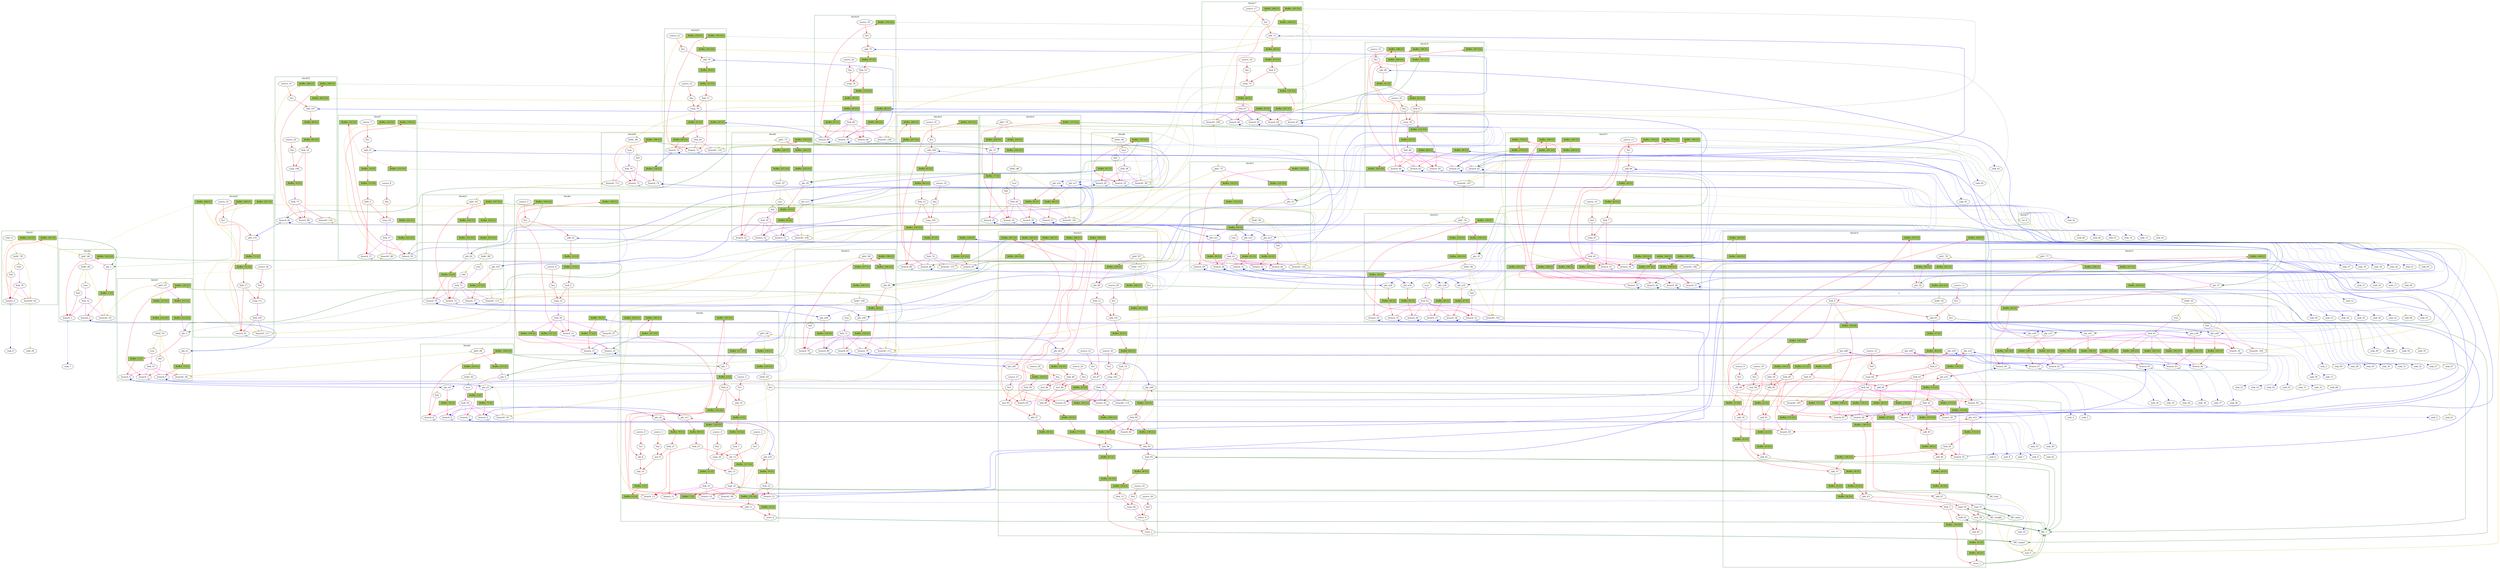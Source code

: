 // Number of blocks: 763
// Number of channels: 1293
Digraph G {

  // Blocks
subgraph cluster_1 {
color = "darkgreen"
label = "block1"
  brCst_block1 [type=Constant, in="in1:1", out="out1:1", bbID = 1, value="0x1", label=true,  shape=oval];
  cst_0 [type=Constant, in="in1:32", out="out1:32", bbID = 1, value="0x0", label="0x0",  shape=oval];
  branch_0 [type=Branch, in="in1:32 in2?:1", out="out1+:32 out2-:32", bbID = 1,  shape=oval];
  start_0 [type=Entry, in="in1:0", out="out1:0", bbID = 1,  shape=oval];
  forkC_78 [type=Fork, in="in1:0", out="out1:0 out2:0 out3:0", bbID = 1,  shape=oval];
  branchC_92 [type=Branch, in="in1:0 in2?:1", out="out1+:0 out2-:0", bbID = 1,  shape=oval];
  fork_79 [type=Fork, in="in1:1", out="out1:1 out2:1", bbID = 1,  shape=oval];
  _Buffer_141 [type=Buffer, in="in1:32", out="out1:32", bbID = 1, slots=1, transparent=false, label="_Buffer_141 [1]",  shape=box, style=filled, fillcolor=darkolivegreen3, height = 0.4];
  _Buffer_210 [type=Buffer, in="in1:0", out="out1:0", bbID = 1, slots=1, transparent=false, label="_Buffer_210 [1]",  shape=box, style=filled, fillcolor=darkolivegreen3, height = 0.4];
}
subgraph cluster_2 {
color = "darkgreen"
label = "block2"
  phi_1 [type=Mux, in="in1?:1 in2:32 in3:32", out="out1:32", delay=1.397, bbID = 2,  shape=oval];
  brCst_block2 [type=Constant, in="in1:1", out="out1:1", bbID = 2, value="0x1", label=true,  shape=oval];
  cst_1 [type=Constant, in="in1:32", out="out1:32", bbID = 2, value="0x0", label="0x0",  shape=oval];
  branch_1 [type=Branch, in="in1:32 in2?:1", out="out1+:32 out2-:32", bbID = 2,  shape=oval];
  branch_2 [type=Branch, in="in1:32 in2?:1", out="out1+:32 out2-:32", bbID = 2,  shape=oval];
  fork_52 [type=Fork, in="in1:1", out="out1:1 out2:1 out3:1", bbID = 2,  shape=oval];
  phiC_66 [type=CntrlMerge, in="in1:0 in2:0", out="out1:0 out2?:1", bbID = 2,  shape=oval];
  forkC_80 [type=Fork, in="in1:0", out="out1:0 out2:0 out3:0", bbID = 2,  shape=oval];
  branchC_93 [type=Branch, in="in1:0 in2?:1", out="out1+:0 out2-:0", bbID = 2,  shape=oval];
  _Buffer_1 [type=Buffer, in="in1:32", out="out1:32", bbID = 2, slots=1, transparent=false, label="_Buffer_1 [1]",  shape=box, style=filled, fillcolor=darkolivegreen3, height = 0.4];
  _Buffer_142 [type=Buffer, in="in1:32", out="out1:32", bbID = 2, slots=1, transparent=true, label="_Buffer_142 [1t]",  shape=box, style=filled, fillcolor=darkolivegreen3, height = 0.4];
}
subgraph cluster_3 {
color = "darkgreen"
label = "block3"
  phi_3 [type=Mux, in="in1?:1 in2:32 in3:32", out="out1:32", delay=1.397, bbID = 3,  shape=oval];
  brCst_block3 [type=Constant, in="in1:1", out="out1:1", bbID = 3, value="0x1", label=true,  shape=oval];
  cst_2 [type=Constant, in="in1:32", out="out1:32", bbID = 3, value="0x0", label="0x0",  shape=oval];
  phi_n1 [type=Merge, in="in1:32 in2:32", out="out1:32", delay=1.397, bbID = 3,  shape=oval];
  branch_3 [type=Branch, in="in1:32 in2?:1", out="out1+:32 out2-:32", bbID = 3,  shape=oval];
  branch_4 [type=Branch, in="in1:32 in2?:1", out="out1+:32 out2-:32", bbID = 3,  shape=oval];
  branch_5 [type=Branch, in="in1:32 in2?:1", out="out1+:32 out2-:32", bbID = 3,  shape=oval];
  fork_53 [type=Fork, in="in1:1", out="out1:1 out2:1 out3:1 out4:1", bbID = 3,  shape=oval];
  phiC_67 [type=CntrlMerge, in="in1:0 in2:0", out="out1:0 out2?:1", bbID = 3,  shape=oval];
  forkC_81 [type=Fork, in="in1:0", out="out1:0 out2:0 out3:0", bbID = 3,  shape=oval];
  branchC_94 [type=Branch, in="in1:0 in2?:1", out="out1+:0 out2-:0", bbID = 3,  shape=oval];
  _Buffer_2 [type=Buffer, in="in1:32", out="out1:32", bbID = 3, slots=1, transparent=false, label="_Buffer_2 [1]",  shape=box, style=filled, fillcolor=darkolivegreen3, height = 0.4];
  _Buffer_73 [type=Buffer, in="in1:32", out="out1:32", bbID = 3, slots=1, transparent=false, label="_Buffer_73 [1]",  shape=box, style=filled, fillcolor=darkolivegreen3, height = 0.4];
  _Buffer_143 [type=Buffer, in="in1:32", out="out1:32", bbID = 3, slots=1, transparent=false, label="_Buffer_143 [1]",  shape=box, style=filled, fillcolor=darkolivegreen3, height = 0.4];
  _Buffer_211 [type=Buffer, in="in1:1", out="out1:1", bbID = 3, slots=1, transparent=false, label="_Buffer_211 [1]",  shape=box, style=filled, fillcolor=darkolivegreen3, height = 0.4];
  _Buffer_212 [type=Buffer, in="in1:1", out="out1:1", bbID = 3, slots=1, transparent=true, label="_Buffer_212 [1t]",  shape=box, style=filled, fillcolor=darkolivegreen3, height = 0.4];
  _Buffer_213 [type=Buffer, in="in1:0", out="out1:0", bbID = 3, slots=1, transparent=false, label="_Buffer_213 [1]",  shape=box, style=filled, fillcolor=darkolivegreen3, height = 0.4];
  _Buffer_214 [type=Buffer, in="in1:0", out="out1:0", bbID = 3, slots=1, transparent=true, label="_Buffer_214 [1t]",  shape=box, style=filled, fillcolor=darkolivegreen3, height = 0.4];
}
subgraph cluster_4 {
color = "darkgreen"
label = "block4"
  phi_5 [type=Mux, in="in1?:1 in2:32 in3:32", out="out1:32", delay=1.397, bbID = 4,  shape=oval];
  brCst_block4 [type=Constant, in="in1:1", out="out1:1", bbID = 4, value="0x1", label=true,  shape=oval];
  cst_3 [type=Constant, in="in1:32", out="out1:32", bbID = 4, value="0x0", label="0x0",  shape=oval];
  phi_n4 [type=Merge, in="in1:32 in2:32", out="out1:32", delay=1.397, bbID = 4,  shape=oval];
  phi_n5 [type=Merge, in="in1:32 in2:32", out="out1:32", delay=1.397, bbID = 4,  shape=oval];
  branch_6 [type=Branch, in="in1:32 in2?:1", out="out1+:32 out2-:32", bbID = 4,  shape=oval];
  branch_7 [type=Branch, in="in1:32 in2?:1", out="out1+:32 out2-:32", bbID = 4,  shape=oval];
  branch_8 [type=Branch, in="in1:32 in2?:1", out="out1+:32 out2-:32", bbID = 4,  shape=oval];
  branch_9 [type=Branch, in="in1:32 in2?:1", out="out1+:32 out2-:32", bbID = 4,  shape=oval];
  fork_54 [type=Fork, in="in1:1", out="out1:1 out2:1 out3:1 out4:1 out5:1", bbID = 4,  shape=oval];
  phiC_68 [type=CntrlMerge, in="in1:0 in2:0", out="out1:0 out2?:1", bbID = 4,  shape=oval];
  forkC_82 [type=Fork, in="in1:0", out="out1:0 out2:0 out3:0", bbID = 4,  shape=oval];
  branchC_95 [type=Branch, in="in1:0 in2?:1", out="out1+:0 out2-:0", bbID = 4,  shape=oval];
  _Buffer_3 [type=Buffer, in="in1:32", out="out1:32", bbID = 4, slots=1, transparent=false, label="_Buffer_3 [1]",  shape=box, style=filled, fillcolor=darkolivegreen3, height = 0.4];
  _Buffer_74 [type=Buffer, in="in1:32", out="out1:32", bbID = 4, slots=1, transparent=false, label="_Buffer_74 [1]",  shape=box, style=filled, fillcolor=darkolivegreen3, height = 0.4];
  _Buffer_75 [type=Buffer, in="in1:32", out="out1:32", bbID = 4, slots=1, transparent=false, label="_Buffer_75 [1]",  shape=box, style=filled, fillcolor=darkolivegreen3, height = 0.4];
  _Buffer_144 [type=Buffer, in="in1:32", out="out1:32", bbID = 4, slots=1, transparent=true, label="_Buffer_144 [1t]",  shape=box, style=filled, fillcolor=darkolivegreen3, height = 0.4];
  _Buffer_215 [type=Buffer, in="in1:1", out="out1:1", bbID = 4, slots=1, transparent=false, label="_Buffer_215 [1]",  shape=box, style=filled, fillcolor=darkolivegreen3, height = 0.4];
  _Buffer_216 [type=Buffer, in="in1:0", out="out1:0", bbID = 4, slots=1, transparent=false, label="_Buffer_216 [1]",  shape=box, style=filled, fillcolor=darkolivegreen3, height = 0.4];
}
subgraph cluster_5 {
color = "darkgreen"
label = "block5"
  phi_7 [type=Mux, in="in1?:1 in2:32 in3:32", out="out1:32", delay=1.397, bbID = 5,  shape=oval];
  cst_4 [type=Constant, in="in1:32", out="out1:32", bbID = 5, value="0x1", label="0x1",  shape=oval];
  shl_8 [type=Operator, in="in1:32 in2:32", out="out1:32", op = "shl_op", bbID = 5,  shape=oval];
  cst_5 [type=Constant, in="in1:32", out="out1:32", bbID = 5, value="0xa", label="0xa",  shape=oval];
  mul_9 [type=Operator, in="in1:32 in2:32", out="out1:32", op = "mul_op", latency=4, bbID = 5,  shape=oval];
  add_10 [type=Operator, in="in1:32 in2:32", out="out1:32", op = "add_op", delay=2.287, bbID = 5,  shape=oval];
  add_11 [type=Operator, in="in1:32 in2:32", out="out1:32", op = "add_op", delay=2.287, bbID = 5,  shape=oval];
  cst_6 [type=Constant, in="in1:32", out="out1:32", bbID = 5, value="0x1", label="0x1",  shape=oval];
  shl_12 [type=Operator, in="in1:32 in2:32", out="out1:32", op = "shl_op", bbID = 5,  shape=oval];
  add_13 [type=Operator, in="in1:32 in2:32", out="out1:32", op = "add_op", delay=2.287, bbID = 5,  shape=oval];
  load_16 [type=Operator, in="in1:32 in2:32", out="out1:32 out2:32", op = "mc_load_op", delay=1.412, latency=2, bbID = 5, portID = 0, offset = 0,  shape=oval];
  store_0 [type=Operator, in="in1:32 in2:32", out="out1:32 out2:32", op = "mc_store_op", delay=0.672, bbID = 5, portID = 0, offset = 0,  shape=oval];
  cst_7 [type=Constant, in="in1:32", out="out1:32", bbID = 5, value="0x1", label="0x1",  shape=oval];
  add_19 [type=Operator, in="in1:32 in2:32", out="out1:32", op = "add_op", delay=2.287, bbID = 5,  shape=oval];
  cst_8 [type=Constant, in="in1:32", out="out1:32", bbID = 5, value="0x2", label="0x2",  shape=oval];
  icmp_20 [type=Operator, in="in1:32 in2:32", out="out1:1", op = "icmp_ult_op", delay=1.907, bbID = 5,  shape=oval];
  phi_n9 [type=Merge, in="in1:32 in2:32", out="out1:32", delay=1.397, bbID = 5,  shape=oval];
  phi_n10 [type=Merge, in="in1:32 in2:32", out="out1:32", delay=1.397, bbID = 5,  shape=oval];
  phi_n11 [type=Merge, in="in1:32 in2:32", out="out1:32", delay=1.397, bbID = 5,  shape=oval];
  fork_0 [type=Fork, in="in1:32", out="out1:32 out2:32 out3:32", bbID = 5,  shape=oval];
  fork_1 [type=Fork, in="in1:32", out="out1:32 out2:32", bbID = 5,  shape=oval];
  fork_21 [type=Fork, in="in1:32", out="out1:32 out2:32", bbID = 5,  shape=oval];
  fork_22 [type=Fork, in="in1:32", out="out1:32 out2:32", bbID = 5,  shape=oval];
  fork_23 [type=Fork, in="in1:32", out="out1:32 out2:32", bbID = 5,  shape=oval];
  branch_10 [type=Branch, in="in1:32 in2?:1", out="out1+:32 out2-:32", bbID = 5,  shape=oval];
  branch_11 [type=Branch, in="in1:32 in2?:1", out="out1+:32 out2-:32", bbID = 5,  shape=oval];
  branch_12 [type=Branch, in="in1:32 in2?:1", out="out1+:32 out2-:32", bbID = 5,  shape=oval];
  branch_13 [type=Branch, in="in1:32 in2?:1", out="out1+:32 out2-:32", bbID = 5,  shape=oval];
  fork_55 [type=Fork, in="in1:1", out="out1:1 out2:1 out3:1 out4:1 out5:1", bbID = 5,  shape=oval];
  cst_50 [type=Constant, in="in1:32", out="out1:32", bbID = 5, value="0x1", label="0x1",  shape=oval];
  phiC_69 [type=CntrlMerge, in="in1:0 in2:0", out="out1:0 out2?:1", bbID = 5,  shape=oval];
  forkC_83 [type=Fork, in="in1:0", out="out1:0 out2:0", bbID = 5,  shape=oval];
  branchC_96 [type=Branch, in="in1:0 in2?:1", out="out1+:0 out2-:0", bbID = 5,  shape=oval];
  source_0 [type=Source, out="out1:32", bbID = 5,  shape=oval];
  source_1 [type=Source, out="out1:32", bbID = 5,  shape=oval];
  source_2 [type=Source, out="out1:32", bbID = 5,  shape=oval];
  source_3 [type=Source, out="out1:32", bbID = 5,  shape=oval];
  source_4 [type=Source, out="out1:32", bbID = 5,  shape=oval];
  _Buffer_4 [type=Buffer, in="in1:32", out="out1:32", bbID = 5, slots=1, transparent=false, label="_Buffer_4 [1]",  shape=box, style=filled, fillcolor=darkolivegreen3, height = 0.4];
  _Buffer_5 [type=Buffer, in="in1:32", out="out1:32", bbID = 5, slots=1, transparent=false, label="_Buffer_5 [1]",  shape=box, style=filled, fillcolor=darkolivegreen3, height = 0.4];
  _Buffer_6 [type=Buffer, in="in1:32", out="out1:32", bbID = 5, slots=1, transparent=true, label="_Buffer_6 [1t]",  shape=box, style=filled, fillcolor=darkolivegreen3, height = 0.4];
  _Buffer_7 [type=Buffer, in="in1:32", out="out1:32", bbID = 5, slots=1, transparent=false, label="_Buffer_7 [1]",  shape=box, style=filled, fillcolor=darkolivegreen3, height = 0.4];
  _Buffer_8 [type=Buffer, in="in1:32", out="out1:32", bbID = 5, slots=1, transparent=true, label="_Buffer_8 [1t]",  shape=box, style=filled, fillcolor=darkolivegreen3, height = 0.4];
  _Buffer_9 [type=Buffer, in="in1:32", out="out1:32", bbID = 5, slots=1, transparent=false, label="_Buffer_9 [1]",  shape=box, style=filled, fillcolor=darkolivegreen3, height = 0.4];
  _Buffer_10 [type=Buffer, in="in1:32", out="out1:32", bbID = 5, slots=1, transparent=true, label="_Buffer_10 [1t]",  shape=box, style=filled, fillcolor=darkolivegreen3, height = 0.4];
  _Buffer_11 [type=Buffer, in="in1:1", out="out1:1", bbID = 5, slots=1, transparent=false, label="_Buffer_11 [1]",  shape=box, style=filled, fillcolor=darkolivegreen3, height = 0.4];
  _Buffer_78 [type=Buffer, in="in1:32", out="out1:32", bbID = 5, slots=1, transparent=false, label="_Buffer_78 [1]",  shape=box, style=filled, fillcolor=darkolivegreen3, height = 0.4];
  _Buffer_79 [type=Buffer, in="in1:32", out="out1:32", bbID = 5, slots=1, transparent=false, label="_Buffer_79 [1]",  shape=box, style=filled, fillcolor=darkolivegreen3, height = 0.4];
  _Buffer_80 [type=Buffer, in="in1:32", out="out1:32", bbID = 5, slots=1, transparent=false, label="_Buffer_80 [1]",  shape=box, style=filled, fillcolor=darkolivegreen3, height = 0.4];
  _Buffer_125 [type=Buffer, in="in1:32", out="out1:32", bbID = 5, slots=2, transparent=true, label="_Buffer_125 [2t]",  shape=box, style=filled, fillcolor=darkolivegreen3, height = 0.4];
  _Buffer_126 [type=Buffer, in="in1:32", out="out1:32", bbID = 5, slots=1, transparent=true, label="_Buffer_126 [1t]",  shape=box, style=filled, fillcolor=darkolivegreen3, height = 0.4];
  _Buffer_127 [type=Buffer, in="in1:32", out="out1:32", bbID = 5, slots=1, transparent=true, label="_Buffer_127 [1t]",  shape=box, style=filled, fillcolor=darkolivegreen3, height = 0.4];
  _Buffer_135 [type=Buffer, in="in1:32", out="out1:32", bbID = 5, slots=2, transparent=true, label="_Buffer_135 [2t]",  shape=box, style=filled, fillcolor=darkolivegreen3, height = 0.4];
  _Buffer_145 [type=Buffer, in="in1:32", out="out1:32", bbID = 5, slots=1, transparent=true, label="_Buffer_145 [1t]",  shape=box, style=filled, fillcolor=darkolivegreen3, height = 0.4];
  _Buffer_146 [type=Buffer, in="in1:32", out="out1:32", bbID = 5, slots=1, transparent=false, label="_Buffer_146 [1]",  shape=box, style=filled, fillcolor=darkolivegreen3, height = 0.4];
  _Buffer_147 [type=Buffer, in="in1:32", out="out1:32", bbID = 5, slots=1, transparent=true, label="_Buffer_147 [1t]",  shape=box, style=filled, fillcolor=darkolivegreen3, height = 0.4];
  _Buffer_217 [type=Buffer, in="in1:1", out="out1:1", bbID = 5, slots=1, transparent=true, label="_Buffer_217 [1t]",  shape=box, style=filled, fillcolor=darkolivegreen3, height = 0.4];
  _Buffer_218 [type=Buffer, in="in1:0", out="out1:0", bbID = 5, slots=1, transparent=false, label="_Buffer_218 [1]",  shape=box, style=filled, fillcolor=darkolivegreen3, height = 0.4];
  _Buffer_219 [type=Buffer, in="in1:0", out="out1:0", bbID = 5, slots=1, transparent=true, label="_Buffer_219 [1t]",  shape=box, style=filled, fillcolor=darkolivegreen3, height = 0.4];
  _Buffer_220 [type=Buffer, in="in1:0", out="out1:0", bbID = 5, slots=1, transparent=true, label="_Buffer_220 [1t]",  shape=box, style=filled, fillcolor=darkolivegreen3, height = 0.4];
}
subgraph cluster_6 {
color = "darkgreen"
label = "block6"
  cst_9 [type=Constant, in="in1:32", out="out1:32", bbID = 6, value="0x1", label="0x1",  shape=oval];
  add_22 [type=Operator, in="in1:32 in2:32", out="out1:32", op = "add_op", delay=2.287, bbID = 6,  shape=oval];
  cst_10 [type=Constant, in="in1:32", out="out1:32", bbID = 6, value="0xa", label="0xa",  shape=oval];
  icmp_23 [type=Operator, in="in1:32 in2:32", out="out1:1", op = "icmp_ult_op", delay=1.907, bbID = 6,  shape=oval];
  fork_2 [type=Fork, in="in1:32", out="out1:32 out2:32", bbID = 6,  shape=oval];
  branch_14 [type=Branch, in="in1:32 in2?:1", out="out1+:32 out2-:32", bbID = 6,  shape=oval];
  branch_15 [type=Branch, in="in1:32 in2?:1", out="out1+:32 out2-:32", bbID = 6,  shape=oval];
  branch_16 [type=Branch, in="in1:32 in2?:1", out="out1+:32 out2-:32", bbID = 6,  shape=oval];
  fork_56 [type=Fork, in="in1:1", out="out1:1 out2:1 out3:1 out4:1", bbID = 6,  shape=oval];
  branchC_97 [type=Branch, in="in1:0 in2?:1", out="out1+:0 out2-:0", bbID = 6,  shape=oval];
  source_5 [type=Source, out="out1:32", bbID = 6,  shape=oval];
  source_6 [type=Source, out="out1:32", bbID = 6,  shape=oval];
  _Buffer_12 [type=Buffer, in="in1:32", out="out1:32", bbID = 6, slots=1, transparent=false, label="_Buffer_12 [1]",  shape=box, style=filled, fillcolor=darkolivegreen3, height = 0.4];
  _Buffer_13 [type=Buffer, in="in1:32", out="out1:32", bbID = 6, slots=1, transparent=true, label="_Buffer_13 [1t]",  shape=box, style=filled, fillcolor=darkolivegreen3, height = 0.4];
  _Buffer_76 [type=Buffer, in="in1:32", out="out1:32", bbID = 6, slots=1, transparent=false, label="_Buffer_76 [1]",  shape=box, style=filled, fillcolor=darkolivegreen3, height = 0.4];
  _Buffer_77 [type=Buffer, in="in1:32", out="out1:32", bbID = 6, slots=1, transparent=true, label="_Buffer_77 [1t]",  shape=box, style=filled, fillcolor=darkolivegreen3, height = 0.4];
  _Buffer_148 [type=Buffer, in="in1:32", out="out1:32", bbID = 6, slots=1, transparent=false, label="_Buffer_148 [1]",  shape=box, style=filled, fillcolor=darkolivegreen3, height = 0.4];
  _Buffer_149 [type=Buffer, in="in1:32", out="out1:32", bbID = 6, slots=1, transparent=true, label="_Buffer_149 [1t]",  shape=box, style=filled, fillcolor=darkolivegreen3, height = 0.4];
  _Buffer_150 [type=Buffer, in="in1:1", out="out1:1", bbID = 6, slots=1, transparent=false, label="_Buffer_150 [1]",  shape=box, style=filled, fillcolor=darkolivegreen3, height = 0.4];
  _Buffer_151 [type=Buffer, in="in1:1", out="out1:1", bbID = 6, slots=1, transparent=false, label="_Buffer_151 [1]",  shape=box, style=filled, fillcolor=darkolivegreen3, height = 0.4];
}
subgraph cluster_7 {
color = "darkgreen"
label = "block7"
  cst_11 [type=Constant, in="in1:32", out="out1:32", bbID = 7, value="0x1", label="0x1",  shape=oval];
  add_25 [type=Operator, in="in1:32 in2:32", out="out1:32", op = "add_op", delay=2.287, bbID = 7,  shape=oval];
  cst_12 [type=Constant, in="in1:32", out="out1:32", bbID = 7, value="0xa", label="0xa",  shape=oval];
  icmp_26 [type=Operator, in="in1:32 in2:32", out="out1:1", op = "icmp_ult_op", delay=1.907, bbID = 7,  shape=oval];
  fork_3 [type=Fork, in="in1:32", out="out1:32 out2:32", bbID = 7,  shape=oval];
  branch_17 [type=Branch, in="in1:32 in2?:1", out="out1+:32 out2-:32", bbID = 7,  shape=oval];
  branch_18 [type=Branch, in="in1:32 in2?:1", out="out1+:32 out2-:32", bbID = 7,  shape=oval];
  fork_57 [type=Fork, in="in1:1", out="out1:1 out2:1 out3:1", bbID = 7,  shape=oval];
  branchC_98 [type=Branch, in="in1:0 in2?:1", out="out1+:0 out2-:0", bbID = 7,  shape=oval];
  source_7 [type=Source, out="out1:32", bbID = 7,  shape=oval];
  source_8 [type=Source, out="out1:32", bbID = 7,  shape=oval];
  _Buffer_14 [type=Buffer, in="in1:32", out="out1:32", bbID = 7, slots=1, transparent=false, label="_Buffer_14 [1]",  shape=box, style=filled, fillcolor=darkolivegreen3, height = 0.4];
  _Buffer_15 [type=Buffer, in="in1:32", out="out1:32", bbID = 7, slots=1, transparent=true, label="_Buffer_15 [1t]",  shape=box, style=filled, fillcolor=darkolivegreen3, height = 0.4];
  _Buffer_152 [type=Buffer, in="in1:32", out="out1:32", bbID = 7, slots=1, transparent=false, label="_Buffer_152 [1]",  shape=box, style=filled, fillcolor=darkolivegreen3, height = 0.4];
  _Buffer_153 [type=Buffer, in="in1:32", out="out1:32", bbID = 7, slots=1, transparent=true, label="_Buffer_153 [1t]",  shape=box, style=filled, fillcolor=darkolivegreen3, height = 0.4];
  _Buffer_154 [type=Buffer, in="in1:32", out="out1:32", bbID = 7, slots=1, transparent=false, label="_Buffer_154 [1]",  shape=box, style=filled, fillcolor=darkolivegreen3, height = 0.4];
  _Buffer_221 [type=Buffer, in="in1:0", out="out1:0", bbID = 7, slots=1, transparent=false, label="_Buffer_221 [1]",  shape=box, style=filled, fillcolor=darkolivegreen3, height = 0.4];
  _Buffer_222 [type=Buffer, in="in1:0", out="out1:0", bbID = 7, slots=1, transparent=true, label="_Buffer_222 [1t]",  shape=box, style=filled, fillcolor=darkolivegreen3, height = 0.4];
  _Buffer_223 [type=Buffer, in="in1:0", out="out1:0", bbID = 7, slots=1, transparent=false, label="_Buffer_223 [1]",  shape=box, style=filled, fillcolor=darkolivegreen3, height = 0.4];
}
subgraph cluster_8 {
color = "darkgreen"
label = "block8"
  brCst_block8 [type=Constant, in="in1:1", out="out1:1", bbID = 8, value="0x1", label=true,  shape=oval];
  cst_13 [type=Constant, in="in1:32", out="out1:32", bbID = 8, value="0x0", label="0x0",  shape=oval];
  branch_19 [type=Branch, in="in1:32 in2?:1", out="out1+:32 out2-:32", bbID = 8,  shape=oval];
  branch_20 [type=Branch, in="in1:32 in2?:1", out="out1+:32 out2-:32", bbID = 8,  shape=oval];
  fork_58 [type=Fork, in="in1:1", out="out1:1 out2:1 out3:1", bbID = 8,  shape=oval];
  forkC_86 [type=Fork, in="in1:0", out="out1:0 out2:0 out3:0", bbID = 8,  shape=oval];
  branchC_99 [type=Branch, in="in1:0 in2?:1", out="out1+:0 out2-:0", bbID = 8,  shape=oval];
  _Buffer_81 [type=Buffer, in="in1:32", out="out1:32", bbID = 8, slots=1, transparent=false, label="_Buffer_81 [1]",  shape=box, style=filled, fillcolor=darkolivegreen3, height = 0.4];
  _Buffer_155 [type=Buffer, in="in1:32", out="out1:32", bbID = 8, slots=1, transparent=true, label="_Buffer_155 [1t]",  shape=box, style=filled, fillcolor=darkolivegreen3, height = 0.4];
}
subgraph cluster_9 {
color = "darkgreen"
label = "block9"
  phi_29 [type=Mux, in="in1?:1 in2:32 in3:32", out="out1:32", delay=1.397, bbID = 9,  shape=oval];
  brCst_block9 [type=Constant, in="in1:1", out="out1:1", bbID = 9, value="0x1", label=true,  shape=oval];
  cst_14 [type=Constant, in="in1:32", out="out1:32", bbID = 9, value="0x0", label="0x0",  shape=oval];
  phi_n13 [type=Merge, in="in1:32 in2:32", out="out1:32", delay=1.397, bbID = 9,  shape=oval];
  branch_21 [type=Branch, in="in1:32 in2?:1", out="out1+:32 out2-:32", bbID = 9,  shape=oval];
  branch_22 [type=Branch, in="in1:32 in2?:1", out="out1+:32 out2-:32", bbID = 9,  shape=oval];
  branch_23 [type=Branch, in="in1:32 in2?:1", out="out1+:32 out2-:32", bbID = 9,  shape=oval];
  fork_59 [type=Fork, in="in1:1", out="out1:1 out2:1 out3:1 out4:1", bbID = 9,  shape=oval];
  phiC_73 [type=CntrlMerge, in="in1:0 in2:0", out="out1:0 out2?:1", bbID = 9,  shape=oval];
  forkC_87 [type=Fork, in="in1:0", out="out1:0 out2:0 out3:0", bbID = 9,  shape=oval];
  branchC_100 [type=Branch, in="in1:0 in2?:1", out="out1+:0 out2-:0", bbID = 9,  shape=oval];
  _Buffer_16 [type=Buffer, in="in1:32", out="out1:32", bbID = 9, slots=1, transparent=false, label="_Buffer_16 [1]",  shape=box, style=filled, fillcolor=darkolivegreen3, height = 0.4];
  _Buffer_82 [type=Buffer, in="in1:32", out="out1:32", bbID = 9, slots=1, transparent=false, label="_Buffer_82 [1]",  shape=box, style=filled, fillcolor=darkolivegreen3, height = 0.4];
  _Buffer_156 [type=Buffer, in="in1:32", out="out1:32", bbID = 9, slots=1, transparent=true, label="_Buffer_156 [1t]",  shape=box, style=filled, fillcolor=darkolivegreen3, height = 0.4];
  _Buffer_224 [type=Buffer, in="in1:1", out="out1:1", bbID = 9, slots=1, transparent=false, label="_Buffer_224 [1]",  shape=box, style=filled, fillcolor=darkolivegreen3, height = 0.4];
  _Buffer_225 [type=Buffer, in="in1:1", out="out1:1", bbID = 9, slots=1, transparent=true, label="_Buffer_225 [1t]",  shape=box, style=filled, fillcolor=darkolivegreen3, height = 0.4];
  _Buffer_226 [type=Buffer, in="in1:0", out="out1:0", bbID = 9, slots=1, transparent=false, label="_Buffer_226 [1]",  shape=box, style=filled, fillcolor=darkolivegreen3, height = 0.4];
  _Buffer_227 [type=Buffer, in="in1:0", out="out1:0", bbID = 9, slots=1, transparent=true, label="_Buffer_227 [1t]",  shape=box, style=filled, fillcolor=darkolivegreen3, height = 0.4];
}
subgraph cluster_10 {
color = "darkgreen"
label = "block10"
  phi_31 [type=Mux, in="in1?:1 in2:32 in3:32", out="out1:32", delay=1.397, bbID = 10,  shape=oval];
  brCst_block10 [type=Constant, in="in1:1", out="out1:1", bbID = 10, value="0x1", label=true,  shape=oval];
  cst_15 [type=Constant, in="in1:32", out="out1:32", bbID = 10, value="0x0", label="0x0",  shape=oval];
  phi_n16 [type=Merge, in="in1:32 in2:32", out="out1:32", delay=1.397, bbID = 10,  shape=oval];
  phi_n17 [type=Merge, in="in1:32 in2:32", out="out1:32", delay=1.397, bbID = 10,  shape=oval];
  branch_24 [type=Branch, in="in1:32 in2?:1", out="out1+:32 out2-:32", bbID = 10,  shape=oval];
  branch_25 [type=Branch, in="in1:32 in2?:1", out="out1+:32 out2-:32", bbID = 10,  shape=oval];
  branch_26 [type=Branch, in="in1:32 in2?:1", out="out1+:32 out2-:32", bbID = 10,  shape=oval];
  branch_27 [type=Branch, in="in1:32 in2?:1", out="out1+:32 out2-:32", bbID = 10,  shape=oval];
  fork_60 [type=Fork, in="in1:1", out="out1:1 out2:1 out3:1 out4:1 out5:1", bbID = 10,  shape=oval];
  phiC_74 [type=CntrlMerge, in="in1:0 in2:0", out="out1:0 out2?:1", bbID = 10,  shape=oval];
  forkC_88 [type=Fork, in="in1:0", out="out1:0 out2:0 out3:0", bbID = 10,  shape=oval];
  branchC_101 [type=Branch, in="in1:0 in2?:1", out="out1+:0 out2-:0", bbID = 10,  shape=oval];
  _Buffer_17 [type=Buffer, in="in1:32", out="out1:32", bbID = 10, slots=1, transparent=false, label="_Buffer_17 [1]",  shape=box, style=filled, fillcolor=darkolivegreen3, height = 0.4];
  _Buffer_85 [type=Buffer, in="in1:32", out="out1:32", bbID = 10, slots=1, transparent=false, label="_Buffer_85 [1]",  shape=box, style=filled, fillcolor=darkolivegreen3, height = 0.4];
  _Buffer_86 [type=Buffer, in="in1:32", out="out1:32", bbID = 10, slots=1, transparent=false, label="_Buffer_86 [1]",  shape=box, style=filled, fillcolor=darkolivegreen3, height = 0.4];
  _Buffer_157 [type=Buffer, in="in1:32", out="out1:32", bbID = 10, slots=1, transparent=true, label="_Buffer_157 [1t]",  shape=box, style=filled, fillcolor=darkolivegreen3, height = 0.4];
  _Buffer_228 [type=Buffer, in="in1:1", out="out1:1", bbID = 10, slots=1, transparent=true, label="_Buffer_228 [1t]",  shape=box, style=filled, fillcolor=darkolivegreen3, height = 0.4];
  _Buffer_229 [type=Buffer, in="in1:0", out="out1:0", bbID = 10, slots=1, transparent=false, label="_Buffer_229 [1]",  shape=box, style=filled, fillcolor=darkolivegreen3, height = 0.4];
  _Buffer_230 [type=Buffer, in="in1:0", out="out1:0", bbID = 10, slots=1, transparent=true, label="_Buffer_230 [1t]",  shape=box, style=filled, fillcolor=darkolivegreen3, height = 0.4];
}
subgraph cluster_11 {
color = "darkgreen"
label = "block11"
  phi_33 [type=Mux, in="in1?:1 in2:32 in3:32", out="out1:32", delay=1.397, bbID = 11,  shape=oval];
  brCst_block11 [type=Constant, in="in1:1", out="out1:1", bbID = 11, value="0x1", label=true,  shape=oval];
  cst_16 [type=Constant, in="in1:32", out="out1:32", bbID = 11, value="0x0", label="0x0",  shape=oval];
  phi_n21 [type=Merge, in="in1:32 in2:32", out="out1:32", delay=1.397, bbID = 11,  shape=oval];
  phi_n22 [type=Merge, in="in1:32 in2:32", out="out1:32", delay=1.397, bbID = 11,  shape=oval];
  phi_n23 [type=Merge, in="in1:32 in2:32", out="out1:32", delay=1.397, bbID = 11,  shape=oval];
  branch_28 [type=Branch, in="in1:32 in2?:1", out="out1+:32 out2-:32", bbID = 11,  shape=oval];
  branch_29 [type=Branch, in="in1:32 in2?:1", out="out1+:32 out2-:32", bbID = 11,  shape=oval];
  branch_30 [type=Branch, in="in1:32 in2?:1", out="out1+:32 out2-:32", bbID = 11,  shape=oval];
  branch_31 [type=Branch, in="in1:32 in2?:1", out="out1+:32 out2-:32", bbID = 11,  shape=oval];
  branch_32 [type=Branch, in="in1:32 in2?:1", out="out1+:32 out2-:32", bbID = 11,  shape=oval];
  fork_61 [type=Fork, in="in1:1", out="out1:1 out2:1 out3:1 out4:1 out5:1 out6:1", bbID = 11,  shape=oval];
  phiC_75 [type=CntrlMerge, in="in1:0 in2:0", out="out1:0 out2?:1", bbID = 11,  shape=oval];
  forkC_89 [type=Fork, in="in1:0", out="out1:0 out2:0 out3:0", bbID = 11,  shape=oval];
  branchC_102 [type=Branch, in="in1:0 in2?:1", out="out1+:0 out2-:0", bbID = 11,  shape=oval];
  _Buffer_18 [type=Buffer, in="in1:32", out="out1:32", bbID = 11, slots=1, transparent=false, label="_Buffer_18 [1]",  shape=box, style=filled, fillcolor=darkolivegreen3, height = 0.4];
  _Buffer_90 [type=Buffer, in="in1:32", out="out1:32", bbID = 11, slots=1, transparent=false, label="_Buffer_90 [1]",  shape=box, style=filled, fillcolor=darkolivegreen3, height = 0.4];
  _Buffer_91 [type=Buffer, in="in1:32", out="out1:32", bbID = 11, slots=1, transparent=false, label="_Buffer_91 [1]",  shape=box, style=filled, fillcolor=darkolivegreen3, height = 0.4];
  _Buffer_92 [type=Buffer, in="in1:32", out="out1:32", bbID = 11, slots=1, transparent=false, label="_Buffer_92 [1]",  shape=box, style=filled, fillcolor=darkolivegreen3, height = 0.4];
  _Buffer_158 [type=Buffer, in="in1:32", out="out1:32", bbID = 11, slots=1, transparent=true, label="_Buffer_158 [1t]",  shape=box, style=filled, fillcolor=darkolivegreen3, height = 0.4];
  _Buffer_231 [type=Buffer, in="in1:1", out="out1:1", bbID = 11, slots=1, transparent=true, label="_Buffer_231 [1t]",  shape=box, style=filled, fillcolor=darkolivegreen3, height = 0.4];
  _Buffer_232 [type=Buffer, in="in1:0", out="out1:0", bbID = 11, slots=1, transparent=false, label="_Buffer_232 [1]",  shape=box, style=filled, fillcolor=darkolivegreen3, height = 0.4];
  _Buffer_233 [type=Buffer, in="in1:0", out="out1:0", bbID = 11, slots=1, transparent=true, label="_Buffer_233 [1t]",  shape=box, style=filled, fillcolor=darkolivegreen3, height = 0.4];
}
subgraph cluster_12 {
color = "darkgreen"
label = "block12"
  phi_35 [type=Mux, in="in1?:1 in2:32 in3:32", out="out1:32", delay=1.397, bbID = 12,  shape=oval];
  brCst_block12 [type=Constant, in="in1:1", out="out1:1", bbID = 12, value="0x1", label=true,  shape=oval];
  cst_17 [type=Constant, in="in1:32", out="out1:32", bbID = 12, value="0x0", label="0x0",  shape=oval];
  phi_n28 [type=Merge, in="in1:32 in2:32", out="out1:32", delay=1.397, bbID = 12,  shape=oval];
  phi_n29 [type=Merge, in="in1:32 in2:32", out="out1:32", delay=1.397, bbID = 12,  shape=oval];
  phi_n30 [type=Merge, in="in1:32 in2:32", out="out1:32", delay=1.397, bbID = 12,  shape=oval];
  phi_n31 [type=Merge, in="in1:32 in2:32", out="out1:32", delay=1.397, bbID = 12,  shape=oval];
  branch_33 [type=Branch, in="in1:32 in2?:1", out="out1+:32 out2-:32", bbID = 12,  shape=oval];
  branch_34 [type=Branch, in="in1:32 in2?:1", out="out1+:32 out2-:32", bbID = 12,  shape=oval];
  branch_35 [type=Branch, in="in1:32 in2?:1", out="out1+:32 out2-:32", bbID = 12,  shape=oval];
  branch_36 [type=Branch, in="in1:32 in2?:1", out="out1+:32 out2-:32", bbID = 12,  shape=oval];
  branch_37 [type=Branch, in="in1:32 in2?:1", out="out1+:32 out2-:32", bbID = 12,  shape=oval];
  branch_38 [type=Branch, in="in1:32 in2?:1", out="out1+:32 out2-:32", bbID = 12,  shape=oval];
  fork_62 [type=Fork, in="in1:1", out="out1:1 out2:1 out3:1 out4:1 out5:1 out6:1 out7:1", bbID = 12,  shape=oval];
  phiC_76 [type=CntrlMerge, in="in1:0 in2:0", out="out1:0 out2?:1", bbID = 12,  shape=oval];
  forkC_90 [type=Fork, in="in1:0", out="out1:0 out2:0 out3:0", bbID = 12,  shape=oval];
  branchC_103 [type=Branch, in="in1:0 in2?:1", out="out1+:0 out2-:0", bbID = 12,  shape=oval];
  _Buffer_19 [type=Buffer, in="in1:32", out="out1:32", bbID = 12, slots=1, transparent=false, label="_Buffer_19 [1]",  shape=box, style=filled, fillcolor=darkolivegreen3, height = 0.4];
  _Buffer_94 [type=Buffer, in="in1:32", out="out1:32", bbID = 12, slots=1, transparent=false, label="_Buffer_94 [1]",  shape=box, style=filled, fillcolor=darkolivegreen3, height = 0.4];
  _Buffer_95 [type=Buffer, in="in1:32", out="out1:32", bbID = 12, slots=1, transparent=false, label="_Buffer_95 [1]",  shape=box, style=filled, fillcolor=darkolivegreen3, height = 0.4];
  _Buffer_96 [type=Buffer, in="in1:32", out="out1:32", bbID = 12, slots=1, transparent=false, label="_Buffer_96 [1]",  shape=box, style=filled, fillcolor=darkolivegreen3, height = 0.4];
  _Buffer_97 [type=Buffer, in="in1:32", out="out1:32", bbID = 12, slots=1, transparent=false, label="_Buffer_97 [1]",  shape=box, style=filled, fillcolor=darkolivegreen3, height = 0.4];
  _Buffer_159 [type=Buffer, in="in1:32", out="out1:32", bbID = 12, slots=1, transparent=false, label="_Buffer_159 [1]",  shape=box, style=filled, fillcolor=darkolivegreen3, height = 0.4];
  _Buffer_234 [type=Buffer, in="in1:1", out="out1:1", bbID = 12, slots=1, transparent=true, label="_Buffer_234 [1t]",  shape=box, style=filled, fillcolor=darkolivegreen3, height = 0.4];
  _Buffer_235 [type=Buffer, in="in1:0", out="out1:0", bbID = 12, slots=1, transparent=false, label="_Buffer_235 [1]",  shape=box, style=filled, fillcolor=darkolivegreen3, height = 0.4];
  _Buffer_236 [type=Buffer, in="in1:0", out="out1:0", bbID = 12, slots=1, transparent=true, label="_Buffer_236 [1t]",  shape=box, style=filled, fillcolor=darkolivegreen3, height = 0.4];
}
subgraph cluster_13 {
color = "darkgreen"
label = "block13"
  phi_37 [type=Mux, in="in1?:1 in2:32 in3:32", out="out1:32", delay=1.397, bbID = 13,  shape=oval];
  brCst_block13 [type=Constant, in="in1:1", out="out1:1", bbID = 13, value="0x1", label=true,  shape=oval];
  cst_18 [type=Constant, in="in1:32", out="out1:32", bbID = 13, value="0x0", label="0x0",  shape=oval];
  phi_n37 [type=Merge, in="in1:32 in2:32", out="out1:32", delay=1.397, bbID = 13,  shape=oval];
  phi_n38 [type=Merge, in="in1:32 in2:32", out="out1:32", delay=1.397, bbID = 13,  shape=oval];
  phi_n39 [type=Merge, in="in1:32 in2:32", out="out1:32", delay=1.397, bbID = 13,  shape=oval];
  phi_n40 [type=Merge, in="in1:32 in2:32", out="out1:32", delay=1.397, bbID = 13,  shape=oval];
  phi_n41 [type=Merge, in="in1:32 in2:32", out="out1:32", delay=1.397, bbID = 13,  shape=oval];
  branch_39 [type=Branch, in="in1:32 in2?:1", out="out1+:32 out2-:32", bbID = 13,  shape=oval];
  branch_40 [type=Branch, in="in1:32 in2?:1", out="out1+:32 out2-:32", bbID = 13,  shape=oval];
  branch_41 [type=Branch, in="in1:32 in2?:1", out="out1+:32 out2-:32", bbID = 13,  shape=oval];
  branch_42 [type=Branch, in="in1:32 in2?:1", out="out1+:32 out2-:32", bbID = 13,  shape=oval];
  branch_43 [type=Branch, in="in1:32 in2?:1", out="out1+:32 out2-:32", bbID = 13,  shape=oval];
  branch_44 [type=Branch, in="in1:32 in2?:1", out="out1+:32 out2-:32", bbID = 13,  shape=oval];
  branch_45 [type=Branch, in="in1:32 in2?:1", out="out1+:32 out2-:32", bbID = 13,  shape=oval];
  fork_63 [type=Fork, in="in1:1", out="out1:1 out2:1 out3:1 out4:1 out5:1 out6:1 out7:1 out8:1", bbID = 13,  shape=oval];
  phiC_77 [type=CntrlMerge, in="in1:0 in2:0", out="out1:0 out2?:1", bbID = 13,  shape=oval];
  forkC_91 [type=Fork, in="in1:0", out="out1:0 out2:0 out3:0", bbID = 13,  shape=oval];
  branchC_104 [type=Branch, in="in1:0 in2?:1", out="out1+:0 out2-:0", bbID = 13,  shape=oval];
  _Buffer_20 [type=Buffer, in="in1:32", out="out1:32", bbID = 13, slots=1, transparent=false, label="_Buffer_20 [1]",  shape=box, style=filled, fillcolor=darkolivegreen3, height = 0.4];
  _Buffer_100 [type=Buffer, in="in1:32", out="out1:32", bbID = 13, slots=1, transparent=false, label="_Buffer_100 [1]",  shape=box, style=filled, fillcolor=darkolivegreen3, height = 0.4];
  _Buffer_101 [type=Buffer, in="in1:32", out="out1:32", bbID = 13, slots=1, transparent=false, label="_Buffer_101 [1]",  shape=box, style=filled, fillcolor=darkolivegreen3, height = 0.4];
  _Buffer_102 [type=Buffer, in="in1:32", out="out1:32", bbID = 13, slots=1, transparent=false, label="_Buffer_102 [1]",  shape=box, style=filled, fillcolor=darkolivegreen3, height = 0.4];
  _Buffer_103 [type=Buffer, in="in1:32", out="out1:32", bbID = 13, slots=1, transparent=false, label="_Buffer_103 [1]",  shape=box, style=filled, fillcolor=darkolivegreen3, height = 0.4];
  _Buffer_104 [type=Buffer, in="in1:32", out="out1:32", bbID = 13, slots=1, transparent=false, label="_Buffer_104 [1]",  shape=box, style=filled, fillcolor=darkolivegreen3, height = 0.4];
  _Buffer_160 [type=Buffer, in="in1:32", out="out1:32", bbID = 13, slots=1, transparent=false, label="_Buffer_160 [1]",  shape=box, style=filled, fillcolor=darkolivegreen3, height = 0.4];
  _Buffer_161 [type=Buffer, in="in1:1", out="out1:1", bbID = 13, slots=1, transparent=true, label="_Buffer_161 [1t]",  shape=box, style=filled, fillcolor=darkolivegreen3, height = 0.4];
  _Buffer_162 [type=Buffer, in="in1:1", out="out1:1", bbID = 13, slots=1, transparent=true, label="_Buffer_162 [1t]",  shape=box, style=filled, fillcolor=darkolivegreen3, height = 0.4];
  _Buffer_163 [type=Buffer, in="in1:1", out="out1:1", bbID = 13, slots=1, transparent=true, label="_Buffer_163 [1t]",  shape=box, style=filled, fillcolor=darkolivegreen3, height = 0.4];
  _Buffer_164 [type=Buffer, in="in1:1", out="out1:1", bbID = 13, slots=1, transparent=true, label="_Buffer_164 [1t]",  shape=box, style=filled, fillcolor=darkolivegreen3, height = 0.4];
  _Buffer_165 [type=Buffer, in="in1:1", out="out1:1", bbID = 13, slots=1, transparent=true, label="_Buffer_165 [1t]",  shape=box, style=filled, fillcolor=darkolivegreen3, height = 0.4];
  _Buffer_166 [type=Buffer, in="in1:1", out="out1:1", bbID = 13, slots=1, transparent=true, label="_Buffer_166 [1t]",  shape=box, style=filled, fillcolor=darkolivegreen3, height = 0.4];
  _Buffer_237 [type=Buffer, in="in1:1", out="out1:1", bbID = 13, slots=1, transparent=false, label="_Buffer_237 [1]",  shape=box, style=filled, fillcolor=darkolivegreen3, height = 0.4];
  _Buffer_238 [type=Buffer, in="in1:0", out="out1:0", bbID = 13, slots=1, transparent=false, label="_Buffer_238 [1]",  shape=box, style=filled, fillcolor=darkolivegreen3, height = 0.4];
  _Buffer_239 [type=Buffer, in="in1:0", out="out1:0", bbID = 13, slots=1, transparent=true, label="_Buffer_239 [1t]",  shape=box, style=filled, fillcolor=darkolivegreen3, height = 0.4];
}
subgraph cluster_14 {
color = "darkgreen"
label = "block14"
  phi_39 [type=Mux, in="in1?:1 in2:32 in3:32", out="out1:32", delay=1.397, bbID = 14, retimingDiff=0.5,  shape=oval];
  add_40 [type=Operator, in="in1:32 in2:32", out="out1:32", op = "add_op", delay=2.287, bbID = 14, retimingDiff=1.5,  shape=oval];
  add_41 [type=Operator, in="in1:32 in2:32", out="out1:32", op = "add_op", delay=2.287, bbID = 14, retimingDiff=2,  shape=oval];
  add_42 [type=Operator, in="in1:32 in2:32", out="out1:32", op = "add_op", delay=2.287, bbID = 14, retimingDiff=2.5,  shape=oval];
  add_43 [type=Operator, in="in1:32 in2:32", out="out1:32", op = "add_op", delay=2.287, bbID = 14, retimingDiff=4,  shape=oval];
  add_44 [type=Operator, in="in1:32 in2:32", out="out1:32", op = "add_op", delay=2.287, bbID = 14, retimingDiff=2,  shape=oval];
  add_45 [type=Operator, in="in1:32 in2:32", out="out1:32", op = "add_op", delay=2.287, bbID = 14, retimingDiff=3,  shape=oval];
  add_46 [type=Operator, in="in1:32 in2:32", out="out1:32", op = "add_op", delay=2.287, bbID = 14, retimingDiff=3.5,  shape=oval];
  add_47 [type=Operator, in="in1:32 in2:32", out="out1:32", op = "add_op", delay=2.287, bbID = 14, retimingDiff=4,  shape=oval];
  cst_19 [type=Constant, in="in1:32", out="out1:32", bbID = 14, value="0x1", label="0x1", retimingDiff=1.5,  shape=oval];
  shl_48 [type=Operator, in="in1:32 in2:32", out="out1:32", op = "shl_op", bbID = 14, retimingDiff=1.5,  shape=oval];
  cst_20 [type=Constant, in="in1:32", out="out1:32", bbID = 14, value="0xa", label="0xa", retimingDiff=2,  shape=oval];
  mul_49 [type=Operator, in="in1:32 in2:32", out="out1:32", op = "mul_op", latency=4, bbID = 14, retimingDiff=2,  shape=oval];
  add_50 [type=Operator, in="in1:32 in2:32", out="out1:32", op = "add_op", delay=2.287, bbID = 14, retimingDiff=4,  shape=oval];
  add_51 [type=Operator, in="in1:32 in2:32", out="out1:32", op = "add_op", delay=2.287, bbID = 14, retimingDiff=4.5,  shape=oval];
  load_54 [type=Operator, in="in1:32 in2:32", out="out1:32 out2:32", op = "mc_load_op", delay=1.412, latency=2, bbID = 14, portID = 0, offset = 0, retimingDiff=1,  shape=oval];
  load_57 [type=Operator, in="in1:32 in2:32", out="out1:32 out2:32", op = "mc_load_op", delay=1.412, latency=2, bbID = 14, portID = 0, offset = 0, retimingDiff=1,  shape=oval];
  mul_58 [type=Operator, in="in1:32 in2:32", out="out1:32", op = "mul_op", latency=4, bbID = 14, retimingDiff=2,  shape=oval];
  load_61 [type=Operator, in="in1:32 in2:32", out="out1:32 out2:32", op = "mc_load_op", delay=1.412, latency=2, bbID = 14, portID = 0, offset = 0, retimingDiff=1,  shape=oval];
  add_62 [type=Operator, in="in1:32 in2:32", out="out1:32", op = "add_op", delay=2.287, bbID = 14, retimingDiff=7,  shape=oval];
  store_1 [type=Operator, in="in1:32 in2:32", out="out1:32 out2:32", op = "mc_store_op", delay=0.672, bbID = 14, portID = 1, offset = 0, retimingDiff=7.5,  shape=oval];
  cst_21 [type=Constant, in="in1:32", out="out1:32", bbID = 14, value="0x1", label="0x1", retimingDiff=0.5,  shape=oval];
  add_63 [type=Operator, in="in1:32 in2:32", out="out1:32", op = "add_op", delay=2.287, bbID = 14, retimingDiff=0.5,  shape=oval];
  cst_22 [type=Constant, in="in1:32", out="out1:32", bbID = 14, value="0x4", label="0x4", retimingDiff=1,  shape=oval];
  icmp_64 [type=Operator, in="in1:32 in2:32", out="out1:1", op = "icmp_ult_op", delay=1.907, bbID = 14, retimingDiff=1,  shape=oval];
  phi_n48 [type=Merge, in="in1:32 in2:32", out="out1:32", delay=1.397, bbID = 14, retimingDiff=0.5,  shape=oval];
  phi_n49 [type=Merge, in="in1:32 in2:32", out="out1:32", delay=1.397, bbID = 14, retimingDiff=0.5,  shape=oval];
  phi_n50 [type=Merge, in="in1:32 in2:32", out="out1:32", delay=1.397, bbID = 14, retimingDiff=1,  shape=oval];
  phi_n51 [type=Merge, in="in1:32 in2:32", out="out1:32", delay=1.397, bbID = 14, retimingDiff=2,  shape=oval];
  phi_n52 [type=Merge, in="in1:32 in2:32", out="out1:32", delay=1.397, bbID = 14, retimingDiff=1,  shape=oval];
  phi_n53 [type=Merge, in="in1:32 in2:32", out="out1:32", delay=1.397, bbID = 14, retimingDiff=2.5,  shape=oval];
  fork_4 [type=Fork, in="in1:32", out="out1:32 out2:32 out3:32", bbID = 14, retimingDiff=0.5,  shape=oval];
  fork_5 [type=Fork, in="in1:32", out="out1:32 out2:32", bbID = 14, retimingDiff=6,  shape=oval];
  fork_6 [type=Fork, in="in1:32", out="out1:32 out2:32", bbID = 14, retimingDiff=1,  shape=oval];
  fork_39 [type=Fork, in="in1:32", out="out1:32 out2:32", bbID = 14, retimingDiff=1.5,  shape=oval];
  fork_40 [type=Fork, in="in1:32", out="out1:32 out2:32 out3:32", bbID = 14, retimingDiff=1.5,  shape=oval];
  fork_41 [type=Fork, in="in1:32", out="out1:32 out2:32 out3:32", bbID = 14, retimingDiff=2,  shape=oval];
  fork_42 [type=Fork, in="in1:32", out="out1:32 out2:32 out3:32", bbID = 14, retimingDiff=3,  shape=oval];
  fork_43 [type=Fork, in="in1:32", out="out1:32 out2:32 out3:32", bbID = 14, retimingDiff=2,  shape=oval];
  fork_44 [type=Fork, in="in1:32", out="out1:32 out2:32 out3:32", bbID = 14, retimingDiff=3.5,  shape=oval];
  branch_46 [type=Branch, in="in1:32 in2?:1", out="out1+:32 out2-:32", bbID = 14, retimingDiff=1,  shape=oval];
  branch_47 [type=Branch, in="in1:32 in2?:1", out="out1+:32 out2-:32", bbID = 14, retimingDiff=1.5,  shape=oval];
  branch_48 [type=Branch, in="in1:32 in2?:1", out="out1+:32 out2-:32", bbID = 14, retimingDiff=1.5,  shape=oval];
  branch_49 [type=Branch, in="in1:32 in2?:1", out="out1+:32 out2-:32", bbID = 14, retimingDiff=2,  shape=oval];
  branch_50 [type=Branch, in="in1:32 in2?:1", out="out1+:32 out2-:32", bbID = 14, retimingDiff=3,  shape=oval];
  branch_51 [type=Branch, in="in1:32 in2?:1", out="out1+:32 out2-:32", bbID = 14, retimingDiff=2,  shape=oval];
  branch_52 [type=Branch, in="in1:32 in2?:1", out="out1+:32 out2-:32", bbID = 14, retimingDiff=3.5,  shape=oval];
  fork_64 [type=Fork, in="in1:1", out="out1:1 out2:1 out3:1 out4:1 out5:1 out6:1 out7:1 out8:1", bbID = 14, retimingDiff=1,  shape=oval];
  cst_51 [type=Constant, in="in1:32", out="out1:32", bbID = 14, value="0x1", label="0x1", retimingDiff=1,  shape=oval];
  phiC_78 [type=CntrlMerge, in="in1:0 in2:0", out="out1:0 out2?:1", bbID = 14,  shape=oval];
  forkC_92 [type=Fork, in="in1:0", out="out1:0 out2:0", bbID = 14, retimingDiff=1,  shape=oval];
  branchC_105 [type=Branch, in="in1:0 in2?:1", out="out1+:0 out2-:0", bbID = 14, retimingDiff=1,  shape=oval];
  source_9 [type=Source, out="out1:32", bbID = 14, retimingDiff=1.5,  shape=oval];
  source_10 [type=Source, out="out1:32", bbID = 14, retimingDiff=2,  shape=oval];
  source_11 [type=Source, out="out1:32", bbID = 14, retimingDiff=0.5,  shape=oval];
  source_12 [type=Source, out="out1:32", bbID = 14, retimingDiff=1,  shape=oval];
  _Buffer_21 [type=Buffer, in="in1:32", out="out1:32", bbID = 14, slots=1, transparent=false, label="_Buffer_21 [1]",  shape=box, style=filled, fillcolor=darkolivegreen3, height = 0.4];
  _Buffer_22 [type=Buffer, in="in1:32", out="out1:32", bbID = 14, slots=1, transparent=false, label="_Buffer_22 [1]",  shape=box, style=filled, fillcolor=darkolivegreen3, height = 0.4];
  _Buffer_23 [type=Buffer, in="in1:32", out="out1:32", bbID = 14, slots=1, transparent=true, label="_Buffer_23 [1t]",  shape=box, style=filled, fillcolor=darkolivegreen3, height = 0.4];
  _Buffer_24 [type=Buffer, in="in1:32", out="out1:32", bbID = 14, slots=1, transparent=false, label="_Buffer_24 [1]",  shape=box, style=filled, fillcolor=darkolivegreen3, height = 0.4];
  _Buffer_25 [type=Buffer, in="in1:32", out="out1:32", bbID = 14, slots=1, transparent=true, label="_Buffer_25 [1t]",  shape=box, style=filled, fillcolor=darkolivegreen3, height = 0.4];
  _Buffer_26 [type=Buffer, in="in1:32", out="out1:32", bbID = 14, slots=1, transparent=false, label="_Buffer_26 [1]",  shape=box, style=filled, fillcolor=darkolivegreen3, height = 0.4];
  _Buffer_27 [type=Buffer, in="in1:32", out="out1:32", bbID = 14, slots=1, transparent=true, label="_Buffer_27 [1t]",  shape=box, style=filled, fillcolor=darkolivegreen3, height = 0.4];
  _Buffer_28 [type=Buffer, in="in1:32", out="out1:32", bbID = 14, slots=1, transparent=false, label="_Buffer_28 [1]",  shape=box, style=filled, fillcolor=darkolivegreen3, height = 0.4];
  _Buffer_29 [type=Buffer, in="in1:32", out="out1:32", bbID = 14, slots=1, transparent=false, label="_Buffer_29 [1]",  shape=box, style=filled, fillcolor=darkolivegreen3, height = 0.4];
  _Buffer_30 [type=Buffer, in="in1:32", out="out1:32", bbID = 14, slots=1, transparent=true, label="_Buffer_30 [1t]",  shape=box, style=filled, fillcolor=darkolivegreen3, height = 0.4];
  _Buffer_31 [type=Buffer, in="in1:32", out="out1:32", bbID = 14, slots=3, transparent=true, label="_Buffer_31 [3t]",  shape=box, style=filled, fillcolor=darkolivegreen3, height = 0.4];
  _Buffer_32 [type=Buffer, in="in1:32", out="out1:32", bbID = 14, slots=1, transparent=false, label="_Buffer_32 [1]",  shape=box, style=filled, fillcolor=darkolivegreen3, height = 0.4];
  _Buffer_33 [type=Buffer, in="in1:32", out="out1:32", bbID = 14, slots=1, transparent=false, label="_Buffer_33 [1]",  shape=box, style=filled, fillcolor=darkolivegreen3, height = 0.4];
  _Buffer_34 [type=Buffer, in="in1:32", out="out1:32", bbID = 14, slots=1, transparent=true, label="_Buffer_34 [1t]",  shape=box, style=filled, fillcolor=darkolivegreen3, height = 0.4];
  _Buffer_35 [type=Buffer, in="in1:32", out="out1:32", bbID = 14, slots=1, transparent=false, label="_Buffer_35 [1]",  shape=box, style=filled, fillcolor=darkolivegreen3, height = 0.4];
  _Buffer_36 [type=Buffer, in="in1:32", out="out1:32", bbID = 14, slots=1, transparent=true, label="_Buffer_36 [1t]",  shape=box, style=filled, fillcolor=darkolivegreen3, height = 0.4];
  _Buffer_37 [type=Buffer, in="in1:32", out="out1:32", bbID = 14, slots=1, transparent=false, label="_Buffer_37 [1]",  shape=box, style=filled, fillcolor=darkolivegreen3, height = 0.4];
  _Buffer_38 [type=Buffer, in="in1:32", out="out1:32", bbID = 14, slots=1, transparent=true, label="_Buffer_38 [1t]",  shape=box, style=filled, fillcolor=darkolivegreen3, height = 0.4];
  _Buffer_110 [type=Buffer, in="in1:32", out="out1:32", bbID = 14, slots=1, transparent=false, label="_Buffer_110 [1]",  shape=box, style=filled, fillcolor=darkolivegreen3, height = 0.4];
  _Buffer_111 [type=Buffer, in="in1:32", out="out1:32", bbID = 14, slots=1, transparent=false, label="_Buffer_111 [1]",  shape=box, style=filled, fillcolor=darkolivegreen3, height = 0.4];
  _Buffer_112 [type=Buffer, in="in1:32", out="out1:32", bbID = 14, slots=1, transparent=false, label="_Buffer_112 [1]",  shape=box, style=filled, fillcolor=darkolivegreen3, height = 0.4];
  _Buffer_113 [type=Buffer, in="in1:32", out="out1:32", bbID = 14, slots=1, transparent=false, label="_Buffer_113 [1]",  shape=box, style=filled, fillcolor=darkolivegreen3, height = 0.4];
  _Buffer_114 [type=Buffer, in="in1:32", out="out1:32", bbID = 14, slots=1, transparent=false, label="_Buffer_114 [1]",  shape=box, style=filled, fillcolor=darkolivegreen3, height = 0.4];
  _Buffer_115 [type=Buffer, in="in1:32", out="out1:32", bbID = 14, slots=1, transparent=false, label="_Buffer_115 [1]",  shape=box, style=filled, fillcolor=darkolivegreen3, height = 0.4];
  _Buffer_128 [type=Buffer, in="in1:32", out="out1:32", bbID = 14, slots=2, transparent=true, label="_Buffer_128 [2t]",  shape=box, style=filled, fillcolor=darkolivegreen3, height = 0.4];
  _Buffer_129 [type=Buffer, in="in1:32", out="out1:32", bbID = 14, slots=3, transparent=false, label="_Buffer_129 [4]",  shape=box, style=filled, fillcolor=darkolivegreen3, height = 0.4];
  _Buffer_130 [type=Buffer, in="in1:32", out="out1:32", bbID = 14, slots=2, transparent=true, label="_Buffer_130 [2t]",  shape=box, style=filled, fillcolor=darkolivegreen3, height = 0.4];
  _Buffer_136 [type=Buffer, in="in1:32", out="out1:32", bbID = 14, slots=1, transparent=true, label="_Buffer_136 [1t]",  shape=box, style=filled, fillcolor=darkolivegreen3, height = 0.4];
  _Buffer_137 [type=Buffer, in="in1:32", out="out1:32", bbID = 14, slots=1, transparent=true, label="_Buffer_137 [1t]",  shape=box, style=filled, fillcolor=darkolivegreen3, height = 0.4];
  _Buffer_138 [type=Buffer, in="in1:32", out="out1:32", bbID = 14, slots=1, transparent=true, label="_Buffer_138 [1t]",  shape=box, style=filled, fillcolor=darkolivegreen3, height = 0.4];
  _Buffer_167 [type=Buffer, in="in1:32", out="out1:32", bbID = 14, slots=1, transparent=false, label="_Buffer_167 [1]",  shape=box, style=filled, fillcolor=darkolivegreen3, height = 0.4];
  _Buffer_168 [type=Buffer, in="in1:32", out="out1:32", bbID = 14, slots=1, transparent=false, label="_Buffer_168 [1]",  shape=box, style=filled, fillcolor=darkolivegreen3, height = 0.4];
  _Buffer_169 [type=Buffer, in="in1:1", out="out1:1", bbID = 14, slots=1, transparent=false, label="_Buffer_169 [1]",  shape=box, style=filled, fillcolor=darkolivegreen3, height = 0.4];
  _Buffer_170 [type=Buffer, in="in1:1", out="out1:1", bbID = 14, slots=1, transparent=false, label="_Buffer_170 [1]",  shape=box, style=filled, fillcolor=darkolivegreen3, height = 0.4];
  _Buffer_171 [type=Buffer, in="in1:1", out="out1:1", bbID = 14, slots=1, transparent=false, label="_Buffer_171 [1]",  shape=box, style=filled, fillcolor=darkolivegreen3, height = 0.4];
  _Buffer_172 [type=Buffer, in="in1:1", out="out1:1", bbID = 14, slots=1, transparent=true, label="_Buffer_172 [1t]",  shape=box, style=filled, fillcolor=darkolivegreen3, height = 0.4];
  _Buffer_173 [type=Buffer, in="in1:1", out="out1:1", bbID = 14, slots=3, transparent=false, label="_Buffer_173 [3]",  shape=box, style=filled, fillcolor=darkolivegreen3, height = 0.4];
  _Buffer_174 [type=Buffer, in="in1:1", out="out1:1", bbID = 14, slots=2, transparent=false, label="_Buffer_174 [2]",  shape=box, style=filled, fillcolor=darkolivegreen3, height = 0.4];
  _Buffer_175 [type=Buffer, in="in1:1", out="out1:1", bbID = 14, slots=2, transparent=false, label="_Buffer_175 [3]",  shape=box, style=filled, fillcolor=darkolivegreen3, height = 0.4];
  _Buffer_240 [type=Buffer, in="in1:1", out="out1:1", bbID = 14, slots=1, transparent=false, label="_Buffer_240 [1]",  shape=box, style=filled, fillcolor=darkolivegreen3, height = 0.4];
  _Buffer_241 [type=Buffer, in="in1:0", out="out1:0", bbID = 14, slots=1, transparent=false, label="_Buffer_241 [1]",  shape=box, style=filled, fillcolor=darkolivegreen3, height = 0.4];
  _Buffer_242 [type=Buffer, in="in1:0", out="out1:0", bbID = 14, slots=1, transparent=true, label="_Buffer_242 [1t]",  shape=box, style=filled, fillcolor=darkolivegreen3, height = 0.4];
  _Buffer_243 [type=Buffer, in="in1:0", out="out1:0", bbID = 14, slots=1, transparent=false, label="_Buffer_243 [1]",  shape=box, style=filled, fillcolor=darkolivegreen3, height = 0.4];
  _Buffer_244 [type=Buffer, in="in1:0", out="out1:0", bbID = 14, slots=1, transparent=true, label="_Buffer_244 [1t]",  shape=box, style=filled, fillcolor=darkolivegreen3, height = 0.4];
}
subgraph cluster_15 {
color = "darkgreen"
label = "block15"
  cst_23 [type=Constant, in="in1:32", out="out1:32", bbID = 15, value="0x1", label="0x1",  shape=oval];
  add_66 [type=Operator, in="in1:32 in2:32", out="out1:32", op = "add_op", delay=2.287, bbID = 15,  shape=oval];
  cst_24 [type=Constant, in="in1:32", out="out1:32", bbID = 15, value="0x4", label="0x4",  shape=oval];
  icmp_67 [type=Operator, in="in1:32 in2:32", out="out1:1", op = "icmp_ult_op", delay=1.907, bbID = 15,  shape=oval];
  fork_7 [type=Fork, in="in1:32", out="out1:32 out2:32", bbID = 15,  shape=oval];
  branch_53 [type=Branch, in="in1:32 in2?:1", out="out1+:32 out2-:32", bbID = 15,  shape=oval];
  branch_54 [type=Branch, in="in1:32 in2?:1", out="out1+:32 out2-:32", bbID = 15,  shape=oval];
  branch_55 [type=Branch, in="in1:32 in2?:1", out="out1+:32 out2-:32", bbID = 15,  shape=oval];
  branch_56 [type=Branch, in="in1:32 in2?:1", out="out1+:32 out2-:32", bbID = 15,  shape=oval];
  branch_57 [type=Branch, in="in1:32 in2?:1", out="out1+:32 out2-:32", bbID = 15,  shape=oval];
  branch_58 [type=Branch, in="in1:32 in2?:1", out="out1+:32 out2-:32", bbID = 15,  shape=oval];
  fork_65 [type=Fork, in="in1:1", out="out1:1 out2:1 out3:1 out4:1 out5:1 out6:1 out7:1", bbID = 15,  shape=oval];
  branchC_106 [type=Branch, in="in1:0 in2?:1", out="out1+:0 out2-:0", bbID = 15,  shape=oval];
  source_13 [type=Source, out="out1:32", bbID = 15,  shape=oval];
  source_14 [type=Source, out="out1:32", bbID = 15,  shape=oval];
  _Buffer_39 [type=Buffer, in="in1:32", out="out1:32", bbID = 15, slots=1, transparent=false, label="_Buffer_39 [1]",  shape=box, style=filled, fillcolor=darkolivegreen3, height = 0.4];
  _Buffer_40 [type=Buffer, in="in1:32", out="out1:32", bbID = 15, slots=1, transparent=true, label="_Buffer_40 [1t]",  shape=box, style=filled, fillcolor=darkolivegreen3, height = 0.4];
  _Buffer_105 [type=Buffer, in="in1:32", out="out1:32", bbID = 15, slots=1, transparent=true, label="_Buffer_105 [1t]",  shape=box, style=filled, fillcolor=darkolivegreen3, height = 0.4];
  _Buffer_106 [type=Buffer, in="in1:32", out="out1:32", bbID = 15, slots=1, transparent=false, label="_Buffer_106 [1]",  shape=box, style=filled, fillcolor=darkolivegreen3, height = 0.4];
  _Buffer_107 [type=Buffer, in="in1:32", out="out1:32", bbID = 15, slots=1, transparent=true, label="_Buffer_107 [1t]",  shape=box, style=filled, fillcolor=darkolivegreen3, height = 0.4];
  _Buffer_108 [type=Buffer, in="in1:32", out="out1:32", bbID = 15, slots=1, transparent=false, label="_Buffer_108 [1]",  shape=box, style=filled, fillcolor=darkolivegreen3, height = 0.4];
  _Buffer_109 [type=Buffer, in="in1:32", out="out1:32", bbID = 15, slots=1, transparent=true, label="_Buffer_109 [1t]",  shape=box, style=filled, fillcolor=darkolivegreen3, height = 0.4];
  _Buffer_176 [type=Buffer, in="in1:32", out="out1:32", bbID = 15, slots=1, transparent=false, label="_Buffer_176 [1]",  shape=box, style=filled, fillcolor=darkolivegreen3, height = 0.4];
  _Buffer_177 [type=Buffer, in="in1:32", out="out1:32", bbID = 15, slots=1, transparent=false, label="_Buffer_177 [1]",  shape=box, style=filled, fillcolor=darkolivegreen3, height = 0.4];
  _Buffer_178 [type=Buffer, in="in1:32", out="out1:32", bbID = 15, slots=1, transparent=false, label="_Buffer_178 [1]",  shape=box, style=filled, fillcolor=darkolivegreen3, height = 0.4];
  _Buffer_179 [type=Buffer, in="in1:32", out="out1:32", bbID = 15, slots=1, transparent=true, label="_Buffer_179 [1t]",  shape=box, style=filled, fillcolor=darkolivegreen3, height = 0.4];
  _Buffer_180 [type=Buffer, in="in1:32", out="out1:32", bbID = 15, slots=1, transparent=false, label="_Buffer_180 [1]",  shape=box, style=filled, fillcolor=darkolivegreen3, height = 0.4];
  _Buffer_181 [type=Buffer, in="in1:32", out="out1:32", bbID = 15, slots=1, transparent=true, label="_Buffer_181 [1t]",  shape=box, style=filled, fillcolor=darkolivegreen3, height = 0.4];
  _Buffer_182 [type=Buffer, in="in1:32", out="out1:32", bbID = 15, slots=1, transparent=false, label="_Buffer_182 [1]",  shape=box, style=filled, fillcolor=darkolivegreen3, height = 0.4];
  _Buffer_183 [type=Buffer, in="in1:1", out="out1:1", bbID = 15, slots=1, transparent=false, label="_Buffer_183 [1]",  shape=box, style=filled, fillcolor=darkolivegreen3, height = 0.4];
  _Buffer_184 [type=Buffer, in="in1:1", out="out1:1", bbID = 15, slots=1, transparent=false, label="_Buffer_184 [1]",  shape=box, style=filled, fillcolor=darkolivegreen3, height = 0.4];
  _Buffer_185 [type=Buffer, in="in1:1", out="out1:1", bbID = 15, slots=1, transparent=false, label="_Buffer_185 [1]",  shape=box, style=filled, fillcolor=darkolivegreen3, height = 0.4];
  _Buffer_186 [type=Buffer, in="in1:1", out="out1:1", bbID = 15, slots=1, transparent=false, label="_Buffer_186 [1]",  shape=box, style=filled, fillcolor=darkolivegreen3, height = 0.4];
  _Buffer_245 [type=Buffer, in="in1:0", out="out1:0", bbID = 15, slots=1, transparent=false, label="_Buffer_245 [1]",  shape=box, style=filled, fillcolor=darkolivegreen3, height = 0.4];
  _Buffer_246 [type=Buffer, in="in1:0", out="out1:0", bbID = 15, slots=1, transparent=true, label="_Buffer_246 [1t]",  shape=box, style=filled, fillcolor=darkolivegreen3, height = 0.4];
}
subgraph cluster_16 {
color = "darkgreen"
label = "block16"
  cst_25 [type=Constant, in="in1:32", out="out1:32", bbID = 16, value="0x1", label="0x1",  shape=oval];
  add_69 [type=Operator, in="in1:32 in2:32", out="out1:32", op = "add_op", delay=2.287, bbID = 16,  shape=oval];
  cst_26 [type=Constant, in="in1:32", out="out1:32", bbID = 16, value="0x2", label="0x2",  shape=oval];
  icmp_70 [type=Operator, in="in1:32 in2:32", out="out1:1", op = "icmp_ult_op", delay=1.907, bbID = 16,  shape=oval];
  fork_8 [type=Fork, in="in1:32", out="out1:32 out2:32", bbID = 16,  shape=oval];
  branch_59 [type=Branch, in="in1:32 in2?:1", out="out1+:32 out2-:32", bbID = 16,  shape=oval];
  branch_60 [type=Branch, in="in1:32 in2?:1", out="out1+:32 out2-:32", bbID = 16,  shape=oval];
  branch_61 [type=Branch, in="in1:32 in2?:1", out="out1+:32 out2-:32", bbID = 16,  shape=oval];
  branch_62 [type=Branch, in="in1:32 in2?:1", out="out1+:32 out2-:32", bbID = 16,  shape=oval];
  branch_63 [type=Branch, in="in1:32 in2?:1", out="out1+:32 out2-:32", bbID = 16,  shape=oval];
  fork_66 [type=Fork, in="in1:1", out="out1:1 out2:1 out3:1 out4:1 out5:1 out6:1", bbID = 16,  shape=oval];
  branchC_107 [type=Branch, in="in1:0 in2?:1", out="out1+:0 out2-:0", bbID = 16,  shape=oval];
  source_15 [type=Source, out="out1:32", bbID = 16,  shape=oval];
  source_16 [type=Source, out="out1:32", bbID = 16,  shape=oval];
  _Buffer_41 [type=Buffer, in="in1:32", out="out1:32", bbID = 16, slots=1, transparent=false, label="_Buffer_41 [1]",  shape=box, style=filled, fillcolor=darkolivegreen3, height = 0.4];
  _Buffer_42 [type=Buffer, in="in1:32", out="out1:32", bbID = 16, slots=1, transparent=true, label="_Buffer_42 [1t]",  shape=box, style=filled, fillcolor=darkolivegreen3, height = 0.4];
  _Buffer_43 [type=Buffer, in="in1:1", out="out1:1", bbID = 16, slots=1, transparent=false, label="_Buffer_43 [1]",  shape=box, style=filled, fillcolor=darkolivegreen3, height = 0.4];
  _Buffer_98 [type=Buffer, in="in1:32", out="out1:32", bbID = 16, slots=1, transparent=false, label="_Buffer_98 [1]",  shape=box, style=filled, fillcolor=darkolivegreen3, height = 0.4];
  _Buffer_99 [type=Buffer, in="in1:32", out="out1:32", bbID = 16, slots=1, transparent=false, label="_Buffer_99 [1]",  shape=box, style=filled, fillcolor=darkolivegreen3, height = 0.4];
  _Buffer_131 [type=Buffer, in="in1:32", out="out1:32", bbID = 16, slots=1, transparent=true, label="_Buffer_131 [1t]",  shape=box, style=filled, fillcolor=darkolivegreen3, height = 0.4];
  _Buffer_187 [type=Buffer, in="in1:32", out="out1:32", bbID = 16, slots=1, transparent=true, label="_Buffer_187 [1t]",  shape=box, style=filled, fillcolor=darkolivegreen3, height = 0.4];
  _Buffer_188 [type=Buffer, in="in1:32", out="out1:32", bbID = 16, slots=1, transparent=false, label="_Buffer_188 [1]",  shape=box, style=filled, fillcolor=darkolivegreen3, height = 0.4];
  _Buffer_189 [type=Buffer, in="in1:32", out="out1:32", bbID = 16, slots=1, transparent=true, label="_Buffer_189 [1t]",  shape=box, style=filled, fillcolor=darkolivegreen3, height = 0.4];
  _Buffer_190 [type=Buffer, in="in1:32", out="out1:32", bbID = 16, slots=1, transparent=false, label="_Buffer_190 [1]",  shape=box, style=filled, fillcolor=darkolivegreen3, height = 0.4];
  _Buffer_191 [type=Buffer, in="in1:32", out="out1:32", bbID = 16, slots=1, transparent=true, label="_Buffer_191 [1t]",  shape=box, style=filled, fillcolor=darkolivegreen3, height = 0.4];
  _Buffer_192 [type=Buffer, in="in1:1", out="out1:1", bbID = 16, slots=1, transparent=true, label="_Buffer_192 [1t]",  shape=box, style=filled, fillcolor=darkolivegreen3, height = 0.4];
}
subgraph cluster_17 {
color = "darkgreen"
label = "block17"
  cst_27 [type=Constant, in="in1:32", out="out1:32", bbID = 17, value="0x1", label="0x1",  shape=oval];
  add_72 [type=Operator, in="in1:32 in2:32", out="out1:32", op = "add_op", delay=2.287, bbID = 17,  shape=oval];
  cst_28 [type=Constant, in="in1:32", out="out1:32", bbID = 17, value="0xa", label="0xa",  shape=oval];
  icmp_73 [type=Operator, in="in1:32 in2:32", out="out1:1", op = "icmp_ult_op", delay=1.907, bbID = 17,  shape=oval];
  fork_9 [type=Fork, in="in1:32", out="out1:32 out2:32", bbID = 17,  shape=oval];
  branch_64 [type=Branch, in="in1:32 in2?:1", out="out1+:32 out2-:32", bbID = 17,  shape=oval];
  branch_65 [type=Branch, in="in1:32 in2?:1", out="out1+:32 out2-:32", bbID = 17,  shape=oval];
  branch_66 [type=Branch, in="in1:32 in2?:1", out="out1+:32 out2-:32", bbID = 17,  shape=oval];
  branch_67 [type=Branch, in="in1:32 in2?:1", out="out1+:32 out2-:32", bbID = 17,  shape=oval];
  fork_67 [type=Fork, in="in1:1", out="out1:1 out2:1 out3:1 out4:1 out5:1", bbID = 17,  shape=oval];
  branchC_108 [type=Branch, in="in1:0 in2?:1", out="out1+:0 out2-:0", bbID = 17,  shape=oval];
  source_17 [type=Source, out="out1:32", bbID = 17,  shape=oval];
  source_18 [type=Source, out="out1:32", bbID = 17,  shape=oval];
  _Buffer_44 [type=Buffer, in="in1:32", out="out1:32", bbID = 17, slots=1, transparent=false, label="_Buffer_44 [1]",  shape=box, style=filled, fillcolor=darkolivegreen3, height = 0.4];
  _Buffer_45 [type=Buffer, in="in1:32", out="out1:32", bbID = 17, slots=1, transparent=true, label="_Buffer_45 [1t]",  shape=box, style=filled, fillcolor=darkolivegreen3, height = 0.4];
  _Buffer_46 [type=Buffer, in="in1:1", out="out1:1", bbID = 17, slots=1, transparent=false, label="_Buffer_46 [1]",  shape=box, style=filled, fillcolor=darkolivegreen3, height = 0.4];
  _Buffer_93 [type=Buffer, in="in1:32", out="out1:32", bbID = 17, slots=1, transparent=false, label="_Buffer_93 [1]",  shape=box, style=filled, fillcolor=darkolivegreen3, height = 0.4];
  _Buffer_132 [type=Buffer, in="in1:32", out="out1:32", bbID = 17, slots=1, transparent=true, label="_Buffer_132 [1t]",  shape=box, style=filled, fillcolor=darkolivegreen3, height = 0.4];
  _Buffer_193 [type=Buffer, in="in1:32", out="out1:32", bbID = 17, slots=1, transparent=true, label="_Buffer_193 [1t]",  shape=box, style=filled, fillcolor=darkolivegreen3, height = 0.4];
  _Buffer_247 [type=Buffer, in="in1:0", out="out1:0", bbID = 17, slots=1, transparent=false, label="_Buffer_247 [1]",  shape=box, style=filled, fillcolor=darkolivegreen3, height = 0.4];
  _Buffer_248 [type=Buffer, in="in1:0", out="out1:0", bbID = 17, slots=1, transparent=false, label="_Buffer_248 [1]",  shape=box, style=filled, fillcolor=darkolivegreen3, height = 0.4];
  _Buffer_249 [type=Buffer, in="in1:0", out="out1:0", bbID = 17, slots=1, transparent=true, label="_Buffer_249 [1t]",  shape=box, style=filled, fillcolor=darkolivegreen3, height = 0.4];
}
subgraph cluster_18 {
color = "darkgreen"
label = "block18"
  cst_29 [type=Constant, in="in1:32", out="out1:32", bbID = 18, value="0x1", label="0x1",  shape=oval];
  add_75 [type=Operator, in="in1:32 in2:32", out="out1:32", op = "add_op", delay=2.287, bbID = 18,  shape=oval];
  cst_30 [type=Constant, in="in1:32", out="out1:32", bbID = 18, value="0xa", label="0xa",  shape=oval];
  icmp_76 [type=Operator, in="in1:32 in2:32", out="out1:1", op = "icmp_ult_op", delay=1.907, bbID = 18,  shape=oval];
  fork_10 [type=Fork, in="in1:32", out="out1:32 out2:32", bbID = 18,  shape=oval];
  branch_68 [type=Branch, in="in1:32 in2?:1", out="out1+:32 out2-:32", bbID = 18,  shape=oval];
  branch_69 [type=Branch, in="in1:32 in2?:1", out="out1+:32 out2-:32", bbID = 18,  shape=oval];
  branch_70 [type=Branch, in="in1:32 in2?:1", out="out1+:32 out2-:32", bbID = 18,  shape=oval];
  fork_68 [type=Fork, in="in1:1", out="out1:1 out2:1 out3:1 out4:1", bbID = 18,  shape=oval];
  branchC_109 [type=Branch, in="in1:0 in2?:1", out="out1+:0 out2-:0", bbID = 18,  shape=oval];
  source_19 [type=Source, out="out1:32", bbID = 18,  shape=oval];
  source_20 [type=Source, out="out1:32", bbID = 18,  shape=oval];
  _Buffer_47 [type=Buffer, in="in1:32", out="out1:32", bbID = 18, slots=1, transparent=false, label="_Buffer_47 [1]",  shape=box, style=filled, fillcolor=darkolivegreen3, height = 0.4];
  _Buffer_48 [type=Buffer, in="in1:1", out="out1:1", bbID = 18, slots=1, transparent=false, label="_Buffer_48 [1]",  shape=box, style=filled, fillcolor=darkolivegreen3, height = 0.4];
  _Buffer_49 [type=Buffer, in="in1:1", out="out1:1", bbID = 18, slots=1, transparent=true, label="_Buffer_49 [1t]",  shape=box, style=filled, fillcolor=darkolivegreen3, height = 0.4];
  _Buffer_87 [type=Buffer, in="in1:32", out="out1:32", bbID = 18, slots=1, transparent=false, label="_Buffer_87 [1]",  shape=box, style=filled, fillcolor=darkolivegreen3, height = 0.4];
  _Buffer_88 [type=Buffer, in="in1:32", out="out1:32", bbID = 18, slots=1, transparent=false, label="_Buffer_88 [1]",  shape=box, style=filled, fillcolor=darkolivegreen3, height = 0.4];
  _Buffer_89 [type=Buffer, in="in1:32", out="out1:32", bbID = 18, slots=1, transparent=true, label="_Buffer_89 [1t]",  shape=box, style=filled, fillcolor=darkolivegreen3, height = 0.4];
  _Buffer_133 [type=Buffer, in="in1:32", out="out1:32", bbID = 18, slots=1, transparent=true, label="_Buffer_133 [1t]",  shape=box, style=filled, fillcolor=darkolivegreen3, height = 0.4];
  _Buffer_194 [type=Buffer, in="in1:32", out="out1:32", bbID = 18, slots=1, transparent=true, label="_Buffer_194 [1t]",  shape=box, style=filled, fillcolor=darkolivegreen3, height = 0.4];
}
subgraph cluster_19 {
color = "darkgreen"
label = "block19"
  cst_31 [type=Constant, in="in1:32", out="out1:32", bbID = 19, value="0x1", label="0x1",  shape=oval];
  add_78 [type=Operator, in="in1:32 in2:32", out="out1:32", op = "add_op", delay=2.287, bbID = 19,  shape=oval];
  cst_32 [type=Constant, in="in1:32", out="out1:32", bbID = 19, value="0xa", label="0xa",  shape=oval];
  icmp_79 [type=Operator, in="in1:32 in2:32", out="out1:1", op = "icmp_ult_op", delay=1.907, bbID = 19,  shape=oval];
  fork_11 [type=Fork, in="in1:32", out="out1:32 out2:32", bbID = 19,  shape=oval];
  branch_71 [type=Branch, in="in1:32 in2?:1", out="out1+:32 out2-:32", bbID = 19,  shape=oval];
  branch_72 [type=Branch, in="in1:32 in2?:1", out="out1+:32 out2-:32", bbID = 19,  shape=oval];
  fork_69 [type=Fork, in="in1:1", out="out1:1 out2:1 out3:1", bbID = 19,  shape=oval];
  branchC_110 [type=Branch, in="in1:0 in2?:1", out="out1+:0 out2-:0", bbID = 19,  shape=oval];
  source_21 [type=Source, out="out1:32", bbID = 19,  shape=oval];
  source_22 [type=Source, out="out1:32", bbID = 19,  shape=oval];
  _Buffer_50 [type=Buffer, in="in1:32", out="out1:32", bbID = 19, slots=1, transparent=false, label="_Buffer_50 [1]",  shape=box, style=filled, fillcolor=darkolivegreen3, height = 0.4];
  _Buffer_51 [type=Buffer, in="in1:32", out="out1:32", bbID = 19, slots=1, transparent=true, label="_Buffer_51 [1t]",  shape=box, style=filled, fillcolor=darkolivegreen3, height = 0.4];
  _Buffer_52 [type=Buffer, in="in1:1", out="out1:1", bbID = 19, slots=1, transparent=false, label="_Buffer_52 [1]",  shape=box, style=filled, fillcolor=darkolivegreen3, height = 0.4];
  _Buffer_83 [type=Buffer, in="in1:32", out="out1:32", bbID = 19, slots=1, transparent=false, label="_Buffer_83 [1]",  shape=box, style=filled, fillcolor=darkolivegreen3, height = 0.4];
  _Buffer_84 [type=Buffer, in="in1:32", out="out1:32", bbID = 19, slots=1, transparent=true, label="_Buffer_84 [1t]",  shape=box, style=filled, fillcolor=darkolivegreen3, height = 0.4];
  _Buffer_195 [type=Buffer, in="in1:32", out="out1:32", bbID = 19, slots=1, transparent=true, label="_Buffer_195 [1t]",  shape=box, style=filled, fillcolor=darkolivegreen3, height = 0.4];
  _Buffer_250 [type=Buffer, in="in1:0", out="out1:0", bbID = 19, slots=1, transparent=false, label="_Buffer_250 [1]",  shape=box, style=filled, fillcolor=darkolivegreen3, height = 0.4];
  _Buffer_251 [type=Buffer, in="in1:0", out="out1:0", bbID = 19, slots=1, transparent=true, label="_Buffer_251 [1t]",  shape=box, style=filled, fillcolor=darkolivegreen3, height = 0.4];
}
subgraph cluster_20 {
color = "darkgreen"
label = "block20"
  brCst_block20 [type=Constant, in="in1:1", out="out1:1", bbID = 20, value="0x1", label=true,  shape=oval];
  cst_33 [type=Constant, in="in1:32", out="out1:32", bbID = 20, value="0x0", label="0x0",  shape=oval];
  branch_73 [type=Branch, in="in1:32 in2?:1", out="out1+:32 out2-:32", bbID = 20,  shape=oval];
  branch_74 [type=Branch, in="in1:32 in2?:1", out="out1+:32 out2-:32", bbID = 20,  shape=oval];
  fork_70 [type=Fork, in="in1:1", out="out1:1 out2:1 out3:1", bbID = 20,  shape=oval];
  forkC_98 [type=Fork, in="in1:0", out="out1:0 out2:0 out3:0", bbID = 20,  shape=oval];
  branchC_111 [type=Branch, in="in1:0 in2?:1", out="out1+:0 out2-:0", bbID = 20,  shape=oval];
  _Buffer_116 [type=Buffer, in="in1:32", out="out1:32", bbID = 20, slots=1, transparent=false, label="_Buffer_116 [1]",  shape=box, style=filled, fillcolor=darkolivegreen3, height = 0.4];
  _Buffer_196 [type=Buffer, in="in1:32", out="out1:32", bbID = 20, slots=1, transparent=false, label="_Buffer_196 [1]",  shape=box, style=filled, fillcolor=darkolivegreen3, height = 0.4];
}
subgraph cluster_21 {
color = "darkgreen"
label = "block21"
  phi_82 [type=Mux, in="in1?:1 in2:32 in3:32", out="out1:32", delay=1.397, bbID = 21,  shape=oval];
  brCst_block21 [type=Constant, in="in1:1", out="out1:1", bbID = 21, value="0x1", label=true,  shape=oval];
  cst_34 [type=Constant, in="in1:32", out="out1:32", bbID = 21, value="0x0", label="0x0",  shape=oval];
  phi_n55 [type=Merge, in="in1:32 in2:32", out="out1:32", delay=1.397, bbID = 21,  shape=oval];
  branch_75 [type=Branch, in="in1:32 in2?:1", out="out1+:32 out2-:32", bbID = 21,  shape=oval];
  branch_76 [type=Branch, in="in1:32 in2?:1", out="out1+:32 out2-:32", bbID = 21,  shape=oval];
  branch_77 [type=Branch, in="in1:32 in2?:1", out="out1+:32 out2-:32", bbID = 21,  shape=oval];
  fork_71 [type=Fork, in="in1:1", out="out1:1 out2:1 out3:1 out4:1", bbID = 21,  shape=oval];
  phiC_85 [type=CntrlMerge, in="in1:0 in2:0", out="out1:0 out2?:1", bbID = 21,  shape=oval];
  forkC_99 [type=Fork, in="in1:0", out="out1:0 out2:0 out3:0", bbID = 21,  shape=oval];
  branchC_112 [type=Branch, in="in1:0 in2?:1", out="out1+:0 out2-:0", bbID = 21,  shape=oval];
  _Buffer_53 [type=Buffer, in="in1:32", out="out1:32", bbID = 21, slots=1, transparent=false, label="_Buffer_53 [1]",  shape=box, style=filled, fillcolor=darkolivegreen3, height = 0.4];
  _Buffer_117 [type=Buffer, in="in1:32", out="out1:32", bbID = 21, slots=1, transparent=false, label="_Buffer_117 [1]",  shape=box, style=filled, fillcolor=darkolivegreen3, height = 0.4];
  _Buffer_197 [type=Buffer, in="in1:32", out="out1:32", bbID = 21, slots=1, transparent=true, label="_Buffer_197 [1t]",  shape=box, style=filled, fillcolor=darkolivegreen3, height = 0.4];
  _Buffer_252 [type=Buffer, in="in1:1", out="out1:1", bbID = 21, slots=1, transparent=false, label="_Buffer_252 [1]",  shape=box, style=filled, fillcolor=darkolivegreen3, height = 0.4];
  _Buffer_253 [type=Buffer, in="in1:1", out="out1:1", bbID = 21, slots=1, transparent=true, label="_Buffer_253 [1t]",  shape=box, style=filled, fillcolor=darkolivegreen3, height = 0.4];
  _Buffer_254 [type=Buffer, in="in1:0", out="out1:0", bbID = 21, slots=1, transparent=false, label="_Buffer_254 [1]",  shape=box, style=filled, fillcolor=darkolivegreen3, height = 0.4];
  _Buffer_255 [type=Buffer, in="in1:0", out="out1:0", bbID = 21, slots=1, transparent=true, label="_Buffer_255 [1t]",  shape=box, style=filled, fillcolor=darkolivegreen3, height = 0.4];
}
subgraph cluster_22 {
color = "darkgreen"
label = "block22"
  phi_84 [type=Mux, in="in1?:1 in2:32 in3:32", out="out1:32", delay=1.397, bbID = 22,  shape=oval];
  brCst_block22 [type=Constant, in="in1:1", out="out1:1", bbID = 22, value="0x1", label=true,  shape=oval];
  cst_35 [type=Constant, in="in1:32", out="out1:32", bbID = 22, value="0x0", label="0x0",  shape=oval];
  phi_n58 [type=Merge, in="in1:32 in2:32", out="out1:32", delay=1.397, bbID = 22,  shape=oval];
  phi_n59 [type=Merge, in="in1:32 in2:32", out="out1:32", delay=1.397, bbID = 22,  shape=oval];
  branch_78 [type=Branch, in="in1:32 in2?:1", out="out1+:32 out2-:32", bbID = 22,  shape=oval];
  branch_79 [type=Branch, in="in1:32 in2?:1", out="out1+:32 out2-:32", bbID = 22,  shape=oval];
  branch_80 [type=Branch, in="in1:32 in2?:1", out="out1+:32 out2-:32", bbID = 22,  shape=oval];
  branch_81 [type=Branch, in="in1:32 in2?:1", out="out1+:32 out2-:32", bbID = 22,  shape=oval];
  fork_72 [type=Fork, in="in1:1", out="out1:1 out2:1 out3:1 out4:1 out5:1", bbID = 22,  shape=oval];
  phiC_86 [type=CntrlMerge, in="in1:0 in2:0", out="out1:0 out2?:1", bbID = 22,  shape=oval];
  forkC_100 [type=Fork, in="in1:0", out="out1:0 out2:0 out3:0", bbID = 22,  shape=oval];
  branchC_113 [type=Branch, in="in1:0 in2?:1", out="out1+:0 out2-:0", bbID = 22,  shape=oval];
  _Buffer_54 [type=Buffer, in="in1:32", out="out1:32", bbID = 22, slots=1, transparent=false, label="_Buffer_54 [1]",  shape=box, style=filled, fillcolor=darkolivegreen3, height = 0.4];
  _Buffer_118 [type=Buffer, in="in1:32", out="out1:32", bbID = 22, slots=1, transparent=false, label="_Buffer_118 [1]",  shape=box, style=filled, fillcolor=darkolivegreen3, height = 0.4];
  _Buffer_119 [type=Buffer, in="in1:32", out="out1:32", bbID = 22, slots=1, transparent=false, label="_Buffer_119 [1]",  shape=box, style=filled, fillcolor=darkolivegreen3, height = 0.4];
  _Buffer_198 [type=Buffer, in="in1:32", out="out1:32", bbID = 22, slots=1, transparent=false, label="_Buffer_198 [1]",  shape=box, style=filled, fillcolor=darkolivegreen3, height = 0.4];
  _Buffer_256 [type=Buffer, in="in1:1", out="out1:1", bbID = 22, slots=1, transparent=true, label="_Buffer_256 [1t]",  shape=box, style=filled, fillcolor=darkolivegreen3, height = 0.4];
  _Buffer_257 [type=Buffer, in="in1:0", out="out1:0", bbID = 22, slots=1, transparent=false, label="_Buffer_257 [1]",  shape=box, style=filled, fillcolor=darkolivegreen3, height = 0.4];
  _Buffer_258 [type=Buffer, in="in1:0", out="out1:0", bbID = 22, slots=1, transparent=true, label="_Buffer_258 [1t]",  shape=box, style=filled, fillcolor=darkolivegreen3, height = 0.4];
}
subgraph cluster_23 {
color = "darkgreen"
label = "block23"
  phi_86 [type=Mux, in="in1?:1 in2:32 in3:32", out="out1:32", delay=1.397, bbID = 23,  shape=oval];
  cst_36 [type=Constant, in="in1:32", out="out1:32", bbID = 23, value="0x1", label="0x1",  shape=oval];
  shl_87 [type=Operator, in="in1:32 in2:32", out="out1:32", op = "shl_op", bbID = 23,  shape=oval];
  cst_37 [type=Constant, in="in1:32", out="out1:32", bbID = 23, value="0xa", label="0xa",  shape=oval];
  mul_88 [type=Operator, in="in1:32 in2:32", out="out1:32", op = "mul_op", latency=4, bbID = 23,  shape=oval];
  add_89 [type=Operator, in="in1:32 in2:32", out="out1:32", op = "add_op", delay=2.287, bbID = 23,  shape=oval];
  add_90 [type=Operator, in="in1:32 in2:32", out="out1:32", op = "add_op", delay=2.287, bbID = 23,  shape=oval];
  load_93 [type=Operator, in="in1:32 in2:32", out="out1:32 out2:32", op = "mc_load_op", delay=1.412, latency=2, bbID = 23, portID = 1, offset = 0,  shape=oval];
  cst_38 [type=Constant, in="in1:32", out="out1:32", bbID = 23, value="0x0", label="0x0",  shape=oval];
  icmp_94 [type=Operator, in="in1:32 in2:32", out="out1:1", op = "icmp_sgt_op", delay=1.907, bbID = 23,  shape=oval];
  cst_39 [type=Constant, in="in1:32", out="out1:32", bbID = 23, value="0x0", label="0x0",  shape=oval];
  select_0 [type=Operator, in="in1?:1 in2+:32 in3-:32", out="out1:32", op = "select_op", bbID = 23,  shape=oval];
  cst_40 [type=Constant, in="in1:32", out="out1:32", bbID = 23, value="0x5", label="0x5",  shape=oval];
  mul_95 [type=Operator, in="in1:32 in2:32", out="out1:32", op = "mul_op", latency=4, bbID = 23,  shape=oval];
  cst_41 [type=Constant, in="in1:32", out="out1:32", bbID = 23, value="0x1", label="0xa",  shape=oval];
  mul_96 [type=Operator, in="in1:32 in2:32", out="out1:32", op = "mul_op", latency=4, bbID = 23,  shape=oval];
  add_97 [type=Operator, in="in1:32 in2:32", out="out1:32", op = "add_op", delay=2.287, bbID = 23,  shape=oval];
  add_98 [type=Operator, in="in1:32 in2:32", out="out1:32", op = "add_op", delay=2.287, bbID = 23,  shape=oval];
  store_2 [type=Operator, in="in1:32 in2:32", out="out1:32 out2:32", op = "mc_store_op", delay=0.672, bbID = 23, portID = 0, offset = 0,  shape=oval];
  cst_42 [type=Constant, in="in1:32", out="out1:32", bbID = 23, value="0x1", label="0x1",  shape=oval];
  add_101 [type=Operator, in="in1:32 in2:32", out="out1:32", op = "add_op", delay=2.287, bbID = 23,  shape=oval];
  cst_43 [type=Constant, in="in1:32", out="out1:32", bbID = 23, value="0x1", label="0x2",  shape=oval];
  icmp_102 [type=Operator, in="in1:32 in2:32", out="out1:1", op = "icmp_ult_op", delay=1.907, bbID = 23,  shape=oval];
  phi_n63 [type=Merge, in="in1:32 in2:32", out="out1:32", delay=1.397, bbID = 23,  shape=oval];
  phi_n64 [type=Merge, in="in1:32 in2:32", out="out1:32", delay=1.397, bbID = 23,  shape=oval];
  phi_n65 [type=Merge, in="in1:32 in2:32", out="out1:32", delay=1.397, bbID = 23,  shape=oval];
  fork_12 [type=Fork, in="in1:32", out="out1:32 out2:32", bbID = 23,  shape=oval];
  fork_13 [type=Fork, in="in1:32", out="out1:32 out2:32", bbID = 23,  shape=oval];
  fork_14 [type=Fork, in="in1:32", out="out1:32 out2:32", bbID = 23,  shape=oval];
  fork_48 [type=Fork, in="in1:32", out="out1:32 out2:32 out3:32", bbID = 23,  shape=oval];
  fork_49 [type=Fork, in="in1:32", out="out1:32 out2:32 out3:32", bbID = 23,  shape=oval];
  fork_50 [type=Fork, in="in1:32", out="out1:32 out2:32", bbID = 23,  shape=oval];
  branch_82 [type=Branch, in="in1:32 in2?:1", out="out1+:32 out2-:32", bbID = 23,  shape=oval];
  branch_83 [type=Branch, in="in1:32 in2?:1", out="out1+:32 out2-:32", bbID = 23,  shape=oval];
  branch_84 [type=Branch, in="in1:32 in2?:1", out="out1+:32 out2-:32", bbID = 23,  shape=oval];
  branch_85 [type=Branch, in="in1:32 in2?:1", out="out1+:32 out2-:32", bbID = 23,  shape=oval];
  fork_73 [type=Fork, in="in1:1", out="out1:1 out2:1 out3:1 out4:1 out5:1", bbID = 23,  shape=oval];
  cst_52 [type=Constant, in="in1:32", out="out1:32", bbID = 23, value="0x1", label="0x1",  shape=oval];
  phiC_87 [type=CntrlMerge, in="in1:0 in2:0", out="out1:0 out2?:1", bbID = 23,  shape=oval];
  forkC_101 [type=Fork, in="in1:0", out="out1:0 out2:0", bbID = 23,  shape=oval];
  branchC_114 [type=Branch, in="in1:0 in2?:1", out="out1+:0 out2-:0", bbID = 23,  shape=oval];
  source_23 [type=Source, out="out1:32", bbID = 23,  shape=oval];
  source_24 [type=Source, out="out1:32", bbID = 23,  shape=oval];
  source_25 [type=Source, out="out1:32", bbID = 23,  shape=oval];
  source_26 [type=Source, out="out1:32", bbID = 23,  shape=oval];
  source_27 [type=Source, out="out1:32", bbID = 23,  shape=oval];
  source_28 [type=Source, out="out1:32", bbID = 23,  shape=oval];
  source_29 [type=Source, out="out1:32", bbID = 23,  shape=oval];
  source_30 [type=Source, out="out1:32", bbID = 23,  shape=oval];
  _Buffer_55 [type=Buffer, in="in1:32", out="out1:32", bbID = 23, slots=3, transparent=false, label="_Buffer_55 [3]",  shape=box, style=filled, fillcolor=darkolivegreen3, height = 0.4];
  _Buffer_56 [type=Buffer, in="in1:32", out="out1:32", bbID = 23, slots=1, transparent=false, label="_Buffer_56 [1]",  shape=box, style=filled, fillcolor=darkolivegreen3, height = 0.4];
  _Buffer_57 [type=Buffer, in="in1:32", out="out1:32", bbID = 23, slots=1, transparent=true, label="_Buffer_57 [1t]",  shape=box, style=filled, fillcolor=darkolivegreen3, height = 0.4];
  _Buffer_58 [type=Buffer, in="in1:32", out="out1:32", bbID = 23, slots=1, transparent=false, label="_Buffer_58 [1]",  shape=box, style=filled, fillcolor=darkolivegreen3, height = 0.4];
  _Buffer_59 [type=Buffer, in="in1:32", out="out1:32", bbID = 23, slots=1, transparent=true, label="_Buffer_59 [1t]",  shape=box, style=filled, fillcolor=darkolivegreen3, height = 0.4];
  _Buffer_60 [type=Buffer, in="in1:32", out="out1:32", bbID = 23, slots=1, transparent=false, label="_Buffer_60 [1]",  shape=box, style=filled, fillcolor=darkolivegreen3, height = 0.4];
  _Buffer_61 [type=Buffer, in="in1:32", out="out1:32", bbID = 23, slots=1, transparent=false, label="_Buffer_61 [1]",  shape=box, style=filled, fillcolor=darkolivegreen3, height = 0.4];
  _Buffer_62 [type=Buffer, in="in1:32", out="out1:32", bbID = 23, slots=1, transparent=true, label="_Buffer_62 [1t]",  shape=box, style=filled, fillcolor=darkolivegreen3, height = 0.4];
  _Buffer_63 [type=Buffer, in="in1:32", out="out1:32", bbID = 23, slots=1, transparent=false, label="_Buffer_63 [1]",  shape=box, style=filled, fillcolor=darkolivegreen3, height = 0.4];
  _Buffer_64 [type=Buffer, in="in1:32", out="out1:32", bbID = 23, slots=1, transparent=true, label="_Buffer_64 [1t]",  shape=box, style=filled, fillcolor=darkolivegreen3, height = 0.4];
  _Buffer_122 [type=Buffer, in="in1:32", out="out1:32", bbID = 23, slots=1, transparent=false, label="_Buffer_122 [1]",  shape=box, style=filled, fillcolor=darkolivegreen3, height = 0.4];
  _Buffer_123 [type=Buffer, in="in1:32", out="out1:32", bbID = 23, slots=1, transparent=false, label="_Buffer_123 [1]",  shape=box, style=filled, fillcolor=darkolivegreen3, height = 0.4];
  _Buffer_124 [type=Buffer, in="in1:32", out="out1:32", bbID = 23, slots=1, transparent=false, label="_Buffer_124 [1]",  shape=box, style=filled, fillcolor=darkolivegreen3, height = 0.4];
  _Buffer_139 [type=Buffer, in="in1:32", out="out1:32", bbID = 23, slots=1, transparent=true, label="_Buffer_139 [1t]",  shape=box, style=filled, fillcolor=darkolivegreen3, height = 0.4];
  _Buffer_140 [type=Buffer, in="in1:32", out="out1:32", bbID = 23, slots=1, transparent=true, label="_Buffer_140 [1t]",  shape=box, style=filled, fillcolor=darkolivegreen3, height = 0.4];
  _Buffer_199 [type=Buffer, in="in1:32", out="out1:32", bbID = 23, slots=1, transparent=false, label="_Buffer_199 [1]",  shape=box, style=filled, fillcolor=darkolivegreen3, height = 0.4];
  _Buffer_200 [type=Buffer, in="in1:32", out="out1:32", bbID = 23, slots=1, transparent=false, label="_Buffer_200 [1]",  shape=box, style=filled, fillcolor=darkolivegreen3, height = 0.4];
  _Buffer_201 [type=Buffer, in="in1:32", out="out1:32", bbID = 23, slots=1, transparent=false, label="_Buffer_201 [1]",  shape=box, style=filled, fillcolor=darkolivegreen3, height = 0.4];
  _Buffer_202 [type=Buffer, in="in1:32", out="out1:32", bbID = 23, slots=1, transparent=false, label="_Buffer_202 [1]",  shape=box, style=filled, fillcolor=darkolivegreen3, height = 0.4];
  _Buffer_203 [type=Buffer, in="in1:1", out="out1:1", bbID = 23, slots=1, transparent=false, label="_Buffer_203 [1]",  shape=box, style=filled, fillcolor=darkolivegreen3, height = 0.4];
  _Buffer_204 [type=Buffer, in="in1:1", out="out1:1", bbID = 23, slots=1, transparent=true, label="_Buffer_204 [1t]",  shape=box, style=filled, fillcolor=darkolivegreen3, height = 0.4];
  _Buffer_259 [type=Buffer, in="in1:1", out="out1:1", bbID = 23, slots=1, transparent=false, label="_Buffer_259 [1]",  shape=box, style=filled, fillcolor=darkolivegreen3, height = 0.4];
  _Buffer_260 [type=Buffer, in="in1:0", out="out1:0", bbID = 23, slots=1, transparent=false, label="_Buffer_260 [1]",  shape=box, style=filled, fillcolor=darkolivegreen3, height = 0.4];
  _Buffer_261 [type=Buffer, in="in1:0", out="out1:0", bbID = 23, slots=1, transparent=true, label="_Buffer_261 [1t]",  shape=box, style=filled, fillcolor=darkolivegreen3, height = 0.4];
  _Buffer_262 [type=Buffer, in="in1:0", out="out1:0", bbID = 23, slots=1, transparent=false, label="_Buffer_262 [1]",  shape=box, style=filled, fillcolor=darkolivegreen3, height = 0.4];
  _Buffer_263 [type=Buffer, in="in1:0", out="out1:0", bbID = 23, slots=1, transparent=true, label="_Buffer_263 [1t]",  shape=box, style=filled, fillcolor=darkolivegreen3, height = 0.4];
}
subgraph cluster_24 {
color = "darkgreen"
label = "block24"
  cst_44 [type=Constant, in="in1:32", out="out1:32", bbID = 24, value="0x1", label="0x1",  shape=oval];
  add_104 [type=Operator, in="in1:32 in2:32", out="out1:32", op = "add_op", delay=2.287, bbID = 24,  shape=oval];
  cst_45 [type=Constant, in="in1:32", out="out1:32", bbID = 24, value="0xa", label="0xa",  shape=oval];
  icmp_105 [type=Operator, in="in1:32 in2:32", out="out1:1", op = "icmp_ult_op", delay=1.907, bbID = 24,  shape=oval];
  fork_15 [type=Fork, in="in1:32", out="out1:32 out2:32", bbID = 24,  shape=oval];
  branch_86 [type=Branch, in="in1:32 in2?:1", out="out1+:32 out2-:32", bbID = 24,  shape=oval];
  branch_87 [type=Branch, in="in1:32 in2?:1", out="out1+:32 out2-:32", bbID = 24,  shape=oval];
  branch_88 [type=Branch, in="in1:32 in2?:1", out="out1+:32 out2-:32", bbID = 24,  shape=oval];
  fork_74 [type=Fork, in="in1:1", out="out1:1 out2:1 out3:1 out4:1", bbID = 24,  shape=oval];
  branchC_115 [type=Branch, in="in1:0 in2?:1", out="out1+:0 out2-:0", bbID = 24,  shape=oval];
  source_31 [type=Source, out="out1:32", bbID = 24,  shape=oval];
  source_32 [type=Source, out="out1:32", bbID = 24,  shape=oval];
  _Buffer_65 [type=Buffer, in="in1:32", out="out1:32", bbID = 24, slots=1, transparent=false, label="_Buffer_65 [1]",  shape=box, style=filled, fillcolor=darkolivegreen3, height = 0.4];
  _Buffer_66 [type=Buffer, in="in1:32", out="out1:32", bbID = 24, slots=1, transparent=true, label="_Buffer_66 [1t]",  shape=box, style=filled, fillcolor=darkolivegreen3, height = 0.4];
  _Buffer_67 [type=Buffer, in="in1:1", out="out1:1", bbID = 24, slots=1, transparent=false, label="_Buffer_67 [1]",  shape=box, style=filled, fillcolor=darkolivegreen3, height = 0.4];
  _Buffer_120 [type=Buffer, in="in1:32", out="out1:32", bbID = 24, slots=1, transparent=false, label="_Buffer_120 [1]",  shape=box, style=filled, fillcolor=darkolivegreen3, height = 0.4];
  _Buffer_121 [type=Buffer, in="in1:32", out="out1:32", bbID = 24, slots=1, transparent=true, label="_Buffer_121 [1t]",  shape=box, style=filled, fillcolor=darkolivegreen3, height = 0.4];
  _Buffer_134 [type=Buffer, in="in1:32", out="out1:32", bbID = 24, slots=1, transparent=true, label="_Buffer_134 [1t]",  shape=box, style=filled, fillcolor=darkolivegreen3, height = 0.4];
  _Buffer_205 [type=Buffer, in="in1:32", out="out1:32", bbID = 24, slots=1, transparent=true, label="_Buffer_205 [1t]",  shape=box, style=filled, fillcolor=darkolivegreen3, height = 0.4];
  _Buffer_206 [type=Buffer, in="in1:32", out="out1:32", bbID = 24, slots=1, transparent=false, label="_Buffer_206 [1]",  shape=box, style=filled, fillcolor=darkolivegreen3, height = 0.4];
  _Buffer_207 [type=Buffer, in="in1:32", out="out1:32", bbID = 24, slots=1, transparent=true, label="_Buffer_207 [1t]",  shape=box, style=filled, fillcolor=darkolivegreen3, height = 0.4];
}
subgraph cluster_25 {
color = "darkgreen"
label = "block25"
  cst_46 [type=Constant, in="in1:32", out="out1:32", bbID = 25, value="0x1", label="0x1",  shape=oval];
  add_107 [type=Operator, in="in1:32 in2:32", out="out1:32", op = "add_op", delay=2.287, bbID = 25,  shape=oval];
  cst_47 [type=Constant, in="in1:32", out="out1:32", bbID = 25, value="0xa", label="0xa",  shape=oval];
  icmp_108 [type=Operator, in="in1:32 in2:32", out="out1:1", op = "icmp_ult_op", delay=1.907, bbID = 25,  shape=oval];
  fork_16 [type=Fork, in="in1:32", out="out1:32 out2:32", bbID = 25,  shape=oval];
  branch_89 [type=Branch, in="in1:32 in2?:1", out="out1+:32 out2-:32", bbID = 25,  shape=oval];
  branch_90 [type=Branch, in="in1:32 in2?:1", out="out1+:32 out2-:32", bbID = 25,  shape=oval];
  fork_75 [type=Fork, in="in1:1", out="out1:1 out2:1 out3:1", bbID = 25,  shape=oval];
  branchC_116 [type=Branch, in="in1:0 in2?:1", out="out1+:0 out2-:0", bbID = 25,  shape=oval];
  source_33 [type=Source, out="out1:32", bbID = 25,  shape=oval];
  source_34 [type=Source, out="out1:32", bbID = 25,  shape=oval];
  _Buffer_68 [type=Buffer, in="in1:32", out="out1:32", bbID = 25, slots=1, transparent=false, label="_Buffer_68 [1]",  shape=box, style=filled, fillcolor=darkolivegreen3, height = 0.4];
  _Buffer_69 [type=Buffer, in="in1:32", out="out1:32", bbID = 25, slots=1, transparent=true, label="_Buffer_69 [1t]",  shape=box, style=filled, fillcolor=darkolivegreen3, height = 0.4];
  _Buffer_70 [type=Buffer, in="in1:1", out="out1:1", bbID = 25, slots=1, transparent=false, label="_Buffer_70 [1]",  shape=box, style=filled, fillcolor=darkolivegreen3, height = 0.4];
  _Buffer_208 [type=Buffer, in="in1:32", out="out1:32", bbID = 25, slots=1, transparent=false, label="_Buffer_208 [1]",  shape=box, style=filled, fillcolor=darkolivegreen3, height = 0.4];
  _Buffer_264 [type=Buffer, in="in1:0", out="out1:0", bbID = 25, slots=1, transparent=false, label="_Buffer_264 [1]",  shape=box, style=filled, fillcolor=darkolivegreen3, height = 0.4];
  _Buffer_265 [type=Buffer, in="in1:0", out="out1:0", bbID = 25, slots=1, transparent=true, label="_Buffer_265 [1t]",  shape=box, style=filled, fillcolor=darkolivegreen3, height = 0.4];
}
subgraph cluster_26 {
color = "darkgreen"
label = "block26"
  cst_48 [type=Constant, in="in1:32", out="out1:32", bbID = 26, value="0x1", label="0x1",  shape=oval];
  add_110 [type=Operator, in="in1:32 in2:32", out="out1:32", op = "add_op", delay=2.287, bbID = 26,  shape=oval];
  cst_49 [type=Constant, in="in1:32", out="out1:32", bbID = 26, value="0x5", label="0x5",  shape=oval];
  icmp_111 [type=Operator, in="in1:32 in2:32", out="out1:1", op = "icmp_ult_op", delay=1.907, bbID = 26,  shape=oval];
  fork_17 [type=Fork, in="in1:32", out="out1:32 out2:32", bbID = 26,  shape=oval];
  branch_91 [type=Branch, in="in1:32 in2?:1", out="out1+:32 out2-:32", bbID = 26,  shape=oval];
  branchC_117 [type=Branch, in="in1:0 in2?:1", out="out1+:0 out2-:0", bbID = 26,  shape=oval];
  fork_105 [type=Fork, in="in1:1", out="out1:1 out2:1", bbID = 26,  shape=oval];
  source_35 [type=Source, out="out1:32", bbID = 26,  shape=oval];
  source_36 [type=Source, out="out1:32", bbID = 26,  shape=oval];
  _Buffer_71 [type=Buffer, in="in1:32", out="out1:32", bbID = 26, slots=1, transparent=false, label="_Buffer_71 [1]",  shape=box, style=filled, fillcolor=darkolivegreen3, height = 0.4];
  _Buffer_72 [type=Buffer, in="in1:32", out="out1:32", bbID = 26, slots=1, transparent=true, label="_Buffer_72 [1t]",  shape=box, style=filled, fillcolor=darkolivegreen3, height = 0.4];
  _Buffer_209 [type=Buffer, in="in1:32", out="out1:32", bbID = 26, slots=1, transparent=false, label="_Buffer_209 [1]",  shape=box, style=filled, fillcolor=darkolivegreen3, height = 0.4];
  _Buffer_266 [type=Buffer, in="in1:0", out="out1:0", bbID = 26, slots=1, transparent=false, label="_Buffer_266 [1]",  shape=box, style=filled, fillcolor=darkolivegreen3, height = 0.4];
  _Buffer_267 [type=Buffer, in="in1:0", out="out1:0", bbID = 26, slots=1, transparent=false, label="_Buffer_267 [1]",  shape=box, style=filled, fillcolor=darkolivegreen3, height = 0.4];
}
subgraph cluster_27 {
color = "darkgreen"
label = "block27"
  ret_0 [type=Operator, in="in1:0", out="out1:0", op = "ret_op", bbID = 27,  shape=oval];
}
  MC_bias [type=MC, in="in1:32*l0a", out="out1:32*l0d out2:0*e", bbID = 0, memory = "bias", bbcount = 0, ldcount = 1, stcount = 0, ];
  MC_C [type=MC, in="in1:32*c0 in2:32*c1 in3:32*s0a in4:32*s0d in5:32*l0a in6:32*s1a in7:32*s1d in8:32*l1a", out="out1:32*l0d out2:32*l1d out3:0*e", bbID = 0, memory = "C", bbcount = 2, ldcount = 2, stcount = 2, ];
  MC_weight [type=MC, in="in1:32*l0a", out="out1:32*l0d out2:0*e", bbID = 0, memory = "weight", bbcount = 0, ldcount = 1, stcount = 0, ];
  MC_input [type=MC, in="in1:32*l0a", out="out1:32*l0d out2:0*e", bbID = 0, memory = "input", bbcount = 0, ldcount = 1, stcount = 0, ];
  MC_output [type=MC, in="in1:32*c0 in2:32*s0a in3:32*s0d", out="out1:0*e", bbID = 0, memory = "output", bbcount = 1, ldcount = 0, stcount = 1, ];
  end_0 [type=Exit, in="in1:0*e in2:0*e in3:0*e in4:0*e in5:0*e in6:0", out="out1:0", bbID = 0,  shape=oval];
  sink_0 [type=Sink, in="in1:32", bbID = 0,  shape=oval];
  sink_1 [type=Sink, in="in1:32", bbID = 0,  shape=oval];
  sink_2 [type=Sink, in="in1:32", bbID = 0,  shape=oval];
  sink_3 [type=Sink, in="in1:32", bbID = 0,  shape=oval];
  sink_4 [type=Sink, in="in1:32", bbID = 0,  shape=oval];
  sink_5 [type=Sink, in="in1:32", bbID = 0,  shape=oval];
  sink_6 [type=Sink, in="in1:32", bbID = 0,  shape=oval];
  sink_7 [type=Sink, in="in1:32", bbID = 0,  shape=oval];
  sink_8 [type=Sink, in="in1:32", bbID = 0,  shape=oval];
  sink_9 [type=Sink, in="in1:32", bbID = 0,  shape=oval];
  sink_10 [type=Sink, in="in1:32", bbID = 0,  shape=oval];
  sink_11 [type=Sink, in="in1:32", bbID = 0,  shape=oval];
  sink_12 [type=Sink, in="in1:32", bbID = 0,  shape=oval];
  sink_13 [type=Sink, in="in1:32", bbID = 0,  shape=oval];
  sink_14 [type=Sink, in="in1:32", bbID = 0,  shape=oval];
  sink_15 [type=Sink, in="in1:32", bbID = 0,  shape=oval];
  sink_16 [type=Sink, in="in1:32", bbID = 0,  shape=oval];
  sink_17 [type=Sink, in="in1:32", bbID = 0,  shape=oval];
  sink_18 [type=Sink, in="in1:32", bbID = 0,  shape=oval];
  sink_19 [type=Sink, in="in1:32", bbID = 0,  shape=oval];
  sink_20 [type=Sink, in="in1:32", bbID = 0,  shape=oval];
  sink_21 [type=Sink, in="in1:32", bbID = 0,  shape=oval];
  sink_22 [type=Sink, in="in1:32", bbID = 0,  shape=oval];
  sink_23 [type=Sink, in="in1:32", bbID = 0,  shape=oval];
  sink_24 [type=Sink, in="in1:32", bbID = 0,  shape=oval];
  sink_25 [type=Sink, in="in1:32", bbID = 0,  shape=oval];
  sink_26 [type=Sink, in="in1:32", bbID = 0,  shape=oval];
  sink_27 [type=Sink, in="in1:32", bbID = 0,  shape=oval];
  sink_28 [type=Sink, in="in1:32", bbID = 0,  shape=oval];
  sink_29 [type=Sink, in="in1:32", bbID = 0,  shape=oval];
  sink_30 [type=Sink, in="in1:32", bbID = 0,  shape=oval];
  sink_31 [type=Sink, in="in1:32", bbID = 0,  shape=oval];
  sink_32 [type=Sink, in="in1:32", bbID = 0,  shape=oval];
  sink_33 [type=Sink, in="in1:32", bbID = 0,  shape=oval];
  sink_34 [type=Sink, in="in1:32", bbID = 0,  shape=oval];
  sink_35 [type=Sink, in="in1:32", bbID = 0,  shape=oval];
  sink_36 [type=Sink, in="in1:32", bbID = 0,  shape=oval];
  sink_37 [type=Sink, in="in1:32", bbID = 0,  shape=oval];
  sink_38 [type=Sink, in="in1:32", bbID = 0,  shape=oval];
  sink_39 [type=Sink, in="in1:32", bbID = 0,  shape=oval];
  sink_40 [type=Sink, in="in1:32", bbID = 0,  shape=oval];
  sink_41 [type=Sink, in="in1:32", bbID = 0,  shape=oval];
  sink_42 [type=Sink, in="in1:32", bbID = 0,  shape=oval];
  sink_43 [type=Sink, in="in1:32", bbID = 0,  shape=oval];
  sink_44 [type=Sink, in="in1:32", bbID = 0,  shape=oval];
  sink_45 [type=Sink, in="in1:32", bbID = 0,  shape=oval];
  sink_46 [type=Sink, in="in1:32", bbID = 0,  shape=oval];
  sink_47 [type=Sink, in="in1:32", bbID = 0,  shape=oval];
  sink_48 [type=Sink, in="in1:32", bbID = 0,  shape=oval];
  sink_49 [type=Sink, in="in1:32", bbID = 0,  shape=oval];
  sink_50 [type=Sink, in="in1:32", bbID = 0,  shape=oval];
  sink_51 [type=Sink, in="in1:32", bbID = 0,  shape=oval];
  sink_52 [type=Sink, in="in1:32", bbID = 0,  shape=oval];
  sink_53 [type=Sink, in="in1:32", bbID = 0,  shape=oval];
  sink_54 [type=Sink, in="in1:32", bbID = 0,  shape=oval];
  sink_55 [type=Sink, in="in1:32", bbID = 0,  shape=oval];
  sink_56 [type=Sink, in="in1:32", bbID = 0,  shape=oval];
  sink_57 [type=Sink, in="in1:32", bbID = 0,  shape=oval];
  sink_58 [type=Sink, in="in1:32", bbID = 0,  shape=oval];
  sink_59 [type=Sink, in="in1:0", bbID = 0,  shape=oval];
  sink_60 [type=Sink, in="in1:0", bbID = 0,  shape=oval];
  sink_61 [type=Sink, in="in1:0", bbID = 0,  shape=oval];
  sink_62 [type=Sink, in="in1:0", bbID = 0,  shape=oval];
  sink_63 [type=Sink, in="in1:0", bbID = 0,  shape=oval];
  sink_64 [type=Sink, in="in1:0", bbID = 0,  shape=oval];
  sink_65 [type=Sink, in="in1:0", bbID = 0,  shape=oval];
  sink_66 [type=Sink, in="in1:0", bbID = 0,  shape=oval];
  sink_67 [type=Sink, in="in1:0", bbID = 0,  shape=oval];
  sink_68 [type=Sink, in="in1:0", bbID = 0,  shape=oval];
  sink_69 [type=Sink, in="in1:0", bbID = 0,  shape=oval];
  sink_70 [type=Sink, in="in1:0", bbID = 0,  shape=oval];
  sink_71 [type=Sink, in="in1:0", bbID = 0,  shape=oval];

  // Channels
  brCst_block1 -> fork_79 [from=out1, to=in1, arrowhead=normal, color=magenta];
  cst_0 -> branch_0 [from=out1, to=in1, arrowhead=normal, color=red];
  phi_1 -> _Buffer_1 [from=out1, to=in1, arrowhead=normal, color=red];
  brCst_block2 -> fork_52 [from=out1, to=in1, arrowhead=normal, color=magenta];
  cst_1 -> branch_1 [from=out1, to=in1, arrowhead=normal, color=red];
  phi_3 -> _Buffer_2 [from=out1, to=in1, arrowhead=normal, color=red];
  brCst_block3 -> fork_53 [from=out1, to=in1, arrowhead=normal, color=magenta];
  cst_2 -> branch_3 [from=out1, to=in1, arrowhead=normal, color=red];
  phi_5 -> _Buffer_3 [from=out1, to=in1, arrowhead=normal, color=red];
  brCst_block4 -> fork_54 [from=out1, to=in1, arrowhead=normal, color=magenta];
  cst_3 -> branch_6 [from=out1, to=in1, arrowhead=normal, color=red];
  phi_7 -> _Buffer_4 [from=out1, to=in1, arrowhead=normal, color=red];
  cst_4 -> shl_8 [from=out1, to=in2, arrowhead=normal, color=red];
  shl_8 -> add_10 [from=out1, to=in1, arrowhead=normal, color=red];
  cst_5 -> mul_9 [from=out1, to=in2, arrowhead=normal, color=red];
  mul_9 -> add_10 [from=out1, to=in2, arrowhead=normal, color=red];
  add_10 -> _Buffer_5 [from=out1, to=in1, arrowhead=normal, color=red];
  add_11 -> store_0 [from=out1, to=in2, arrowhead=normal, color=red];
  cst_6 -> shl_12 [from=out1, to=in2, arrowhead=normal, color=red];
  shl_12 -> add_13 [from=out1, to=in1, arrowhead=normal, color=red];
  add_13 -> load_16 [from=out1, to=in2, arrowhead=normal, color=red];
  load_16 -> _Buffer_7 [from=out1, to=in1, arrowhead=normal, color=red];
  load_16 -> MC_bias [from=out2, to=in1, arrowhead=normal, color=darkgreen];
  store_0 -> MC_C [from=out2, to=in3, arrowhead=normal, color=darkgreen];
  store_0 -> MC_C [from=out1, to=in4, arrowhead=normal, color=darkgreen];
  cst_7 -> add_19 [from=out1, to=in2, arrowhead=normal, color=red];
  add_19 -> _Buffer_9 [from=out1, to=in1, arrowhead=normal, color=red];
  cst_8 -> icmp_20 [from=out1, to=in2, arrowhead=normal, color=red];
  icmp_20 -> _Buffer_11 [from=out1, to=in1, arrowhead=normal, color=magenta];
  cst_9 -> add_22 [from=out1, to=in2, arrowhead=normal, color=red];
  add_22 -> _Buffer_12 [from=out1, to=in1, arrowhead=normal, color=red];
  cst_10 -> icmp_23 [from=out1, to=in2, arrowhead=normal, color=red];
  icmp_23 -> fork_56 [from=out1, to=in1, arrowhead=normal, color=magenta];
  cst_11 -> add_25 [from=out1, to=in2, arrowhead=normal, color=red];
  add_25 -> _Buffer_14 [from=out1, to=in1, arrowhead=normal, color=red];
  cst_12 -> icmp_26 [from=out1, to=in2, arrowhead=normal, color=red];
  icmp_26 -> fork_57 [from=out1, to=in1, arrowhead=normal, color=magenta];
  brCst_block8 -> fork_58 [from=out1, to=in1, arrowhead=normal, color=magenta];
  cst_13 -> branch_19 [from=out1, to=in1, arrowhead=normal, color=red];
  phi_29 -> _Buffer_16 [from=out1, to=in1, arrowhead=normal, color=red];
  brCst_block9 -> fork_59 [from=out1, to=in1, arrowhead=normal, color=magenta];
  cst_14 -> branch_21 [from=out1, to=in1, arrowhead=normal, color=red];
  phi_31 -> _Buffer_17 [from=out1, to=in1, arrowhead=normal, color=red];
  brCst_block10 -> fork_60 [from=out1, to=in1, arrowhead=normal, color=magenta];
  cst_15 -> branch_24 [from=out1, to=in1, arrowhead=normal, color=red];
  phi_33 -> _Buffer_18 [from=out1, to=in1, arrowhead=normal, color=red];
  brCst_block11 -> fork_61 [from=out1, to=in1, arrowhead=normal, color=magenta];
  cst_16 -> branch_28 [from=out1, to=in1, arrowhead=normal, color=red];
  phi_35 -> _Buffer_19 [from=out1, to=in1, arrowhead=normal, color=red];
  brCst_block12 -> fork_62 [from=out1, to=in1, arrowhead=normal, color=magenta];
  cst_17 -> branch_33 [from=out1, to=in1, arrowhead=normal, color=red];
  phi_37 -> _Buffer_20 [from=out1, to=in1, arrowhead=normal, color=red];
  brCst_block13 -> fork_63 [from=out1, to=in1, arrowhead=normal, color=magenta];
  cst_18 -> branch_39 [from=out1, to=in1, arrowhead=normal, color=red];
  phi_39 -> fork_4 [from=out1, to=in1, arrowhead=normal, color=red, slots=1, style=dotted, label="o", transparent=true];
  add_40 -> _Buffer_21 [from=out1, to=in1, arrowhead=normal, color=red];
  add_41 -> _Buffer_22 [from=out1, to=in1, arrowhead=normal, color=red];
  add_42 -> _Buffer_24 [from=out1, to=in1, arrowhead=normal, color=red];
  add_43 -> load_54 [from=out1, to=in2, arrowhead=normal, color=red];
  add_44 -> _Buffer_26 [from=out1, to=in1, arrowhead=normal, color=red];
  add_45 -> _Buffer_28 [from=out1, to=in1, arrowhead=normal, color=red];
  add_46 -> _Buffer_29 [from=out1, to=in1, arrowhead=normal, color=red];
  add_47 -> load_57 [from=out1, to=in2, arrowhead=normal, color=red];
  cst_19 -> shl_48 [from=out1, to=in2, arrowhead=normal, color=red];
  shl_48 -> _Buffer_31 [from=out1, to=in1, arrowhead=normal, color=red];
  cst_20 -> mul_49 [from=out1, to=in2, arrowhead=normal, color=red];
  mul_49 -> add_50 [from=out1, to=in2, arrowhead=normal, color=red];
  add_50 -> _Buffer_32 [from=out1, to=in1, arrowhead=normal, color=red];
  add_51 -> _Buffer_33 [from=out1, to=in1, arrowhead=normal, color=red];
  load_54 -> mul_58 [from=out1, to=in1, arrowhead=normal, color=red];
  load_54 -> MC_weight [from=out2, to=in1, arrowhead=normal, color=darkgreen];
  load_57 -> mul_58 [from=out1, to=in2, arrowhead=normal, color=red];
  load_57 -> MC_input [from=out2, to=in1, arrowhead=normal, color=darkgreen];
  mul_58 -> add_62 [from=out1, to=in2, arrowhead=normal, color=red];
  load_61 -> add_62 [from=out1, to=in1, arrowhead=normal, color=red];
  load_61 -> MC_C [from=out2, to=in5, arrowhead=normal, color=darkgreen];
  add_62 -> _Buffer_35 [from=out1, to=in1, arrowhead=normal, color=red];
  store_1 -> MC_C [from=out2, to=in6, arrowhead=normal, color=darkgreen];
  store_1 -> MC_C [from=out1, to=in7, arrowhead=normal, color=darkgreen];
  cst_21 -> add_63 [from=out1, to=in2, arrowhead=normal, color=red];
  add_63 -> _Buffer_37 [from=out1, to=in1, arrowhead=normal, color=red];
  cst_22 -> icmp_64 [from=out1, to=in2, arrowhead=normal, color=red];
  icmp_64 -> fork_64 [from=out1, to=in1, arrowhead=normal, color=magenta];
  cst_23 -> add_66 [from=out1, to=in2, arrowhead=normal, color=red];
  add_66 -> _Buffer_39 [from=out1, to=in1, arrowhead=normal, color=red];
  cst_24 -> icmp_67 [from=out1, to=in2, arrowhead=normal, color=red];
  icmp_67 -> fork_65 [from=out1, to=in1, arrowhead=normal, color=magenta];
  cst_25 -> add_69 [from=out1, to=in2, arrowhead=normal, color=red];
  add_69 -> _Buffer_41 [from=out1, to=in1, arrowhead=normal, color=red];
  cst_26 -> icmp_70 [from=out1, to=in2, arrowhead=normal, color=red];
  icmp_70 -> _Buffer_43 [from=out1, to=in1, arrowhead=normal, color=magenta];
  cst_27 -> add_72 [from=out1, to=in2, arrowhead=normal, color=red];
  add_72 -> _Buffer_44 [from=out1, to=in1, arrowhead=normal, color=red];
  cst_28 -> icmp_73 [from=out1, to=in2, arrowhead=normal, color=red];
  icmp_73 -> _Buffer_46 [from=out1, to=in1, arrowhead=normal, color=magenta];
  cst_29 -> add_75 [from=out1, to=in2, arrowhead=normal, color=red];
  add_75 -> _Buffer_47 [from=out1, to=in1, arrowhead=normal, color=red];
  cst_30 -> icmp_76 [from=out1, to=in2, arrowhead=normal, color=red];
  icmp_76 -> _Buffer_48 [from=out1, to=in1, arrowhead=normal, color=magenta];
  cst_31 -> add_78 [from=out1, to=in2, arrowhead=normal, color=red];
  add_78 -> _Buffer_50 [from=out1, to=in1, arrowhead=normal, color=red];
  cst_32 -> icmp_79 [from=out1, to=in2, arrowhead=normal, color=red];
  icmp_79 -> _Buffer_52 [from=out1, to=in1, arrowhead=normal, color=magenta];
  brCst_block20 -> fork_70 [from=out1, to=in1, arrowhead=normal, color=magenta];
  cst_33 -> branch_73 [from=out1, to=in1, arrowhead=normal, color=red];
  phi_82 -> _Buffer_53 [from=out1, to=in1, arrowhead=normal, color=red];
  brCst_block21 -> fork_71 [from=out1, to=in1, arrowhead=normal, color=magenta];
  cst_34 -> branch_75 [from=out1, to=in1, arrowhead=normal, color=red];
  phi_84 -> _Buffer_54 [from=out1, to=in1, arrowhead=normal, color=red];
  brCst_block22 -> fork_72 [from=out1, to=in1, arrowhead=normal, color=magenta];
  cst_35 -> branch_78 [from=out1, to=in1, arrowhead=normal, color=red];
  phi_86 -> fork_12 [from=out1, to=in1, arrowhead=normal, color=red, slots=1, style=dotted, label="o", transparent=true];
  cst_36 -> shl_87 [from=out1, to=in2, arrowhead=normal, color=red];
  shl_87 -> _Buffer_55 [from=out1, to=in1, arrowhead=normal, color=red];
  cst_37 -> mul_88 [from=out1, to=in2, arrowhead=normal, color=red];
  mul_88 -> add_89 [from=out1, to=in2, arrowhead=normal, color=red];
  add_89 -> _Buffer_56 [from=out1, to=in1, arrowhead=normal, color=red];
  add_90 -> load_93 [from=out1, to=in2, arrowhead=normal, color=red];
  load_93 -> _Buffer_58 [from=out1, to=in1, arrowhead=normal, color=red];
  load_93 -> MC_C [from=out2, to=in8, arrowhead=normal, color=darkgreen];
  cst_38 -> icmp_94 [from=out1, to=in2, arrowhead=normal, color=red];
  icmp_94 -> select_0 [from=out1, to=in1, arrowhead=obox, color=magenta];
  cst_39 -> select_0 [from=out1, to=in3, arrowhead=odot, color=red];
  select_0 -> store_2 [from=out1, to=in1, arrowhead=normal, color=red];
  cst_40 -> mul_95 [from=out1, to=in2, arrowhead=normal, color=red];
  mul_95 -> add_97 [from=out1, to=in1, arrowhead=normal, color=red];
  cst_41 -> mul_96 [from=out1, to=in2, arrowhead=normal, color=red];
  mul_96 -> add_97 [from=out1, to=in2, arrowhead=normal, color=red];
  add_97 -> _Buffer_60 [from=out1, to=in1, arrowhead=normal, color=red];
  add_98 -> _Buffer_61 [from=out1, to=in1, arrowhead=normal, color=red];
  store_2 -> MC_output [from=out2, to=in2, arrowhead=normal, color=darkgreen];
  store_2 -> MC_output [from=out1, to=in3, arrowhead=normal, color=darkgreen];
  cst_42 -> add_101 [from=out1, to=in2, arrowhead=normal, color=red];
  add_101 -> _Buffer_63 [from=out1, to=in1, arrowhead=normal, color=red];
  cst_43 -> icmp_102 [from=out1, to=in2, arrowhead=normal, color=red];
  icmp_102 -> fork_73 [from=out1, to=in1, arrowhead=normal, color=magenta];
  cst_44 -> add_104 [from=out1, to=in2, arrowhead=normal, color=red];
  add_104 -> _Buffer_65 [from=out1, to=in1, arrowhead=normal, color=red];
  cst_45 -> icmp_105 [from=out1, to=in2, arrowhead=normal, color=red];
  icmp_105 -> _Buffer_67 [from=out1, to=in1, arrowhead=normal, color=magenta];
  cst_46 -> add_107 [from=out1, to=in2, arrowhead=normal, color=red];
  add_107 -> _Buffer_68 [from=out1, to=in1, arrowhead=normal, color=red];
  cst_47 -> icmp_108 [from=out1, to=in2, arrowhead=normal, color=red];
  icmp_108 -> _Buffer_70 [from=out1, to=in1, arrowhead=normal, color=magenta];
  cst_48 -> add_110 [from=out1, to=in2, arrowhead=normal, color=red];
  add_110 -> _Buffer_71 [from=out1, to=in1, arrowhead=normal, color=red];
  cst_49 -> icmp_111 [from=out1, to=in2, arrowhead=normal, color=red];
  icmp_111 -> fork_105 [from=out1, to=in1, arrowhead=normal, color=magenta];
  ret_0 -> end_0 [from=out1, to=in6, arrowhead=normal, color=gold3];
  branch_90 -> add_110 [from=out2, to=in1, dir=both, arrowtail=odot, arrowhead=normal, color=blue];
  phi_n1 -> _Buffer_73 [from=out1, to=in1, arrowhead=normal, color=red];
  branch_15 -> add_25 [from=out2, to=in1, dir=both, arrowtail=odot, arrowhead=normal, color=blue];
  _Buffer_149 -> branch_18 [from=out1, to=in1, arrowhead=normal, color=darkgreen];
  phi_n4 -> _Buffer_74 [from=out1, to=in1, arrowhead=normal, color=red];
  phi_n5 -> _Buffer_75 [from=out1, to=in1, arrowhead=normal, color=red];
  branch_12 -> add_22 [from=out2, to=in1, dir=both, arrowtail=odot, arrowhead=normal, color=blue];
  branch_11 -> _Buffer_76 [from=out2, to=in1, dir=both, arrowtail=odot, arrowhead=normal, color=blue];
  _Buffer_147 -> branch_16 [from=out1, to=in1, arrowhead=normal, color=darkgreen];
  phi_n9 -> _Buffer_78 [from=out1, to=in1, arrowhead=normal, color=red];
  phi_n10 -> _Buffer_79 [from=out1, to=in1, arrowhead=normal, color=red];
  phi_n11 -> _Buffer_80 [from=out1, to=in1, arrowhead=normal, color=red];
  branch_18 -> _Buffer_81 [from=out2, to=in1, dir=both, arrowtail=odot, arrowhead=normal, color=blue];
  phi_n13 -> _Buffer_82 [from=out1, to=in1, arrowhead=normal, color=red];
  branch_70 -> add_78 [from=out2, to=in1, dir=both, arrowtail=odot, arrowhead=normal, color=blue];
  branch_69 -> _Buffer_83 [from=out2, to=in1, dir=both, arrowtail=odot, arrowhead=normal, color=blue];
  phi_n16 -> _Buffer_85 [from=out1, to=in1, arrowhead=normal, color=red];
  phi_n17 -> _Buffer_86 [from=out1, to=in1, arrowhead=normal, color=red];
  branch_67 -> add_75 [from=out2, to=in1, dir=both, arrowtail=odot, arrowhead=normal, color=blue];
  branch_65 -> _Buffer_87 [from=out2, to=in1, dir=both, arrowtail=odot, arrowhead=normal, color=blue];
  branch_66 -> _Buffer_88 [from=out2, to=in1, dir=both, arrowtail=odot, arrowhead=normal, color=blue];
  phi_n21 -> _Buffer_90 [from=out1, to=in1, arrowhead=normal, color=red];
  phi_n22 -> _Buffer_91 [from=out1, to=in1, arrowhead=normal, color=red];
  phi_n23 -> _Buffer_92 [from=out1, to=in1, arrowhead=normal, color=red];
  branch_63 -> add_72 [from=out2, to=in1, dir=both, arrowtail=odot, arrowhead=normal, color=blue];
  _Buffer_189 -> branch_65 [from=out1, to=in1, arrowhead=normal, color=darkgreen];
  branch_61 -> _Buffer_93 [from=out2, to=in1, dir=both, arrowtail=odot, arrowhead=normal, color=blue];
  _Buffer_191 -> branch_67 [from=out1, to=in1, arrowhead=normal, color=darkgreen];
  phi_n28 -> _Buffer_94 [from=out1, to=in1, arrowhead=normal, color=red];
  phi_n29 -> _Buffer_95 [from=out1, to=in1, arrowhead=normal, color=red];
  phi_n30 -> _Buffer_96 [from=out1, to=in1, arrowhead=normal, color=red];
  phi_n31 -> _Buffer_97 [from=out1, to=in1, arrowhead=normal, color=red];
  branch_55 -> add_69 [from=out2, to=in1, dir=both, arrowtail=odot, arrowhead=normal, color=blue];
  branch_54 -> _Buffer_98 [from=out2, to=in1, dir=both, arrowtail=odot, arrowhead=normal, color=blue];
  _Buffer_179 -> branch_61 [from=out1, to=in1, arrowhead=normal, color=darkgreen];
  branch_57 -> _Buffer_99 [from=out2, to=in1, dir=both, arrowtail=odot, arrowhead=normal, color=blue];
  _Buffer_181 -> branch_63 [from=out1, to=in1, arrowhead=normal, color=darkgreen];
  phi_n37 -> _Buffer_100 [from=out1, to=in1, arrowhead=normal, color=red];
  phi_n38 -> _Buffer_101 [from=out1, to=in1, arrowhead=normal, color=red];
  phi_n39 -> _Buffer_102 [from=out1, to=in1, arrowhead=normal, color=red];
  phi_n40 -> _Buffer_103 [from=out1, to=in1, arrowhead=normal, color=red];
  phi_n41 -> _Buffer_104 [from=out1, to=in1, arrowhead=normal, color=red];
  branch_50 -> add_66 [from=out2, to=in1, dir=both, arrowtail=odot, arrowhead=normal, color=blue];
  branch_47 -> _Buffer_105 [from=out2, to=in1, dir=both, arrowtail=odot, arrowhead=normal, color=blue];
  branch_48 -> _Buffer_106 [from=out2, to=in1, dir=both, arrowtail=odot, arrowhead=normal, color=blue];
  _Buffer_168 -> branch_56 [from=out1, to=in1, arrowhead=normal, color=darkgreen];
  branch_51 -> _Buffer_108 [from=out2, to=in1, dir=both, arrowtail=odot, arrowhead=normal, color=blue];
  branch_52 -> branch_58 [from=out2, to=in1, dir=both, arrowtail=odot, arrowhead=normal, color=blue];
  phi_n48 -> _Buffer_110 [from=out1, to=in1, arrowhead=normal, color=red];
  phi_n49 -> _Buffer_111 [from=out1, to=in1, arrowhead=normal, color=red];
  phi_n50 -> _Buffer_112 [from=out1, to=in1, arrowhead=normal, color=red];
  phi_n51 -> _Buffer_113 [from=out1, to=in1, arrowhead=normal, color=red];
  phi_n52 -> _Buffer_114 [from=out1, to=in1, arrowhead=normal, color=red];
  phi_n53 -> _Buffer_115 [from=out1, to=in1, arrowhead=normal, color=red];
  branch_72 -> _Buffer_116 [from=out2, to=in1, dir=both, arrowtail=odot, arrowhead=normal, color=blue];
  phi_n55 -> _Buffer_117 [from=out1, to=in1, arrowhead=normal, color=red];
  branch_87 -> add_107 [from=out2, to=in1, dir=both, arrowtail=odot, arrowhead=normal, color=blue];
  _Buffer_207 -> branch_90 [from=out1, to=in1, arrowhead=normal, color=darkgreen];
  phi_n58 -> _Buffer_118 [from=out1, to=in1, arrowhead=normal, color=red];
  phi_n59 -> _Buffer_119 [from=out1, to=in1, arrowhead=normal, color=red];
  branch_84 -> add_104 [from=out2, to=in1, dir=both, arrowtail=odot, arrowhead=normal, color=blue];
  branch_83 -> _Buffer_120 [from=out2, to=in1, dir=both, arrowtail=odot, arrowhead=normal, color=blue];
  _Buffer_201 -> branch_88 [from=out1, to=in1, arrowhead=normal, color=darkgreen];
  phi_n63 -> _Buffer_122 [from=out1, to=in1, arrowhead=normal, color=red];
  phi_n64 -> _Buffer_123 [from=out1, to=in1, arrowhead=normal, color=red];
  phi_n65 -> _Buffer_124 [from=out1, to=in1, arrowhead=normal, color=red];
  fork_0 -> _Buffer_125 [from=out1, to=in1, arrowhead=normal, color=red];
  fork_0 -> _Buffer_126 [from=out2, to=in1, arrowhead=normal, color=red];
  fork_0 -> add_19 [from=out3, to=in1, arrowhead=normal, color=red];
  fork_1 -> icmp_20 [from=out1, to=in1, arrowhead=normal, color=red];
  fork_1 -> _Buffer_127 [from=out2, to=in1, arrowhead=normal, color=red];
  fork_2 -> icmp_23 [from=out1, to=in1, arrowhead=normal, color=red];
  fork_2 -> branch_14 [from=out2, to=in1, arrowhead=normal, color=red];
  fork_3 -> icmp_26 [from=out1, to=in1, arrowhead=normal, color=red];
  fork_3 -> branch_17 [from=out2, to=in1, arrowhead=normal, color=red];
  fork_4 -> _Buffer_128 [from=out1, to=in1, arrowhead=normal, color=red];
  fork_4 -> _Buffer_129 [from=out2, to=in1, arrowhead=normal, color=red];
  fork_4 -> add_63 [from=out3, to=in1, arrowhead=normal, color=red];
  fork_5 -> load_61 [from=out1, to=in2, arrowhead=normal, color=red];
  fork_5 -> _Buffer_130 [from=out2, to=in1, arrowhead=normal, color=red];
  fork_6 -> icmp_64 [from=out1, to=in1, arrowhead=normal, color=red];
  fork_6 -> branch_46 [from=out2, to=in1, arrowhead=normal, color=red];
  fork_7 -> icmp_67 [from=out1, to=in1, arrowhead=normal, color=red];
  fork_7 -> branch_53 [from=out2, to=in1, arrowhead=normal, color=red];
  fork_8 -> icmp_70 [from=out1, to=in1, arrowhead=normal, color=red];
  fork_8 -> _Buffer_131 [from=out2, to=in1, arrowhead=normal, color=red];
  fork_9 -> icmp_73 [from=out1, to=in1, arrowhead=normal, color=red];
  fork_9 -> _Buffer_132 [from=out2, to=in1, arrowhead=normal, color=red];
  fork_10 -> icmp_76 [from=out1, to=in1, arrowhead=normal, color=red];
  fork_10 -> _Buffer_133 [from=out2, to=in1, arrowhead=normal, color=red];
  fork_11 -> icmp_79 [from=out1, to=in1, arrowhead=normal, color=red];
  fork_11 -> branch_71 [from=out2, to=in1, arrowhead=normal, color=red];
  fork_12 -> shl_87 [from=out1, to=in1, arrowhead=normal, color=red];
  fork_12 -> add_101 [from=out2, to=in1, arrowhead=normal, color=red];
  fork_13 -> icmp_94 [from=out1, to=in1, arrowhead=normal, color=red];
  fork_13 -> select_0 [from=out2, to=in2, arrowhead=dot, color=red];
  fork_14 -> icmp_102 [from=out1, to=in1, arrowhead=normal, color=red];
  fork_14 -> branch_82 [from=out2, to=in1, arrowhead=normal, color=red];
  fork_15 -> icmp_105 [from=out1, to=in1, arrowhead=normal, color=red];
  fork_15 -> _Buffer_134 [from=out2, to=in1, arrowhead=normal, color=red];
  fork_16 -> icmp_108 [from=out1, to=in1, arrowhead=normal, color=red];
  fork_16 -> branch_89 [from=out2, to=in1, arrowhead=normal, color=red];
  fork_17 -> icmp_111 [from=out1, to=in1, arrowhead=normal, color=red];
  fork_17 -> branch_91 [from=out2, to=in1, arrowhead=normal, color=red];
  fork_21 -> mul_9 [from=out1, to=in1, arrowhead=normal, color=red];
  fork_21 -> branch_11 [from=out2, to=in1, arrowhead=normal, color=red];
  fork_22 -> _Buffer_135 [from=out1, to=in1, arrowhead=normal, color=red];
  fork_22 -> branch_12 [from=out2, to=in1, arrowhead=normal, color=red];
  fork_23 -> shl_12 [from=out1, to=in1, arrowhead=normal, color=red];
  fork_23 -> branch_13 [from=out2, to=in1, arrowhead=normal, color=red];
  fork_39 -> add_40 [from=out1, to=in1, arrowhead=normal, color=red];
  fork_39 -> branch_47 [from=out2, to=in1, arrowhead=normal, color=red];
  fork_40 -> add_40 [from=out1, to=in2, arrowhead=normal, color=red];
  fork_40 -> shl_48 [from=out2, to=in1, arrowhead=normal, color=red];
  fork_40 -> branch_48 [from=out3, to=in1, arrowhead=normal, color=red];
  fork_41 -> add_41 [from=out1, to=in2, arrowhead=normal, color=red];
  fork_41 -> add_44 [from=out2, to=in1, arrowhead=normal, color=red];
  fork_41 -> branch_49 [from=out3, to=in1, arrowhead=normal, color=red];
  fork_42 -> _Buffer_136 [from=out1, to=in1, arrowhead=normal, color=red];
  fork_42 -> _Buffer_137 [from=out2, to=in1, arrowhead=normal, color=red];
  fork_42 -> branch_50 [from=out3, to=in1, arrowhead=normal, color=red];
  fork_43 -> add_44 [from=out1, to=in2, arrowhead=normal, color=red];
  fork_43 -> mul_49 [from=out2, to=in1, arrowhead=normal, color=red];
  fork_43 -> branch_51 [from=out3, to=in1, arrowhead=normal, color=red];
  fork_44 -> add_46 [from=out1, to=in2, arrowhead=normal, color=red];
  fork_44 -> _Buffer_138 [from=out2, to=in1, arrowhead=normal, color=red];
  fork_44 -> branch_52 [from=out3, to=in1, arrowhead=normal, color=red];
  fork_48 -> mul_88 [from=out1, to=in1, arrowhead=normal, color=red];
  fork_48 -> mul_96 [from=out2, to=in1, arrowhead=normal, color=red];
  fork_48 -> branch_83 [from=out3, to=in1, arrowhead=normal, color=red];
  fork_49 -> _Buffer_139 [from=out1, to=in1, arrowhead=normal, color=red];
  fork_49 -> _Buffer_140 [from=out2, to=in1, arrowhead=normal, color=red];
  fork_49 -> branch_84 [from=out3, to=in1, arrowhead=normal, color=red];
  fork_50 -> mul_95 [from=out1, to=in1, arrowhead=normal, color=red];
  fork_50 -> branch_85 [from=out2, to=in1, arrowhead=normal, color=red];
  branch_0 -> _Buffer_141 [from=out1, to=in1, dir=both, arrowtail=dot, arrowhead=normal, color=red, constraint=false];
  branch_0 -> sink_0 [from=out2, to=in1, dir=both, arrowtail=odot, arrowhead=normal, color=blue, style=dashed, minlen = 3];
  branch_1 -> _Buffer_142 [from=out1, to=in1, dir=both, arrowtail=dot, arrowhead=normal, color=red, constraint=false];
  branch_1 -> sink_1 [from=out2, to=in1, dir=both, arrowtail=odot, arrowhead=normal, color=blue, style=dashed, minlen = 3];
  branch_2 -> phi_n1 [from=out1, to=in1, dir=both, arrowtail=dot, arrowhead=normal, color=blue];
  branch_2 -> sink_2 [from=out2, to=in1, dir=both, arrowtail=odot, arrowhead=normal, color=blue, style=dashed, minlen = 3];
  fork_52 -> branch_1 [from=out2, to=in2, arrowhead=obox, color=magenta];
  fork_52 -> branch_2 [from=out1, to=in2, arrowhead=obox, color=magenta];
  fork_52 -> branchC_93 [from=out3, to=in2, arrowhead=obox, color=magenta];
  branch_3 -> _Buffer_143 [from=out1, to=in1, dir=both, arrowtail=dot, arrowhead=normal, color=red, constraint=false];
  branch_3 -> sink_3 [from=out2, to=in1, dir=both, arrowtail=odot, arrowhead=normal, color=blue, style=dashed, minlen = 3];
  branch_4 -> phi_n4 [from=out1, to=in1, dir=both, arrowtail=dot, arrowhead=normal, color=blue];
  branch_4 -> sink_4 [from=out2, to=in1, dir=both, arrowtail=odot, arrowhead=normal, color=blue, style=dashed, minlen = 3];
  branch_5 -> phi_n5 [from=out1, to=in1, dir=both, arrowtail=dot, arrowhead=normal, color=blue];
  branch_5 -> sink_5 [from=out2, to=in1, dir=both, arrowtail=odot, arrowhead=normal, color=blue, style=dashed, minlen = 3];
  fork_53 -> branch_3 [from=out3, to=in2, arrowhead=obox, color=magenta];
  fork_53 -> branch_4 [from=out2, to=in2, arrowhead=obox, color=magenta];
  fork_53 -> branch_5 [from=out1, to=in2, arrowhead=obox, color=magenta];
  fork_53 -> branchC_94 [from=out4, to=in2, arrowhead=obox, color=magenta];
  branch_6 -> _Buffer_144 [from=out1, to=in1, dir=both, arrowtail=dot, arrowhead=normal, color=red, constraint=false];
  branch_6 -> sink_6 [from=out2, to=in1, dir=both, arrowtail=odot, arrowhead=normal, color=blue, style=dashed, minlen = 3];
  branch_7 -> phi_n10 [from=out1, to=in1, dir=both, arrowtail=dot, arrowhead=normal, color=blue];
  branch_7 -> sink_7 [from=out2, to=in1, dir=both, arrowtail=odot, arrowhead=normal, color=blue, style=dashed, minlen = 3];
  branch_8 -> phi_n9 [from=out1, to=in1, dir=both, arrowtail=dot, arrowhead=normal, color=blue];
  branch_8 -> sink_8 [from=out2, to=in1, dir=both, arrowtail=odot, arrowhead=normal, color=blue, style=dashed, minlen = 3];
  branch_9 -> phi_n11 [from=out1, to=in1, dir=both, arrowtail=dot, arrowhead=normal, color=blue];
  branch_9 -> sink_9 [from=out2, to=in1, dir=both, arrowtail=odot, arrowhead=normal, color=blue, style=dashed, minlen = 3];
  fork_54 -> branch_6 [from=out4, to=in2, arrowhead=obox, color=magenta];
  fork_54 -> branch_7 [from=out3, to=in2, arrowhead=obox, color=magenta];
  fork_54 -> branch_8 [from=out2, to=in2, arrowhead=obox, color=magenta];
  fork_54 -> branch_9 [from=out1, to=in2, arrowhead=obox, color=magenta];
  fork_54 -> branchC_95 [from=out5, to=in2, arrowhead=obox, color=magenta];
  branch_10 -> _Buffer_145 [from=out1, to=in1, dir=both, arrowtail=dot, arrowhead=normal, color=red, constraint=false];
  branch_10 -> sink_10 [from=out2, to=in1, dir=both, arrowtail=odot, arrowhead=normal, color=blue, style=dashed, minlen = 3];
  branch_11 -> phi_n9 [from=out1, to=in2, dir=both, arrowtail=dot, arrowhead=normal, color=red, constraint=false, style=dashed, minlen = 3];
  branch_12 -> phi_n10 [from=out1, to=in2, dir=both, arrowtail=dot, arrowhead=normal, color=red, constraint=false, style=dashed, minlen = 3];
  branch_13 -> _Buffer_146 [from=out2, to=in1, dir=both, arrowtail=odot, arrowhead=normal, color=red, constraint=false];
  branch_13 -> phi_n11 [from=out1, to=in2, dir=both, arrowtail=dot, arrowhead=normal, color=red, constraint=false, style=dashed, minlen = 3];
  fork_55 -> branch_10 [from=out4, to=in2, arrowhead=obox, color=magenta];
  fork_55 -> branch_11 [from=out3, to=in2, arrowhead=obox, color=magenta];
  fork_55 -> branch_12 [from=out2, to=in2, arrowhead=obox, color=magenta];
  fork_55 -> branch_13 [from=out1, to=in2, arrowhead=obox, color=magenta];
  fork_55 -> branchC_96 [from=out5, to=in2, arrowhead=obox, color=magenta];
  branch_14 -> _Buffer_148 [from=out1, to=in1, dir=both, arrowtail=dot, arrowhead=normal, color=red, constraint=false];
  branch_14 -> sink_11 [from=out2, to=in1, dir=both, arrowtail=odot, arrowhead=normal, color=blue, style=dashed, minlen = 3];
  branch_15 -> phi_n4 [from=out1, to=in2, dir=both, arrowtail=dot, arrowhead=normal, color=blue, style=dashed, minlen = 3];
  branch_16 -> _Buffer_149 [from=out2, to=in1, dir=both, arrowtail=odot, arrowhead=normal, color=red, constraint=false];
  branch_16 -> phi_n5 [from=out1, to=in2, dir=both, arrowtail=dot, arrowhead=normal, color=blue, style=dashed, minlen = 3];
  fork_56 -> branch_14 [from=out3, to=in2, arrowhead=obox, color=magenta];
  fork_56 -> _Buffer_150 [from=out2, to=in1, arrowhead=normal, color=magenta];
  fork_56 -> _Buffer_151 [from=out1, to=in1, arrowhead=normal, color=magenta];
  fork_56 -> branchC_97 [from=out4, to=in2, arrowhead=obox, color=magenta];
  branch_17 -> _Buffer_152 [from=out1, to=in1, dir=both, arrowtail=dot, arrowhead=normal, color=red, constraint=false];
  branch_17 -> sink_12 [from=out2, to=in1, dir=both, arrowtail=odot, arrowhead=normal, color=blue, style=dashed, minlen = 3];
  branch_18 -> _Buffer_154 [from=out1, to=in1, dir=both, arrowtail=dot, arrowhead=normal, color=red, constraint=false];
  fork_57 -> branch_17 [from=out2, to=in2, arrowhead=obox, color=magenta];
  fork_57 -> branch_18 [from=out1, to=in2, arrowhead=obox, color=magenta];
  fork_57 -> branchC_98 [from=out3, to=in2, arrowhead=obox, color=magenta];
  branch_19 -> _Buffer_155 [from=out1, to=in1, dir=both, arrowtail=dot, arrowhead=normal, color=red, constraint=false];
  branch_19 -> sink_13 [from=out2, to=in1, dir=both, arrowtail=odot, arrowhead=normal, color=blue, style=dashed, minlen = 3];
  branch_20 -> phi_n13 [from=out1, to=in1, dir=both, arrowtail=dot, arrowhead=normal, color=blue];
  branch_20 -> sink_14 [from=out2, to=in1, dir=both, arrowtail=odot, arrowhead=normal, color=blue, style=dashed, minlen = 3];
  fork_58 -> branch_19 [from=out2, to=in2, arrowhead=obox, color=magenta];
  fork_58 -> branch_20 [from=out1, to=in2, arrowhead=obox, color=magenta];
  fork_58 -> branchC_99 [from=out3, to=in2, arrowhead=obox, color=magenta];
  branch_21 -> _Buffer_156 [from=out1, to=in1, dir=both, arrowtail=dot, arrowhead=normal, color=red, constraint=false];
  branch_21 -> sink_15 [from=out2, to=in1, dir=both, arrowtail=odot, arrowhead=normal, color=blue, style=dashed, minlen = 3];
  branch_22 -> phi_n17 [from=out1, to=in1, dir=both, arrowtail=dot, arrowhead=normal, color=blue];
  branch_22 -> sink_16 [from=out2, to=in1, dir=both, arrowtail=odot, arrowhead=normal, color=blue, style=dashed, minlen = 3];
  branch_23 -> phi_n16 [from=out1, to=in1, dir=both, arrowtail=dot, arrowhead=normal, color=blue];
  branch_23 -> sink_17 [from=out2, to=in1, dir=both, arrowtail=odot, arrowhead=normal, color=blue, style=dashed, minlen = 3];
  fork_59 -> branch_21 [from=out3, to=in2, arrowhead=obox, color=magenta];
  fork_59 -> branch_22 [from=out2, to=in2, arrowhead=obox, color=magenta];
  fork_59 -> branch_23 [from=out1, to=in2, arrowhead=obox, color=magenta];
  fork_59 -> branchC_100 [from=out4, to=in2, arrowhead=obox, color=magenta];
  branch_24 -> _Buffer_157 [from=out1, to=in1, dir=both, arrowtail=dot, arrowhead=normal, color=red, constraint=false];
  branch_24 -> sink_18 [from=out2, to=in1, dir=both, arrowtail=odot, arrowhead=normal, color=blue, style=dashed, minlen = 3];
  branch_25 -> phi_n23 [from=out1, to=in1, dir=both, arrowtail=dot, arrowhead=normal, color=blue];
  branch_25 -> sink_19 [from=out2, to=in1, dir=both, arrowtail=odot, arrowhead=normal, color=blue, style=dashed, minlen = 3];
  branch_26 -> phi_n21 [from=out1, to=in1, dir=both, arrowtail=dot, arrowhead=normal, color=blue];
  branch_26 -> sink_20 [from=out2, to=in1, dir=both, arrowtail=odot, arrowhead=normal, color=blue, style=dashed, minlen = 3];
  branch_27 -> phi_n22 [from=out1, to=in1, dir=both, arrowtail=dot, arrowhead=normal, color=blue];
  branch_27 -> sink_21 [from=out2, to=in1, dir=both, arrowtail=odot, arrowhead=normal, color=blue, style=dashed, minlen = 3];
  fork_60 -> branch_24 [from=out4, to=in2, arrowhead=obox, color=magenta];
  fork_60 -> branch_25 [from=out3, to=in2, arrowhead=obox, color=magenta];
  fork_60 -> branch_26 [from=out2, to=in2, arrowhead=obox, color=magenta];
  fork_60 -> branch_27 [from=out1, to=in2, arrowhead=obox, color=magenta];
  fork_60 -> branchC_101 [from=out5, to=in2, arrowhead=obox, color=magenta];
  branch_28 -> _Buffer_158 [from=out1, to=in1, dir=both, arrowtail=dot, arrowhead=normal, color=red, constraint=false];
  branch_28 -> sink_22 [from=out2, to=in1, dir=both, arrowtail=odot, arrowhead=normal, color=blue, style=dashed, minlen = 3];
  branch_29 -> phi_n31 [from=out1, to=in1, dir=both, arrowtail=dot, arrowhead=normal, color=blue];
  branch_29 -> sink_23 [from=out2, to=in1, dir=both, arrowtail=odot, arrowhead=normal, color=blue, style=dashed, minlen = 3];
  branch_30 -> phi_n28 [from=out1, to=in1, dir=both, arrowtail=dot, arrowhead=normal, color=blue];
  branch_30 -> sink_24 [from=out2, to=in1, dir=both, arrowtail=odot, arrowhead=normal, color=blue, style=dashed, minlen = 3];
  branch_31 -> phi_n29 [from=out1, to=in1, dir=both, arrowtail=dot, arrowhead=normal, color=blue];
  branch_31 -> sink_25 [from=out2, to=in1, dir=both, arrowtail=odot, arrowhead=normal, color=blue, style=dashed, minlen = 3];
  branch_32 -> phi_n30 [from=out1, to=in1, dir=both, arrowtail=dot, arrowhead=normal, color=blue];
  branch_32 -> sink_26 [from=out2, to=in1, dir=both, arrowtail=odot, arrowhead=normal, color=blue, style=dashed, minlen = 3];
  fork_61 -> branch_28 [from=out5, to=in2, arrowhead=obox, color=magenta];
  fork_61 -> branch_29 [from=out4, to=in2, arrowhead=obox, color=magenta];
  fork_61 -> branch_30 [from=out3, to=in2, arrowhead=obox, color=magenta];
  fork_61 -> branch_31 [from=out2, to=in2, arrowhead=obox, color=magenta];
  fork_61 -> branch_32 [from=out1, to=in2, arrowhead=obox, color=magenta];
  fork_61 -> branchC_102 [from=out6, to=in2, arrowhead=obox, color=magenta];
  branch_33 -> _Buffer_159 [from=out1, to=in1, dir=both, arrowtail=dot, arrowhead=normal, color=red, constraint=false];
  branch_33 -> sink_27 [from=out2, to=in1, dir=both, arrowtail=odot, arrowhead=normal, color=blue, style=dashed, minlen = 3];
  branch_34 -> phi_n38 [from=out1, to=in1, dir=both, arrowtail=dot, arrowhead=normal, color=blue];
  branch_34 -> sink_28 [from=out2, to=in1, dir=both, arrowtail=odot, arrowhead=normal, color=blue, style=dashed, minlen = 3];
  branch_35 -> phi_n37 [from=out1, to=in1, dir=both, arrowtail=dot, arrowhead=normal, color=blue];
  branch_35 -> sink_29 [from=out2, to=in1, dir=both, arrowtail=odot, arrowhead=normal, color=blue, style=dashed, minlen = 3];
  branch_36 -> phi_n39 [from=out1, to=in1, dir=both, arrowtail=dot, arrowhead=normal, color=blue];
  branch_36 -> sink_30 [from=out2, to=in1, dir=both, arrowtail=odot, arrowhead=normal, color=blue, style=dashed, minlen = 3];
  branch_37 -> phi_n40 [from=out1, to=in1, dir=both, arrowtail=dot, arrowhead=normal, color=blue];
  branch_37 -> sink_31 [from=out2, to=in1, dir=both, arrowtail=odot, arrowhead=normal, color=blue, style=dashed, minlen = 3];
  branch_38 -> phi_n41 [from=out1, to=in1, dir=both, arrowtail=dot, arrowhead=normal, color=blue];
  branch_38 -> sink_32 [from=out2, to=in1, dir=both, arrowtail=odot, arrowhead=normal, color=blue, style=dashed, minlen = 3];
  fork_62 -> branch_33 [from=out6, to=in2, arrowhead=obox, color=magenta];
  fork_62 -> branch_34 [from=out5, to=in2, arrowhead=obox, color=magenta];
  fork_62 -> branch_35 [from=out4, to=in2, arrowhead=obox, color=magenta];
  fork_62 -> branch_36 [from=out3, to=in2, arrowhead=obox, color=magenta];
  fork_62 -> branch_37 [from=out2, to=in2, arrowhead=obox, color=magenta];
  fork_62 -> branch_38 [from=out1, to=in2, arrowhead=obox, color=magenta];
  fork_62 -> branchC_103 [from=out7, to=in2, arrowhead=obox, color=magenta];
  branch_39 -> _Buffer_160 [from=out1, to=in1, dir=both, arrowtail=dot, arrowhead=normal, color=red, constraint=false];
  branch_39 -> sink_33 [from=out2, to=in1, dir=both, arrowtail=odot, arrowhead=normal, color=blue, style=dashed, minlen = 3];
  branch_40 -> phi_n51 [from=out1, to=in1, dir=both, arrowtail=dot, arrowhead=normal, color=blue];
  branch_40 -> sink_34 [from=out2, to=in1, dir=both, arrowtail=odot, arrowhead=normal, color=blue, style=dashed, minlen = 3];
  branch_41 -> phi_n48 [from=out1, to=in1, dir=both, arrowtail=dot, arrowhead=normal, color=blue];
  branch_41 -> sink_35 [from=out2, to=in1, dir=both, arrowtail=odot, arrowhead=normal, color=blue, style=dashed, minlen = 3];
  branch_42 -> phi_n49 [from=out1, to=in1, dir=both, arrowtail=dot, arrowhead=normal, color=blue];
  branch_42 -> sink_36 [from=out2, to=in1, dir=both, arrowtail=odot, arrowhead=normal, color=blue, style=dashed, minlen = 3];
  branch_43 -> phi_n50 [from=out1, to=in1, dir=both, arrowtail=dot, arrowhead=normal, color=blue];
  branch_43 -> sink_37 [from=out2, to=in1, dir=both, arrowtail=odot, arrowhead=normal, color=blue, style=dashed, minlen = 3];
  branch_44 -> phi_n52 [from=out1, to=in1, dir=both, arrowtail=dot, arrowhead=normal, color=blue];
  branch_44 -> sink_38 [from=out2, to=in1, dir=both, arrowtail=odot, arrowhead=normal, color=blue, style=dashed, minlen = 3];
  branch_45 -> phi_n53 [from=out1, to=in1, dir=both, arrowtail=dot, arrowhead=normal, color=blue];
  branch_45 -> sink_39 [from=out2, to=in1, dir=both, arrowtail=odot, arrowhead=normal, color=blue, style=dashed, minlen = 3];
  fork_63 -> branch_39 [from=out7, to=in2, arrowhead=obox, color=magenta];
  fork_63 -> _Buffer_161 [from=out6, to=in1, arrowhead=normal, color=magenta];
  fork_63 -> _Buffer_162 [from=out5, to=in1, arrowhead=normal, color=magenta];
  fork_63 -> _Buffer_163 [from=out4, to=in1, arrowhead=normal, color=magenta];
  fork_63 -> _Buffer_164 [from=out3, to=in1, arrowhead=normal, color=magenta];
  fork_63 -> _Buffer_165 [from=out2, to=in1, arrowhead=normal, color=magenta];
  fork_63 -> _Buffer_166 [from=out1, to=in1, arrowhead=normal, color=magenta];
  fork_63 -> branchC_104 [from=out8, to=in2, arrowhead=obox, color=magenta];
  branch_46 -> _Buffer_167 [from=out1, to=in1, dir=both, arrowtail=dot, arrowhead=normal, color=red, constraint=false];
  branch_46 -> sink_40 [from=out2, to=in1, dir=both, arrowtail=odot, arrowhead=normal, color=blue, style=dashed, minlen = 3];
  branch_47 -> phi_n48 [from=out1, to=in2, dir=both, arrowtail=dot, arrowhead=normal, color=red, constraint=false, style=dashed, minlen = 3];
  branch_48 -> phi_n49 [from=out1, to=in2, dir=both, arrowtail=dot, arrowhead=normal, color=red, constraint=false, style=dashed, minlen = 3];
  branch_49 -> _Buffer_168 [from=out2, to=in1, dir=both, arrowtail=odot, arrowhead=normal, color=red, constraint=false];
  branch_49 -> phi_n50 [from=out1, to=in2, dir=both, arrowtail=dot, arrowhead=normal, color=red, constraint=false, style=dashed, minlen = 3];
  branch_50 -> phi_n51 [from=out1, to=in2, dir=both, arrowtail=dot, arrowhead=normal, color=red, constraint=false, style=dashed, minlen = 3];
  branch_51 -> phi_n52 [from=out1, to=in2, dir=both, arrowtail=dot, arrowhead=normal, color=red, constraint=false, style=dashed, minlen = 3];
  branch_52 -> phi_n53 [from=out1, to=in2, dir=both, arrowtail=dot, arrowhead=normal, color=red, constraint=false, style=dashed, minlen = 3];
  fork_64 -> branch_46 [from=out7, to=in2, arrowhead=obox, color=magenta];
  fork_64 -> _Buffer_169 [from=out6, to=in1, arrowhead=normal, color=magenta];
  fork_64 -> _Buffer_170 [from=out5, to=in1, arrowhead=normal, color=magenta];
  fork_64 -> _Buffer_171 [from=out4, to=in1, arrowhead=normal, color=magenta];
  fork_64 -> _Buffer_173 [from=out3, to=in1, arrowhead=normal, color=magenta];
  fork_64 -> _Buffer_174 [from=out2, to=in1, arrowhead=normal, color=magenta];
  fork_64 -> _Buffer_175 [from=out1, to=in1, arrowhead=normal, color=magenta];
  fork_64 -> branchC_105 [from=out8, to=in2, arrowhead=obox, color=magenta];
  branch_53 -> _Buffer_176 [from=out1, to=in1, dir=both, arrowtail=dot, arrowhead=normal, color=red, constraint=false];
  branch_53 -> sink_41 [from=out2, to=in1, dir=both, arrowtail=odot, arrowhead=normal, color=blue, style=dashed, minlen = 3];
  branch_54 -> _Buffer_177 [from=out1, to=in1, dir=both, arrowtail=dot, arrowhead=normal, color=red, constraint=false];
  branch_55 -> phi_n38 [from=out1, to=in2, dir=both, arrowtail=dot, arrowhead=normal, color=blue, style=dashed, minlen = 3];
  branch_56 -> _Buffer_178 [from=out2, to=in1, dir=both, arrowtail=odot, arrowhead=normal, color=red, constraint=false];
  branch_56 -> phi_n39 [from=out1, to=in2, dir=both, arrowtail=dot, arrowhead=normal, color=blue, style=dashed, minlen = 3];
  branch_57 -> phi_n40 [from=out1, to=in2, dir=both, arrowtail=dot, arrowhead=normal, color=blue, style=dashed, minlen = 3];
  branch_58 -> _Buffer_180 [from=out2, to=in1, dir=both, arrowtail=odot, arrowhead=normal, color=red, constraint=false];
  branch_58 -> _Buffer_182 [from=out1, to=in1, dir=both, arrowtail=dot, arrowhead=normal, color=red, constraint=false];
  fork_65 -> branch_53 [from=out6, to=in2, arrowhead=obox, color=magenta];
  fork_65 -> branch_54 [from=out5, to=in2, arrowhead=obox, color=magenta];
  fork_65 -> _Buffer_183 [from=out4, to=in1, arrowhead=normal, color=magenta];
  fork_65 -> _Buffer_184 [from=out3, to=in1, arrowhead=normal, color=magenta];
  fork_65 -> _Buffer_185 [from=out2, to=in1, arrowhead=normal, color=magenta];
  fork_65 -> _Buffer_186 [from=out1, to=in1, arrowhead=normal, color=magenta];
  fork_65 -> branchC_106 [from=out7, to=in2, arrowhead=obox, color=magenta];
  branch_59 -> _Buffer_187 [from=out1, to=in1, dir=both, arrowtail=dot, arrowhead=normal, color=red, constraint=false];
  branch_59 -> sink_42 [from=out2, to=in1, dir=both, arrowtail=odot, arrowhead=normal, color=blue, style=dashed, minlen = 3];
  branch_60 -> _Buffer_188 [from=out2, to=in1, dir=both, arrowtail=odot, arrowhead=normal, color=red, constraint=false];
  branch_60 -> phi_n28 [from=out1, to=in2, dir=both, arrowtail=dot, arrowhead=normal, color=blue, style=dashed, minlen = 3];
  branch_61 -> phi_n29 [from=out1, to=in2, dir=both, arrowtail=dot, arrowhead=normal, color=blue, style=dashed, minlen = 3];
  branch_62 -> _Buffer_190 [from=out2, to=in1, dir=both, arrowtail=odot, arrowhead=normal, color=red, constraint=false];
  branch_62 -> phi_n30 [from=out1, to=in2, dir=both, arrowtail=dot, arrowhead=normal, color=blue, style=dashed, minlen = 3];
  branch_63 -> phi_n31 [from=out1, to=in2, dir=both, arrowtail=dot, arrowhead=normal, color=blue, style=dashed, minlen = 3];
  fork_66 -> branch_59 [from=out5, to=in2, arrowhead=obox, color=magenta];
  fork_66 -> branch_60 [from=out4, to=in2, arrowhead=obox, color=magenta];
  fork_66 -> branch_61 [from=out3, to=in2, arrowhead=obox, color=magenta];
  fork_66 -> branch_62 [from=out2, to=in2, arrowhead=obox, color=magenta];
  fork_66 -> branch_63 [from=out1, to=in2, arrowhead=obox, color=magenta];
  fork_66 -> _Buffer_192 [from=out6, to=in1, arrowhead=normal, color=magenta];
  branch_64 -> _Buffer_193 [from=out1, to=in1, dir=both, arrowtail=dot, arrowhead=normal, color=red, constraint=false];
  branch_64 -> sink_43 [from=out2, to=in1, dir=both, arrowtail=odot, arrowhead=normal, color=blue, style=dashed, minlen = 3];
  branch_65 -> phi_n21 [from=out1, to=in2, dir=both, arrowtail=dot, arrowhead=normal, color=blue, style=dashed, minlen = 3];
  branch_66 -> phi_n22 [from=out1, to=in2, dir=both, arrowtail=dot, arrowhead=normal, color=blue, style=dashed, minlen = 3];
  branch_67 -> phi_n23 [from=out1, to=in2, dir=both, arrowtail=dot, arrowhead=normal, color=blue, style=dashed, minlen = 3];
  fork_67 -> branch_64 [from=out4, to=in2, arrowhead=obox, color=magenta];
  fork_67 -> branch_65 [from=out3, to=in2, arrowhead=obox, color=magenta];
  fork_67 -> branch_66 [from=out2, to=in2, arrowhead=obox, color=magenta];
  fork_67 -> branch_67 [from=out1, to=in2, arrowhead=obox, color=magenta];
  fork_67 -> branchC_108 [from=out5, to=in2, arrowhead=obox, color=magenta];
  branch_68 -> _Buffer_194 [from=out1, to=in1, dir=both, arrowtail=dot, arrowhead=normal, color=red, constraint=false];
  branch_68 -> sink_44 [from=out2, to=in1, dir=both, arrowtail=odot, arrowhead=normal, color=blue, style=dashed, minlen = 3];
  branch_69 -> phi_n16 [from=out1, to=in2, dir=both, arrowtail=dot, arrowhead=normal, color=blue, style=dashed, minlen = 3];
  branch_70 -> phi_n17 [from=out1, to=in2, dir=both, arrowtail=dot, arrowhead=normal, color=blue, style=dashed, minlen = 3];
  fork_68 -> branch_68 [from=out3, to=in2, arrowhead=obox, color=magenta];
  fork_68 -> branch_69 [from=out2, to=in2, arrowhead=obox, color=magenta];
  fork_68 -> branch_70 [from=out1, to=in2, arrowhead=obox, color=magenta];
  fork_68 -> branchC_109 [from=out4, to=in2, arrowhead=obox, color=magenta];
  branch_71 -> _Buffer_195 [from=out1, to=in1, dir=both, arrowtail=dot, arrowhead=normal, color=red, constraint=false];
  branch_71 -> sink_45 [from=out2, to=in1, dir=both, arrowtail=odot, arrowhead=normal, color=blue, style=dashed, minlen = 3];
  branch_72 -> phi_n13 [from=out1, to=in2, dir=both, arrowtail=dot, arrowhead=normal, color=blue, style=dashed, minlen = 3];
  fork_69 -> branch_71 [from=out2, to=in2, arrowhead=obox, color=magenta];
  fork_69 -> branch_72 [from=out1, to=in2, arrowhead=obox, color=magenta];
  fork_69 -> branchC_110 [from=out3, to=in2, arrowhead=obox, color=magenta];
  branch_73 -> _Buffer_196 [from=out1, to=in1, dir=both, arrowtail=dot, arrowhead=normal, color=red, constraint=false];
  branch_73 -> sink_46 [from=out2, to=in1, dir=both, arrowtail=odot, arrowhead=normal, color=blue, style=dashed, minlen = 3];
  branch_74 -> phi_n55 [from=out1, to=in1, dir=both, arrowtail=dot, arrowhead=normal, color=blue];
  branch_74 -> sink_47 [from=out2, to=in1, dir=both, arrowtail=odot, arrowhead=normal, color=blue, style=dashed, minlen = 3];
  fork_70 -> branch_73 [from=out2, to=in2, arrowhead=obox, color=magenta];
  fork_70 -> branch_74 [from=out1, to=in2, arrowhead=obox, color=magenta];
  fork_70 -> branchC_111 [from=out3, to=in2, arrowhead=obox, color=magenta];
  branch_75 -> _Buffer_197 [from=out1, to=in1, dir=both, arrowtail=dot, arrowhead=normal, color=red, constraint=false];
  branch_75 -> sink_48 [from=out2, to=in1, dir=both, arrowtail=odot, arrowhead=normal, color=blue, style=dashed, minlen = 3];
  branch_76 -> phi_n58 [from=out1, to=in1, dir=both, arrowtail=dot, arrowhead=normal, color=blue];
  branch_76 -> sink_49 [from=out2, to=in1, dir=both, arrowtail=odot, arrowhead=normal, color=blue, style=dashed, minlen = 3];
  branch_77 -> phi_n59 [from=out1, to=in1, dir=both, arrowtail=dot, arrowhead=normal, color=blue];
  branch_77 -> sink_50 [from=out2, to=in1, dir=both, arrowtail=odot, arrowhead=normal, color=blue, style=dashed, minlen = 3];
  fork_71 -> branch_75 [from=out3, to=in2, arrowhead=obox, color=magenta];
  fork_71 -> branch_76 [from=out2, to=in2, arrowhead=obox, color=magenta];
  fork_71 -> branch_77 [from=out1, to=in2, arrowhead=obox, color=magenta];
  fork_71 -> branchC_112 [from=out4, to=in2, arrowhead=obox, color=magenta];
  branch_78 -> _Buffer_198 [from=out1, to=in1, dir=both, arrowtail=dot, arrowhead=normal, color=red, constraint=false];
  branch_78 -> sink_51 [from=out2, to=in1, dir=both, arrowtail=odot, arrowhead=normal, color=blue, style=dashed, minlen = 3];
  branch_79 -> phi_n64 [from=out1, to=in1, dir=both, arrowtail=dot, arrowhead=normal, color=blue];
  branch_79 -> sink_52 [from=out2, to=in1, dir=both, arrowtail=odot, arrowhead=normal, color=blue, style=dashed, minlen = 3];
  branch_80 -> phi_n63 [from=out1, to=in1, dir=both, arrowtail=dot, arrowhead=normal, color=blue];
  branch_80 -> sink_53 [from=out2, to=in1, dir=both, arrowtail=odot, arrowhead=normal, color=blue, style=dashed, minlen = 3];
  branch_81 -> phi_n65 [from=out1, to=in1, dir=both, arrowtail=dot, arrowhead=normal, color=blue];
  branch_81 -> sink_54 [from=out2, to=in1, dir=both, arrowtail=odot, arrowhead=normal, color=blue, style=dashed, minlen = 3];
  fork_72 -> branch_78 [from=out4, to=in2, arrowhead=obox, color=magenta];
  fork_72 -> branch_79 [from=out3, to=in2, arrowhead=obox, color=magenta];
  fork_72 -> branch_80 [from=out2, to=in2, arrowhead=obox, color=magenta];
  fork_72 -> branch_81 [from=out1, to=in2, arrowhead=obox, color=magenta];
  fork_72 -> branchC_113 [from=out5, to=in2, arrowhead=obox, color=magenta];
  branch_82 -> _Buffer_199 [from=out1, to=in1, dir=both, arrowtail=dot, arrowhead=normal, color=red, constraint=false];
  branch_82 -> sink_55 [from=out2, to=in1, dir=both, arrowtail=odot, arrowhead=normal, color=blue, style=dashed, minlen = 3];
  branch_83 -> _Buffer_200 [from=out1, to=in1, dir=both, arrowtail=dot, arrowhead=normal, color=red, constraint=false];
  branch_84 -> phi_n64 [from=out1, to=in2, dir=both, arrowtail=dot, arrowhead=normal, color=red, constraint=false, style=dashed, minlen = 3];
  branch_85 -> _Buffer_201 [from=out2, to=in1, dir=both, arrowtail=odot, arrowhead=normal, color=red, constraint=false];
  branch_85 -> _Buffer_202 [from=out1, to=in1, dir=both, arrowtail=dot, arrowhead=normal, color=red, constraint=false];
  fork_73 -> branch_82 [from=out4, to=in2, arrowhead=obox, color=magenta];
  fork_73 -> branch_83 [from=out3, to=in2, arrowhead=obox, color=magenta];
  fork_73 -> _Buffer_203 [from=out2, to=in1, arrowhead=normal, color=magenta];
  fork_73 -> branch_85 [from=out1, to=in2, arrowhead=obox, color=magenta];
  fork_73 -> branchC_114 [from=out5, to=in2, arrowhead=obox, color=magenta];
  branch_86 -> _Buffer_205 [from=out1, to=in1, dir=both, arrowtail=dot, arrowhead=normal, color=red, constraint=false];
  branch_86 -> sink_56 [from=out2, to=in1, dir=both, arrowtail=odot, arrowhead=normal, color=blue, style=dashed, minlen = 3];
  branch_87 -> phi_n58 [from=out1, to=in2, dir=both, arrowtail=dot, arrowhead=normal, color=blue, style=dashed, minlen = 3];
  branch_88 -> _Buffer_206 [from=out2, to=in1, dir=both, arrowtail=odot, arrowhead=normal, color=red, constraint=false];
  branch_88 -> phi_n59 [from=out1, to=in2, dir=both, arrowtail=dot, arrowhead=normal, color=blue, style=dashed, minlen = 3];
  fork_74 -> branch_86 [from=out3, to=in2, arrowhead=obox, color=magenta];
  fork_74 -> branch_87 [from=out2, to=in2, arrowhead=obox, color=magenta];
  fork_74 -> branch_88 [from=out1, to=in2, arrowhead=obox, color=magenta];
  fork_74 -> branchC_115 [from=out4, to=in2, arrowhead=obox, color=magenta];
  branch_89 -> _Buffer_208 [from=out1, to=in1, dir=both, arrowtail=dot, arrowhead=normal, color=red, constraint=false];
  branch_89 -> sink_57 [from=out2, to=in1, dir=both, arrowtail=odot, arrowhead=normal, color=blue, style=dashed, minlen = 3];
  branch_90 -> phi_n55 [from=out1, to=in2, dir=both, arrowtail=dot, arrowhead=normal, color=blue, style=dashed, minlen = 3];
  fork_75 -> branch_89 [from=out2, to=in2, arrowhead=obox, color=magenta];
  fork_75 -> branch_90 [from=out1, to=in2, arrowhead=obox, color=magenta];
  fork_75 -> branchC_116 [from=out3, to=in2, arrowhead=obox, color=magenta];
  branch_91 -> _Buffer_209 [from=out1, to=in1, dir=both, arrowtail=dot, arrowhead=normal, color=red, constraint=false];
  branch_91 -> sink_58 [from=out2, to=in1, dir=both, arrowtail=odot, arrowhead=normal, color=blue, style=dashed, minlen = 3];
  MC_bias -> load_16 [from=out1, to=in1, arrowhead=normal, color=darkgreen];
  MC_bias -> end_0 [from=out2, to=in1, arrowhead=normal, color=gold3];
  MC_C -> load_61 [from=out1, to=in1, arrowhead=normal, color=darkgreen];
  MC_C -> load_93 [from=out2, to=in1, arrowhead=normal, color=darkgreen];
  MC_C -> end_0 [from=out3, to=in2, arrowhead=normal, color=gold3];
  cst_50 -> MC_C [from=out1, to=in1, arrowhead=normal, color=darkgreen];
  MC_weight -> load_54 [from=out1, to=in1, arrowhead=normal, color=darkgreen];
  MC_weight -> end_0 [from=out2, to=in3, arrowhead=normal, color=gold3];
  MC_input -> load_57 [from=out1, to=in1, arrowhead=normal, color=darkgreen];
  MC_input -> end_0 [from=out2, to=in4, arrowhead=normal, color=gold3];
  cst_51 -> MC_C [from=out1, to=in2, arrowhead=normal, color=darkgreen];
  MC_output -> end_0 [from=out1, to=in5, arrowhead=normal, color=gold3];
  cst_52 -> MC_output [from=out1, to=in1, arrowhead=normal, color=darkgreen];
  start_0 -> forkC_78 [from=out1, to=in1, arrowhead=normal, color=gold3];
  forkC_78 -> brCst_block1 [from=out3, to=in1, arrowhead=normal, color=gold3];
  forkC_78 -> cst_0 [from=out1, to=in1, arrowhead=normal, color=gold3];
  forkC_78 -> branchC_92 [from=out2, to=in1, arrowhead=normal, color=gold3];
  branchC_92 -> _Buffer_210 [from=out1, to=in1, dir=both, arrowtail=dot, arrowhead=normal, color=gold3, constraint=false];
  branchC_92 -> sink_59 [from=out2, to=in1, dir=both, arrowtail=odot, arrowhead=normal, color=gold3, style=dashed, minlen = 3];
  fork_79 -> branch_0 [from=out1, to=in2, arrowhead=obox, color=magenta];
  fork_79 -> branchC_92 [from=out2, to=in2, arrowhead=obox, color=magenta];
  phiC_66 -> phi_1 [from=out2, to=in1, arrowhead=obox, color=magenta];
  phiC_66 -> forkC_80 [from=out1, to=in1, arrowhead=normal, color=gold3];
  forkC_80 -> brCst_block2 [from=out3, to=in1, arrowhead=normal, color=gold3];
  forkC_80 -> cst_1 [from=out1, to=in1, arrowhead=normal, color=gold3];
  forkC_80 -> branchC_93 [from=out2, to=in1, arrowhead=normal, color=gold3];
  branchC_93 -> phiC_67 [from=out1, to=in1, dir=both, arrowtail=dot, arrowhead=normal, color=gold3];
  branchC_93 -> sink_60 [from=out2, to=in1, dir=both, arrowtail=odot, arrowhead=normal, color=gold3, style=dashed, minlen = 3];
  phiC_67 -> _Buffer_211 [from=out2, to=in1, arrowhead=normal, color=magenta];
  phiC_67 -> _Buffer_213 [from=out1, to=in1, arrowhead=normal, color=gold3];
  forkC_81 -> brCst_block3 [from=out3, to=in1, arrowhead=normal, color=gold3];
  forkC_81 -> cst_2 [from=out1, to=in1, arrowhead=normal, color=gold3];
  forkC_81 -> branchC_94 [from=out2, to=in1, arrowhead=normal, color=gold3];
  branchC_94 -> phiC_68 [from=out1, to=in1, dir=both, arrowtail=dot, arrowhead=normal, color=gold3];
  branchC_94 -> sink_61 [from=out2, to=in1, dir=both, arrowtail=odot, arrowhead=normal, color=gold3, style=dashed, minlen = 3];
  phiC_68 -> _Buffer_215 [from=out2, to=in1, arrowhead=normal, color=magenta];
  phiC_68 -> _Buffer_216 [from=out1, to=in1, arrowhead=normal, color=gold3];
  forkC_82 -> brCst_block4 [from=out3, to=in1, arrowhead=normal, color=gold3];
  forkC_82 -> cst_3 [from=out1, to=in1, arrowhead=normal, color=gold3];
  forkC_82 -> branchC_95 [from=out2, to=in1, arrowhead=normal, color=gold3];
  branchC_95 -> phiC_69 [from=out1, to=in1, dir=both, arrowtail=dot, arrowhead=normal, color=gold3];
  branchC_95 -> sink_62 [from=out2, to=in1, dir=both, arrowtail=odot, arrowhead=normal, color=gold3, style=dashed, minlen = 3];
  phiC_69 -> _Buffer_217 [from=out2, to=in1, arrowhead=normal, color=magenta];
  phiC_69 -> _Buffer_218 [from=out1, to=in1, arrowhead=normal, color=gold3];
  forkC_83 -> cst_50 [from=out1, to=in1, arrowhead=normal, color=gold3];
  forkC_83 -> branchC_96 [from=out2, to=in1, arrowhead=normal, color=gold3];
  branchC_96 -> phiC_69 [from=out1, to=in2, dir=both, arrowtail=dot, arrowhead=normal, color=gold3, constraint=false, style=dashed, minlen = 3];
  branchC_96 -> _Buffer_220 [from=out2, to=in1, dir=both, arrowtail=odot, arrowhead=normal, color=gold3, constraint=false];
  _Buffer_220 -> branchC_97 [from=out1, to=in1, arrowhead=normal, color=gold3];
  branchC_97 -> phiC_68 [from=out1, to=in2, dir=both, arrowtail=dot, arrowhead=normal, color=gold3, style=dashed, minlen = 3];
  branchC_97 -> _Buffer_221 [from=out2, to=in1, dir=both, arrowtail=odot, arrowhead=normal, color=gold3];
  branchC_98 -> phiC_67 [from=out1, to=in2, dir=both, arrowtail=dot, arrowhead=normal, color=gold3, style=dashed, minlen = 3];
  branchC_98 -> _Buffer_223 [from=out2, to=in1, dir=both, arrowtail=odot, arrowhead=normal, color=gold3, constraint=false];
  _Buffer_223 -> forkC_86 [from=out1, to=in1, arrowhead=normal, color=gold3];
  forkC_86 -> brCst_block8 [from=out3, to=in1, arrowhead=normal, color=gold3];
  forkC_86 -> cst_13 [from=out1, to=in1, arrowhead=normal, color=gold3];
  forkC_86 -> branchC_99 [from=out2, to=in1, arrowhead=normal, color=gold3];
  branchC_99 -> phiC_73 [from=out1, to=in1, dir=both, arrowtail=dot, arrowhead=normal, color=gold3];
  branchC_99 -> sink_63 [from=out2, to=in1, dir=both, arrowtail=odot, arrowhead=normal, color=gold3, style=dashed, minlen = 3];
  phiC_73 -> _Buffer_224 [from=out2, to=in1, arrowhead=normal, color=magenta];
  phiC_73 -> _Buffer_226 [from=out1, to=in1, arrowhead=normal, color=gold3];
  forkC_87 -> brCst_block9 [from=out3, to=in1, arrowhead=normal, color=gold3];
  forkC_87 -> cst_14 [from=out1, to=in1, arrowhead=normal, color=gold3];
  forkC_87 -> branchC_100 [from=out2, to=in1, arrowhead=normal, color=gold3];
  branchC_100 -> phiC_74 [from=out1, to=in1, dir=both, arrowtail=dot, arrowhead=normal, color=gold3];
  branchC_100 -> sink_64 [from=out2, to=in1, dir=both, arrowtail=odot, arrowhead=normal, color=gold3, style=dashed, minlen = 3];
  phiC_74 -> _Buffer_228 [from=out2, to=in1, arrowhead=normal, color=magenta];
  phiC_74 -> _Buffer_229 [from=out1, to=in1, arrowhead=normal, color=gold3];
  forkC_88 -> brCst_block10 [from=out3, to=in1, arrowhead=normal, color=gold3];
  forkC_88 -> cst_15 [from=out1, to=in1, arrowhead=normal, color=gold3];
  forkC_88 -> branchC_101 [from=out2, to=in1, arrowhead=normal, color=gold3];
  branchC_101 -> phiC_75 [from=out1, to=in1, dir=both, arrowtail=dot, arrowhead=normal, color=gold3];
  branchC_101 -> sink_65 [from=out2, to=in1, dir=both, arrowtail=odot, arrowhead=normal, color=gold3, style=dashed, minlen = 3];
  phiC_75 -> _Buffer_231 [from=out2, to=in1, arrowhead=normal, color=magenta];
  phiC_75 -> _Buffer_232 [from=out1, to=in1, arrowhead=normal, color=gold3];
  forkC_89 -> brCst_block11 [from=out3, to=in1, arrowhead=normal, color=gold3];
  forkC_89 -> cst_16 [from=out1, to=in1, arrowhead=normal, color=gold3];
  forkC_89 -> branchC_102 [from=out2, to=in1, arrowhead=normal, color=gold3];
  branchC_102 -> phiC_76 [from=out1, to=in1, dir=both, arrowtail=dot, arrowhead=normal, color=gold3];
  branchC_102 -> sink_66 [from=out2, to=in1, dir=both, arrowtail=odot, arrowhead=normal, color=gold3, style=dashed, minlen = 3];
  phiC_76 -> _Buffer_234 [from=out2, to=in1, arrowhead=normal, color=magenta];
  phiC_76 -> _Buffer_235 [from=out1, to=in1, arrowhead=normal, color=gold3];
  forkC_90 -> brCst_block12 [from=out3, to=in1, arrowhead=normal, color=gold3];
  forkC_90 -> cst_17 [from=out1, to=in1, arrowhead=normal, color=gold3];
  forkC_90 -> branchC_103 [from=out2, to=in1, arrowhead=normal, color=gold3];
  branchC_103 -> phiC_77 [from=out1, to=in1, dir=both, arrowtail=dot, arrowhead=normal, color=gold3];
  branchC_103 -> sink_67 [from=out2, to=in1, dir=both, arrowtail=odot, arrowhead=normal, color=gold3, style=dashed, minlen = 3];
  phiC_77 -> _Buffer_237 [from=out2, to=in1, arrowhead=normal, color=magenta];
  phiC_77 -> _Buffer_238 [from=out1, to=in1, arrowhead=normal, color=gold3];
  forkC_91 -> brCst_block13 [from=out3, to=in1, arrowhead=normal, color=gold3];
  forkC_91 -> cst_18 [from=out1, to=in1, arrowhead=normal, color=gold3];
  forkC_91 -> branchC_104 [from=out2, to=in1, arrowhead=normal, color=gold3];
  branchC_104 -> phiC_78 [from=out1, to=in1, dir=both, arrowtail=dot, arrowhead=normal, color=gold3];
  branchC_104 -> sink_68 [from=out2, to=in1, dir=both, arrowtail=odot, arrowhead=normal, color=gold3, style=dashed, minlen = 3];
  phiC_78 -> _Buffer_240 [from=out2, to=in1, arrowhead=normal, color=magenta];
  phiC_78 -> _Buffer_241 [from=out1, to=in1, arrowhead=normal, color=gold3];
  forkC_92 -> cst_51 [from=out1, to=in1, arrowhead=normal, color=gold3];
  forkC_92 -> branchC_105 [from=out2, to=in1, arrowhead=normal, color=gold3];
  branchC_105 -> phiC_78 [from=out1, to=in2, dir=both, arrowtail=dot, arrowhead=normal, color=gold3, constraint=false, style=dashed, minlen = 3];
  branchC_105 -> _Buffer_243 [from=out2, to=in1, dir=both, arrowtail=odot, arrowhead=normal, color=gold3, constraint=false];
  _Buffer_244 -> branchC_106 [from=out1, to=in1, arrowhead=normal, color=gold3];
  branchC_106 -> phiC_77 [from=out1, to=in2, dir=both, arrowtail=dot, arrowhead=normal, color=gold3, style=dashed, minlen = 3];
  branchC_106 -> _Buffer_245 [from=out2, to=in1, dir=both, arrowtail=odot, arrowhead=normal, color=gold3, constraint=false];
  _Buffer_246 -> branchC_107 [from=out1, to=in1, arrowhead=normal, color=gold3];
  branchC_107 -> phiC_76 [from=out1, to=in2, dir=both, arrowtail=dot, arrowhead=normal, color=gold3, style=dashed, minlen = 3];
  branchC_107 -> _Buffer_247 [from=out2, to=in1, dir=both, arrowtail=odot, arrowhead=normal, color=gold3];
  branchC_108 -> phiC_75 [from=out1, to=in2, dir=both, arrowtail=dot, arrowhead=normal, color=gold3, style=dashed, minlen = 3];
  branchC_108 -> _Buffer_248 [from=out2, to=in1, dir=both, arrowtail=odot, arrowhead=normal, color=gold3, constraint=false];
  _Buffer_249 -> branchC_109 [from=out1, to=in1, arrowhead=normal, color=gold3];
  branchC_109 -> phiC_74 [from=out1, to=in2, dir=both, arrowtail=dot, arrowhead=normal, color=gold3, style=dashed, minlen = 3];
  branchC_109 -> branchC_110 [from=out2, to=in1, dir=both, arrowtail=odot, arrowhead=normal, color=gold3];
  branchC_110 -> phiC_73 [from=out1, to=in2, dir=both, arrowtail=dot, arrowhead=normal, color=gold3, style=dashed, minlen = 3];
  branchC_110 -> _Buffer_250 [from=out2, to=in1, dir=both, arrowtail=odot, arrowhead=normal, color=gold3, constraint=false];
  _Buffer_251 -> forkC_98 [from=out1, to=in1, arrowhead=normal, color=gold3];
  forkC_98 -> brCst_block20 [from=out3, to=in1, arrowhead=normal, color=gold3];
  forkC_98 -> cst_33 [from=out1, to=in1, arrowhead=normal, color=gold3];
  forkC_98 -> branchC_111 [from=out2, to=in1, arrowhead=normal, color=gold3];
  branchC_111 -> phiC_85 [from=out1, to=in1, dir=both, arrowtail=dot, arrowhead=normal, color=gold3];
  branchC_111 -> sink_69 [from=out2, to=in1, dir=both, arrowtail=odot, arrowhead=normal, color=gold3, style=dashed, minlen = 3];
  phiC_85 -> _Buffer_252 [from=out2, to=in1, arrowhead=normal, color=magenta];
  phiC_85 -> _Buffer_254 [from=out1, to=in1, arrowhead=normal, color=gold3];
  forkC_99 -> brCst_block21 [from=out3, to=in1, arrowhead=normal, color=gold3];
  forkC_99 -> cst_34 [from=out1, to=in1, arrowhead=normal, color=gold3];
  forkC_99 -> branchC_112 [from=out2, to=in1, arrowhead=normal, color=gold3];
  branchC_112 -> phiC_86 [from=out1, to=in1, dir=both, arrowtail=dot, arrowhead=normal, color=gold3];
  branchC_112 -> sink_70 [from=out2, to=in1, dir=both, arrowtail=odot, arrowhead=normal, color=gold3, style=dashed, minlen = 3];
  phiC_86 -> _Buffer_256 [from=out2, to=in1, arrowhead=normal, color=magenta];
  phiC_86 -> _Buffer_257 [from=out1, to=in1, arrowhead=normal, color=gold3];
  forkC_100 -> brCst_block22 [from=out3, to=in1, arrowhead=normal, color=gold3];
  forkC_100 -> cst_35 [from=out1, to=in1, arrowhead=normal, color=gold3];
  forkC_100 -> branchC_113 [from=out2, to=in1, arrowhead=normal, color=gold3];
  branchC_113 -> phiC_87 [from=out1, to=in1, dir=both, arrowtail=dot, arrowhead=normal, color=gold3];
  branchC_113 -> sink_71 [from=out2, to=in1, dir=both, arrowtail=odot, arrowhead=normal, color=gold3, style=dashed, minlen = 3];
  phiC_87 -> _Buffer_259 [from=out2, to=in1, arrowhead=normal, color=magenta];
  phiC_87 -> forkC_101 [from=out1, to=in1, arrowhead=normal, color=gold3];
  forkC_101 -> cst_52 [from=out1, to=in1, arrowhead=normal, color=gold3];
  forkC_101 -> _Buffer_260 [from=out2, to=in1, arrowhead=normal, color=gold3];
  branchC_114 -> phiC_87 [from=out1, to=in2, dir=both, arrowtail=dot, arrowhead=normal, color=gold3, constraint=false, style=dashed, minlen = 3];
  branchC_114 -> _Buffer_262 [from=out2, to=in1, dir=both, arrowtail=odot, arrowhead=normal, color=gold3, constraint=false];
  _Buffer_263 -> branchC_115 [from=out1, to=in1, arrowhead=normal, color=gold3];
  branchC_115 -> phiC_86 [from=out1, to=in2, dir=both, arrowtail=dot, arrowhead=normal, color=gold3, style=dashed, minlen = 3];
  branchC_115 -> branchC_116 [from=out2, to=in1, dir=both, arrowtail=odot, arrowhead=normal, color=gold3];
  branchC_116 -> phiC_85 [from=out1, to=in2, dir=both, arrowtail=dot, arrowhead=normal, color=gold3, style=dashed, minlen = 3];
  branchC_116 -> _Buffer_264 [from=out2, to=in1, dir=both, arrowtail=odot, arrowhead=normal, color=gold3, constraint=false];
  _Buffer_265 -> branchC_117 [from=out1, to=in1, arrowhead=normal, color=gold3];
  branchC_117 -> _Buffer_266 [from=out1, to=in1, dir=both, arrowtail=dot, arrowhead=normal, color=gold3, constraint=false];
  branchC_117 -> _Buffer_267 [from=out2, to=in1, dir=both, arrowtail=odot, arrowhead=normal, color=gold3, constraint=false];
  fork_105 -> branch_91 [from=out1, to=in2, arrowhead=obox, color=magenta];
  fork_105 -> branchC_117 [from=out2, to=in2, arrowhead=obox, color=magenta];
  _Buffer_267 -> ret_0 [from=out1, to=in1, arrowhead=normal, color=gold3];
  source_0 -> cst_4 [from=out1, to=in1, arrowhead=normal, color=red];
  source_1 -> cst_5 [from=out1, to=in1, arrowhead=normal, color=red];
  source_2 -> cst_6 [from=out1, to=in1, arrowhead=normal, color=red];
  source_3 -> cst_7 [from=out1, to=in1, arrowhead=normal, color=red];
  source_4 -> cst_8 [from=out1, to=in1, arrowhead=normal, color=red];
  source_5 -> cst_9 [from=out1, to=in1, arrowhead=normal, color=red];
  source_6 -> cst_10 [from=out1, to=in1, arrowhead=normal, color=red];
  source_7 -> cst_11 [from=out1, to=in1, arrowhead=normal, color=red];
  source_8 -> cst_12 [from=out1, to=in1, arrowhead=normal, color=red];
  source_9 -> cst_19 [from=out1, to=in1, arrowhead=normal, color=red];
  source_10 -> cst_20 [from=out1, to=in1, arrowhead=normal, color=red];
  source_11 -> cst_21 [from=out1, to=in1, arrowhead=normal, color=red];
  source_12 -> cst_22 [from=out1, to=in1, arrowhead=normal, color=red];
  source_13 -> cst_23 [from=out1, to=in1, arrowhead=normal, color=red];
  source_14 -> cst_24 [from=out1, to=in1, arrowhead=normal, color=red];
  source_15 -> cst_25 [from=out1, to=in1, arrowhead=normal, color=red];
  source_16 -> cst_26 [from=out1, to=in1, arrowhead=normal, color=red];
  source_17 -> cst_27 [from=out1, to=in1, arrowhead=normal, color=red];
  source_18 -> cst_28 [from=out1, to=in1, arrowhead=normal, color=red];
  source_19 -> cst_29 [from=out1, to=in1, arrowhead=normal, color=red];
  source_20 -> cst_30 [from=out1, to=in1, arrowhead=normal, color=red];
  source_21 -> cst_31 [from=out1, to=in1, arrowhead=normal, color=red];
  source_22 -> cst_32 [from=out1, to=in1, arrowhead=normal, color=red];
  source_23 -> cst_36 [from=out1, to=in1, arrowhead=normal, color=red];
  source_24 -> cst_37 [from=out1, to=in1, arrowhead=normal, color=red];
  source_25 -> cst_38 [from=out1, to=in1, arrowhead=normal, color=red];
  source_26 -> cst_39 [from=out1, to=in1, arrowhead=normal, color=red];
  source_27 -> cst_40 [from=out1, to=in1, arrowhead=normal, color=red];
  source_28 -> cst_41 [from=out1, to=in1, arrowhead=normal, color=red];
  source_29 -> cst_42 [from=out1, to=in1, arrowhead=normal, color=red];
  source_30 -> cst_43 [from=out1, to=in1, arrowhead=normal, color=red];
  source_31 -> cst_44 [from=out1, to=in1, arrowhead=normal, color=red];
  source_32 -> cst_45 [from=out1, to=in1, arrowhead=normal, color=red];
  source_33 -> cst_46 [from=out1, to=in1, arrowhead=normal, color=red];
  source_34 -> cst_47 [from=out1, to=in1, arrowhead=normal, color=red];
  source_35 -> cst_48 [from=out1, to=in1, arrowhead=normal, color=red];
  source_36 -> cst_49 [from=out1, to=in1, arrowhead=normal, color=red];
  _Buffer_1 -> branch_2 [from=out1, to=in1, arrowhead=normal, color=red];
  _Buffer_2 -> branch_4 [from=out1, to=in1, arrowhead=normal, color=red];
  _Buffer_3 -> branch_7 [from=out1, to=in1, arrowhead=normal, color=red];
  _Buffer_4 -> fork_0 [from=out1, to=in1, arrowhead=normal, color=red];
  _Buffer_5 -> _Buffer_6 [from=out1, to=in1, arrowhead=normal, color=red];
  _Buffer_6 -> add_11 [from=out1, to=in1, arrowhead=normal, color=red];
  _Buffer_7 -> _Buffer_8 [from=out1, to=in1, arrowhead=normal, color=red];
  _Buffer_8 -> store_0 [from=out1, to=in1, arrowhead=normal, color=red];
  _Buffer_9 -> _Buffer_10 [from=out1, to=in1, arrowhead=normal, color=red];
  _Buffer_10 -> fork_1 [from=out1, to=in1, arrowhead=normal, color=red];
  _Buffer_11 -> fork_55 [from=out1, to=in1, arrowhead=normal, color=magenta];
  _Buffer_12 -> _Buffer_13 [from=out1, to=in1, arrowhead=normal, color=red];
  _Buffer_13 -> fork_2 [from=out1, to=in1, arrowhead=normal, color=red];
  _Buffer_14 -> _Buffer_15 [from=out1, to=in1, arrowhead=normal, color=red];
  _Buffer_15 -> fork_3 [from=out1, to=in1, arrowhead=normal, color=red];
  _Buffer_16 -> branch_22 [from=out1, to=in1, arrowhead=normal, color=red];
  _Buffer_17 -> branch_25 [from=out1, to=in1, arrowhead=normal, color=red];
  _Buffer_18 -> branch_29 [from=out1, to=in1, arrowhead=normal, color=red];
  _Buffer_19 -> branch_34 [from=out1, to=in1, arrowhead=normal, color=red];
  _Buffer_20 -> branch_40 [from=out1, to=in1, arrowhead=normal, color=red];
  _Buffer_21 -> add_41 [from=out1, to=in1, arrowhead=normal, color=red];
  _Buffer_22 -> _Buffer_23 [from=out1, to=in1, arrowhead=normal, color=red];
  _Buffer_23 -> add_42 [from=out1, to=in1, arrowhead=normal, color=red];
  _Buffer_24 -> _Buffer_25 [from=out1, to=in1, arrowhead=normal, color=red];
  _Buffer_25 -> add_43 [from=out1, to=in1, arrowhead=normal, color=red];
  _Buffer_26 -> _Buffer_27 [from=out1, to=in1, arrowhead=normal, color=red];
  _Buffer_27 -> add_45 [from=out1, to=in1, arrowhead=normal, color=red];
  _Buffer_28 -> add_46 [from=out1, to=in1, arrowhead=normal, color=red];
  _Buffer_29 -> _Buffer_30 [from=out1, to=in1, arrowhead=normal, color=red];
  _Buffer_30 -> add_47 [from=out1, to=in1, arrowhead=normal, color=red];
  _Buffer_31 -> add_50 [from=out1, to=in1, arrowhead=normal, color=red];
  _Buffer_32 -> add_51 [from=out1, to=in1, arrowhead=normal, color=red];
  _Buffer_33 -> _Buffer_34 [from=out1, to=in1, arrowhead=normal, color=red];
  _Buffer_34 -> fork_5 [from=out1, to=in1, arrowhead=normal, color=red];
  _Buffer_35 -> _Buffer_36 [from=out1, to=in1, arrowhead=normal, color=red];
  _Buffer_36 -> store_1 [from=out1, to=in1, arrowhead=normal, color=red];
  _Buffer_37 -> _Buffer_38 [from=out1, to=in1, arrowhead=normal, color=red];
  _Buffer_38 -> fork_6 [from=out1, to=in1, arrowhead=normal, color=red];
  _Buffer_39 -> _Buffer_40 [from=out1, to=in1, arrowhead=normal, color=red];
  _Buffer_40 -> fork_7 [from=out1, to=in1, arrowhead=normal, color=red];
  _Buffer_41 -> _Buffer_42 [from=out1, to=in1, arrowhead=normal, color=red];
  _Buffer_42 -> fork_8 [from=out1, to=in1, arrowhead=normal, color=red];
  _Buffer_43 -> fork_66 [from=out1, to=in1, arrowhead=normal, color=magenta];
  _Buffer_44 -> _Buffer_45 [from=out1, to=in1, arrowhead=normal, color=red];
  _Buffer_45 -> fork_9 [from=out1, to=in1, arrowhead=normal, color=red];
  _Buffer_46 -> fork_67 [from=out1, to=in1, arrowhead=normal, color=magenta];
  _Buffer_47 -> fork_10 [from=out1, to=in1, arrowhead=normal, color=red];
  _Buffer_48 -> _Buffer_49 [from=out1, to=in1, arrowhead=normal, color=magenta];
  _Buffer_49 -> fork_68 [from=out1, to=in1, arrowhead=normal, color=magenta];
  _Buffer_50 -> _Buffer_51 [from=out1, to=in1, arrowhead=normal, color=red];
  _Buffer_51 -> fork_11 [from=out1, to=in1, arrowhead=normal, color=red];
  _Buffer_52 -> fork_69 [from=out1, to=in1, arrowhead=normal, color=magenta];
  _Buffer_53 -> branch_76 [from=out1, to=in1, arrowhead=normal, color=red];
  _Buffer_54 -> branch_79 [from=out1, to=in1, arrowhead=normal, color=red];
  _Buffer_55 -> add_89 [from=out1, to=in1, arrowhead=normal, color=red];
  _Buffer_56 -> _Buffer_57 [from=out1, to=in1, arrowhead=normal, color=red];
  _Buffer_57 -> add_90 [from=out1, to=in1, arrowhead=normal, color=red];
  _Buffer_58 -> _Buffer_59 [from=out1, to=in1, arrowhead=normal, color=red];
  _Buffer_59 -> fork_13 [from=out1, to=in1, arrowhead=normal, color=red];
  _Buffer_60 -> add_98 [from=out1, to=in1, arrowhead=normal, color=red];
  _Buffer_61 -> _Buffer_62 [from=out1, to=in1, arrowhead=normal, color=red];
  _Buffer_62 -> store_2 [from=out1, to=in2, arrowhead=normal, color=red];
  _Buffer_63 -> _Buffer_64 [from=out1, to=in1, arrowhead=normal, color=red];
  _Buffer_64 -> fork_14 [from=out1, to=in1, arrowhead=normal, color=red];
  _Buffer_65 -> _Buffer_66 [from=out1, to=in1, arrowhead=normal, color=red];
  _Buffer_66 -> fork_15 [from=out1, to=in1, arrowhead=normal, color=red];
  _Buffer_67 -> fork_74 [from=out1, to=in1, arrowhead=normal, color=magenta];
  _Buffer_68 -> _Buffer_69 [from=out1, to=in1, arrowhead=normal, color=red];
  _Buffer_69 -> fork_16 [from=out1, to=in1, arrowhead=normal, color=red];
  _Buffer_70 -> fork_75 [from=out1, to=in1, arrowhead=normal, color=magenta];
  _Buffer_71 -> _Buffer_72 [from=out1, to=in1, arrowhead=normal, color=red];
  _Buffer_72 -> fork_17 [from=out1, to=in1, arrowhead=normal, color=red];
  _Buffer_73 -> branch_5 [from=out1, to=in1, arrowhead=normal, color=red];
  _Buffer_74 -> branch_8 [from=out1, to=in1, arrowhead=normal, color=red];
  _Buffer_75 -> branch_9 [from=out1, to=in1, arrowhead=normal, color=red];
  _Buffer_76 -> _Buffer_77 [from=out1, to=in1, arrowhead=normal, color=red];
  _Buffer_77 -> branch_15 [from=out1, to=in1, arrowhead=normal, color=red];
  _Buffer_78 -> fork_21 [from=out1, to=in1, arrowhead=normal, color=red];
  _Buffer_79 -> fork_22 [from=out1, to=in1, arrowhead=normal, color=red];
  _Buffer_80 -> fork_23 [from=out1, to=in1, arrowhead=normal, color=red];
  _Buffer_81 -> branch_20 [from=out1, to=in1, arrowhead=normal, color=red];
  _Buffer_82 -> branch_23 [from=out1, to=in1, arrowhead=normal, color=red];
  _Buffer_83 -> _Buffer_84 [from=out1, to=in1, arrowhead=normal, color=red];
  _Buffer_84 -> branch_72 [from=out1, to=in1, arrowhead=normal, color=red];
  _Buffer_85 -> branch_26 [from=out1, to=in1, arrowhead=normal, color=red];
  _Buffer_86 -> branch_27 [from=out1, to=in1, arrowhead=normal, color=red];
  _Buffer_87 -> branch_69 [from=out1, to=in1, arrowhead=normal, color=red];
  _Buffer_88 -> _Buffer_89 [from=out1, to=in1, arrowhead=normal, color=red];
  _Buffer_89 -> branch_70 [from=out1, to=in1, arrowhead=normal, color=red];
  _Buffer_90 -> branch_30 [from=out1, to=in1, arrowhead=normal, color=red];
  _Buffer_91 -> branch_31 [from=out1, to=in1, arrowhead=normal, color=red];
  _Buffer_92 -> branch_32 [from=out1, to=in1, arrowhead=normal, color=red];
  _Buffer_93 -> branch_66 [from=out1, to=in1, arrowhead=normal, color=red];
  _Buffer_94 -> branch_35 [from=out1, to=in1, arrowhead=normal, color=red];
  _Buffer_95 -> branch_36 [from=out1, to=in1, arrowhead=normal, color=red];
  _Buffer_96 -> branch_37 [from=out1, to=in1, arrowhead=normal, color=red];
  _Buffer_97 -> branch_38 [from=out1, to=in1, arrowhead=normal, color=red];
  _Buffer_98 -> branch_60 [from=out1, to=in1, arrowhead=normal, color=red];
  _Buffer_99 -> branch_62 [from=out1, to=in1, arrowhead=normal, color=red];
  _Buffer_100 -> branch_41 [from=out1, to=in1, arrowhead=normal, color=red];
  _Buffer_101 -> branch_42 [from=out1, to=in1, arrowhead=normal, color=red];
  _Buffer_102 -> branch_43 [from=out1, to=in1, arrowhead=normal, color=red];
  _Buffer_103 -> branch_44 [from=out1, to=in1, arrowhead=normal, color=red];
  _Buffer_104 -> branch_45 [from=out1, to=in1, arrowhead=normal, color=red];
  _Buffer_105 -> branch_54 [from=out1, to=in1, arrowhead=normal, color=red];
  _Buffer_106 -> _Buffer_107 [from=out1, to=in1, arrowhead=normal, color=red];
  _Buffer_107 -> branch_55 [from=out1, to=in1, arrowhead=normal, color=red];
  _Buffer_108 -> _Buffer_109 [from=out1, to=in1, arrowhead=normal, color=red];
  _Buffer_109 -> branch_57 [from=out1, to=in1, arrowhead=normal, color=red];
  _Buffer_110 -> fork_39 [from=out1, to=in1, arrowhead=normal, color=red];
  _Buffer_111 -> fork_40 [from=out1, to=in1, arrowhead=normal, color=red];
  _Buffer_112 -> fork_41 [from=out1, to=in1, arrowhead=normal, color=red];
  _Buffer_113 -> fork_42 [from=out1, to=in1, arrowhead=normal, color=red];
  _Buffer_114 -> fork_43 [from=out1, to=in1, arrowhead=normal, color=red];
  _Buffer_115 -> fork_44 [from=out1, to=in1, arrowhead=normal, color=red];
  _Buffer_116 -> branch_74 [from=out1, to=in1, arrowhead=normal, color=red];
  _Buffer_117 -> branch_77 [from=out1, to=in1, arrowhead=normal, color=red];
  _Buffer_118 -> branch_80 [from=out1, to=in1, arrowhead=normal, color=red];
  _Buffer_119 -> branch_81 [from=out1, to=in1, arrowhead=normal, color=red];
  _Buffer_120 -> _Buffer_121 [from=out1, to=in1, arrowhead=normal, color=red];
  _Buffer_121 -> branch_87 [from=out1, to=in1, arrowhead=normal, color=red];
  _Buffer_122 -> fork_48 [from=out1, to=in1, arrowhead=normal, color=red];
  _Buffer_123 -> fork_49 [from=out1, to=in1, arrowhead=normal, color=red];
  _Buffer_124 -> fork_50 [from=out1, to=in1, arrowhead=normal, color=red];
  _Buffer_125 -> shl_8 [from=out1, to=in1, arrowhead=normal, color=red];
  _Buffer_126 -> add_13 [from=out1, to=in2, arrowhead=normal, color=red];
  _Buffer_127 -> branch_10 [from=out1, to=in1, arrowhead=normal, color=red];
  _Buffer_128 -> add_42 [from=out1, to=in2, arrowhead=normal, color=red];
  _Buffer_129 -> add_47 [from=out1, to=in2, arrowhead=normal, color=red];
  _Buffer_130 -> store_1 [from=out1, to=in2, arrowhead=normal, color=red];
  _Buffer_131 -> branch_59 [from=out1, to=in1, arrowhead=normal, color=red];
  _Buffer_132 -> branch_64 [from=out1, to=in1, arrowhead=normal, color=red];
  _Buffer_133 -> branch_68 [from=out1, to=in1, arrowhead=normal, color=red];
  _Buffer_134 -> branch_86 [from=out1, to=in1, arrowhead=normal, color=red];
  _Buffer_135 -> add_11 [from=out1, to=in2, arrowhead=normal, color=red];
  _Buffer_136 -> add_43 [from=out1, to=in2, arrowhead=normal, color=red];
  _Buffer_137 -> add_45 [from=out1, to=in2, arrowhead=normal, color=red];
  _Buffer_138 -> add_51 [from=out1, to=in2, arrowhead=normal, color=red];
  _Buffer_139 -> add_90 [from=out1, to=in2, arrowhead=normal, color=red];
  _Buffer_140 -> add_98 [from=out1, to=in2, arrowhead=normal, color=red];
  _Buffer_141 -> phi_1 [from=out1, to=in2, arrowhead=normal, color=darkgreen];
  _Buffer_142 -> phi_3 [from=out1, to=in2, arrowhead=normal, color=darkgreen];
  _Buffer_143 -> phi_5 [from=out1, to=in2, arrowhead=normal, color=darkgreen];
  _Buffer_144 -> phi_7 [from=out1, to=in2, arrowhead=normal, color=darkgreen];
  _Buffer_145 -> phi_7 [from=out1, to=in3, arrowhead=normal, color=red, style=dashed, minlen = 3];
  _Buffer_146 -> _Buffer_147 [from=out1, to=in1, arrowhead=normal, color=red];
  _Buffer_148 -> phi_5 [from=out1, to=in3, arrowhead=normal, color=darkgreen, style=dashed, minlen = 3];
  _Buffer_150 -> branch_15 [from=out1, to=in2, arrowhead=obox, color=magenta];
  _Buffer_151 -> branch_16 [from=out1, to=in2, arrowhead=obox, color=magenta];
  _Buffer_152 -> _Buffer_153 [from=out1, to=in1, arrowhead=normal, color=red, style=dashed, minlen = 3];
  _Buffer_153 -> phi_3 [from=out1, to=in3, arrowhead=normal, color=darkgreen, style=dashed, minlen = 3];
  _Buffer_154 -> phi_n1 [from=out1, to=in2, arrowhead=normal, color=darkgreen, style=dashed, minlen = 3];
  _Buffer_155 -> phi_29 [from=out1, to=in2, arrowhead=normal, color=darkgreen];
  _Buffer_156 -> phi_31 [from=out1, to=in2, arrowhead=normal, color=darkgreen];
  _Buffer_157 -> phi_33 [from=out1, to=in2, arrowhead=normal, color=darkgreen];
  _Buffer_158 -> phi_35 [from=out1, to=in2, arrowhead=normal, color=darkgreen];
  _Buffer_159 -> phi_37 [from=out1, to=in2, arrowhead=normal, color=darkgreen];
  _Buffer_160 -> phi_39 [from=out1, to=in2, arrowhead=normal, color=darkgreen];
  _Buffer_161 -> branch_40 [from=out1, to=in2, arrowhead=obox, color=magenta];
  _Buffer_162 -> branch_41 [from=out1, to=in2, arrowhead=obox, color=magenta];
  _Buffer_163 -> branch_42 [from=out1, to=in2, arrowhead=obox, color=magenta];
  _Buffer_164 -> branch_43 [from=out1, to=in2, arrowhead=obox, color=magenta];
  _Buffer_165 -> branch_44 [from=out1, to=in2, arrowhead=obox, color=magenta];
  _Buffer_166 -> branch_45 [from=out1, to=in2, arrowhead=obox, color=magenta];
  _Buffer_167 -> phi_39 [from=out1, to=in3, arrowhead=normal, color=red, style=dashed, minlen = 3];
  _Buffer_169 -> branch_47 [from=out1, to=in2, arrowhead=obox, color=magenta];
  _Buffer_170 -> branch_48 [from=out1, to=in2, arrowhead=obox, color=magenta];
  _Buffer_171 -> _Buffer_172 [from=out1, to=in1, arrowhead=normal, color=magenta];
  _Buffer_172 -> branch_49 [from=out1, to=in2, arrowhead=obox, color=magenta];
  _Buffer_173 -> branch_50 [from=out1, to=in2, arrowhead=obox, color=magenta];
  _Buffer_174 -> branch_51 [from=out1, to=in2, arrowhead=obox, color=magenta];
  _Buffer_175 -> branch_52 [from=out1, to=in2, arrowhead=obox, color=magenta];
  _Buffer_176 -> phi_37 [from=out1, to=in3, arrowhead=normal, color=darkgreen, style=dashed, minlen = 3];
  _Buffer_177 -> phi_n37 [from=out1, to=in2, arrowhead=normal, color=darkgreen, style=dashed, minlen = 3];
  _Buffer_178 -> _Buffer_179 [from=out1, to=in1, arrowhead=normal, color=red];
  _Buffer_180 -> _Buffer_181 [from=out1, to=in1, arrowhead=normal, color=red];
  _Buffer_182 -> phi_n41 [from=out1, to=in2, arrowhead=normal, color=darkgreen, style=dashed, minlen = 3];
  _Buffer_183 -> branch_55 [from=out1, to=in2, arrowhead=obox, color=magenta];
  _Buffer_184 -> branch_56 [from=out1, to=in2, arrowhead=obox, color=magenta];
  _Buffer_185 -> branch_57 [from=out1, to=in2, arrowhead=obox, color=magenta];
  _Buffer_186 -> branch_58 [from=out1, to=in2, arrowhead=obox, color=magenta];
  _Buffer_187 -> phi_35 [from=out1, to=in3, arrowhead=normal, color=darkgreen, style=dashed, minlen = 3];
  _Buffer_188 -> _Buffer_189 [from=out1, to=in1, arrowhead=normal, color=red];
  _Buffer_190 -> _Buffer_191 [from=out1, to=in1, arrowhead=normal, color=red];
  _Buffer_192 -> branchC_107 [from=out1, to=in2, arrowhead=obox, color=magenta];
  _Buffer_193 -> phi_33 [from=out1, to=in3, arrowhead=normal, color=darkgreen, style=dashed, minlen = 3];
  _Buffer_194 -> phi_31 [from=out1, to=in3, arrowhead=normal, color=darkgreen, style=dashed, minlen = 3];
  _Buffer_195 -> phi_29 [from=out1, to=in3, arrowhead=normal, color=darkgreen, style=dashed, minlen = 3];
  _Buffer_196 -> phi_82 [from=out1, to=in2, arrowhead=normal, color=darkgreen];
  _Buffer_197 -> phi_84 [from=out1, to=in2, arrowhead=normal, color=darkgreen];
  _Buffer_198 -> phi_86 [from=out1, to=in2, arrowhead=normal, color=darkgreen];
  _Buffer_199 -> phi_86 [from=out1, to=in3, arrowhead=normal, color=red, style=dashed, minlen = 3];
  _Buffer_200 -> phi_n63 [from=out1, to=in2, arrowhead=normal, color=red, constraint=false, style=dashed, minlen = 3];
  _Buffer_202 -> phi_n65 [from=out1, to=in2, arrowhead=normal, color=red, constraint=false, style=dashed, minlen = 3];
  _Buffer_203 -> _Buffer_204 [from=out1, to=in1, arrowhead=normal, color=magenta];
  _Buffer_204 -> branch_84 [from=out1, to=in2, arrowhead=obox, color=magenta];
  _Buffer_205 -> phi_84 [from=out1, to=in3, arrowhead=normal, color=darkgreen, style=dashed, minlen = 3];
  _Buffer_206 -> _Buffer_207 [from=out1, to=in1, arrowhead=normal, color=red];
  _Buffer_208 -> phi_82 [from=out1, to=in3, arrowhead=normal, color=darkgreen, style=dashed, minlen = 3];
  _Buffer_209 -> phi_1 [from=out1, to=in3, arrowhead=normal, color=darkgreen, style=dashed, minlen = 3];
  _Buffer_210 -> phiC_66 [from=out1, to=in1, arrowhead=normal, color=gold3];
  _Buffer_211 -> _Buffer_212 [from=out1, to=in1, arrowhead=normal, color=magenta];
  _Buffer_212 -> phi_3 [from=out1, to=in1, arrowhead=obox, color=magenta];
  _Buffer_213 -> _Buffer_214 [from=out1, to=in1, arrowhead=normal, color=gold3];
  _Buffer_214 -> forkC_81 [from=out1, to=in1, arrowhead=normal, color=gold3];
  _Buffer_215 -> phi_5 [from=out1, to=in1, arrowhead=obox, color=magenta];
  _Buffer_216 -> forkC_82 [from=out1, to=in1, arrowhead=normal, color=gold3];
  _Buffer_217 -> phi_7 [from=out1, to=in1, arrowhead=obox, color=magenta];
  _Buffer_218 -> _Buffer_219 [from=out1, to=in1, arrowhead=normal, color=gold3];
  _Buffer_219 -> forkC_83 [from=out1, to=in1, arrowhead=normal, color=gold3];
  _Buffer_221 -> _Buffer_222 [from=out1, to=in1, arrowhead=normal, color=gold3];
  _Buffer_222 -> branchC_98 [from=out1, to=in1, arrowhead=normal, color=gold3];
  _Buffer_224 -> _Buffer_225 [from=out1, to=in1, arrowhead=normal, color=magenta];
  _Buffer_225 -> phi_29 [from=out1, to=in1, arrowhead=obox, color=magenta];
  _Buffer_226 -> _Buffer_227 [from=out1, to=in1, arrowhead=normal, color=gold3];
  _Buffer_227 -> forkC_87 [from=out1, to=in1, arrowhead=normal, color=gold3];
  _Buffer_228 -> phi_31 [from=out1, to=in1, arrowhead=obox, color=magenta];
  _Buffer_229 -> _Buffer_230 [from=out1, to=in1, arrowhead=normal, color=gold3];
  _Buffer_230 -> forkC_88 [from=out1, to=in1, arrowhead=normal, color=gold3];
  _Buffer_231 -> phi_33 [from=out1, to=in1, arrowhead=obox, color=magenta];
  _Buffer_232 -> _Buffer_233 [from=out1, to=in1, arrowhead=normal, color=gold3];
  _Buffer_233 -> forkC_89 [from=out1, to=in1, arrowhead=normal, color=gold3];
  _Buffer_234 -> phi_35 [from=out1, to=in1, arrowhead=obox, color=magenta];
  _Buffer_235 -> _Buffer_236 [from=out1, to=in1, arrowhead=normal, color=gold3];
  _Buffer_236 -> forkC_90 [from=out1, to=in1, arrowhead=normal, color=gold3];
  _Buffer_237 -> phi_37 [from=out1, to=in1, arrowhead=obox, color=magenta];
  _Buffer_238 -> _Buffer_239 [from=out1, to=in1, arrowhead=normal, color=gold3];
  _Buffer_239 -> forkC_91 [from=out1, to=in1, arrowhead=normal, color=gold3];
  _Buffer_240 -> phi_39 [from=out1, to=in1, arrowhead=obox, color=magenta];
  _Buffer_241 -> _Buffer_242 [from=out1, to=in1, arrowhead=normal, color=gold3];
  _Buffer_242 -> forkC_92 [from=out1, to=in1, arrowhead=normal, color=gold3];
  _Buffer_243 -> _Buffer_244 [from=out1, to=in1, arrowhead=normal, color=gold3];
  _Buffer_245 -> _Buffer_246 [from=out1, to=in1, arrowhead=normal, color=gold3];
  _Buffer_247 -> branchC_108 [from=out1, to=in1, arrowhead=normal, color=gold3];
  _Buffer_248 -> _Buffer_249 [from=out1, to=in1, arrowhead=normal, color=gold3];
  _Buffer_250 -> _Buffer_251 [from=out1, to=in1, arrowhead=normal, color=gold3];
  _Buffer_252 -> _Buffer_253 [from=out1, to=in1, arrowhead=normal, color=magenta];
  _Buffer_253 -> phi_82 [from=out1, to=in1, arrowhead=obox, color=magenta];
  _Buffer_254 -> _Buffer_255 [from=out1, to=in1, arrowhead=normal, color=gold3];
  _Buffer_255 -> forkC_99 [from=out1, to=in1, arrowhead=normal, color=gold3];
  _Buffer_256 -> phi_84 [from=out1, to=in1, arrowhead=obox, color=magenta];
  _Buffer_257 -> _Buffer_258 [from=out1, to=in1, arrowhead=normal, color=gold3];
  _Buffer_258 -> forkC_100 [from=out1, to=in1, arrowhead=normal, color=gold3];
  _Buffer_259 -> phi_86 [from=out1, to=in1, arrowhead=obox, color=magenta];
  _Buffer_260 -> _Buffer_261 [from=out1, to=in1, arrowhead=normal, color=gold3];
  _Buffer_261 -> branchC_114 [from=out1, to=in1, arrowhead=normal, color=gold3];
  _Buffer_262 -> _Buffer_263 [from=out1, to=in1, arrowhead=normal, color=gold3];
  _Buffer_264 -> _Buffer_265 [from=out1, to=in1, arrowhead=normal, color=gold3];
  _Buffer_266 -> phiC_66 [from=out1, to=in2, arrowhead=normal, color=gold3, style=dashed, minlen = 3];
}
